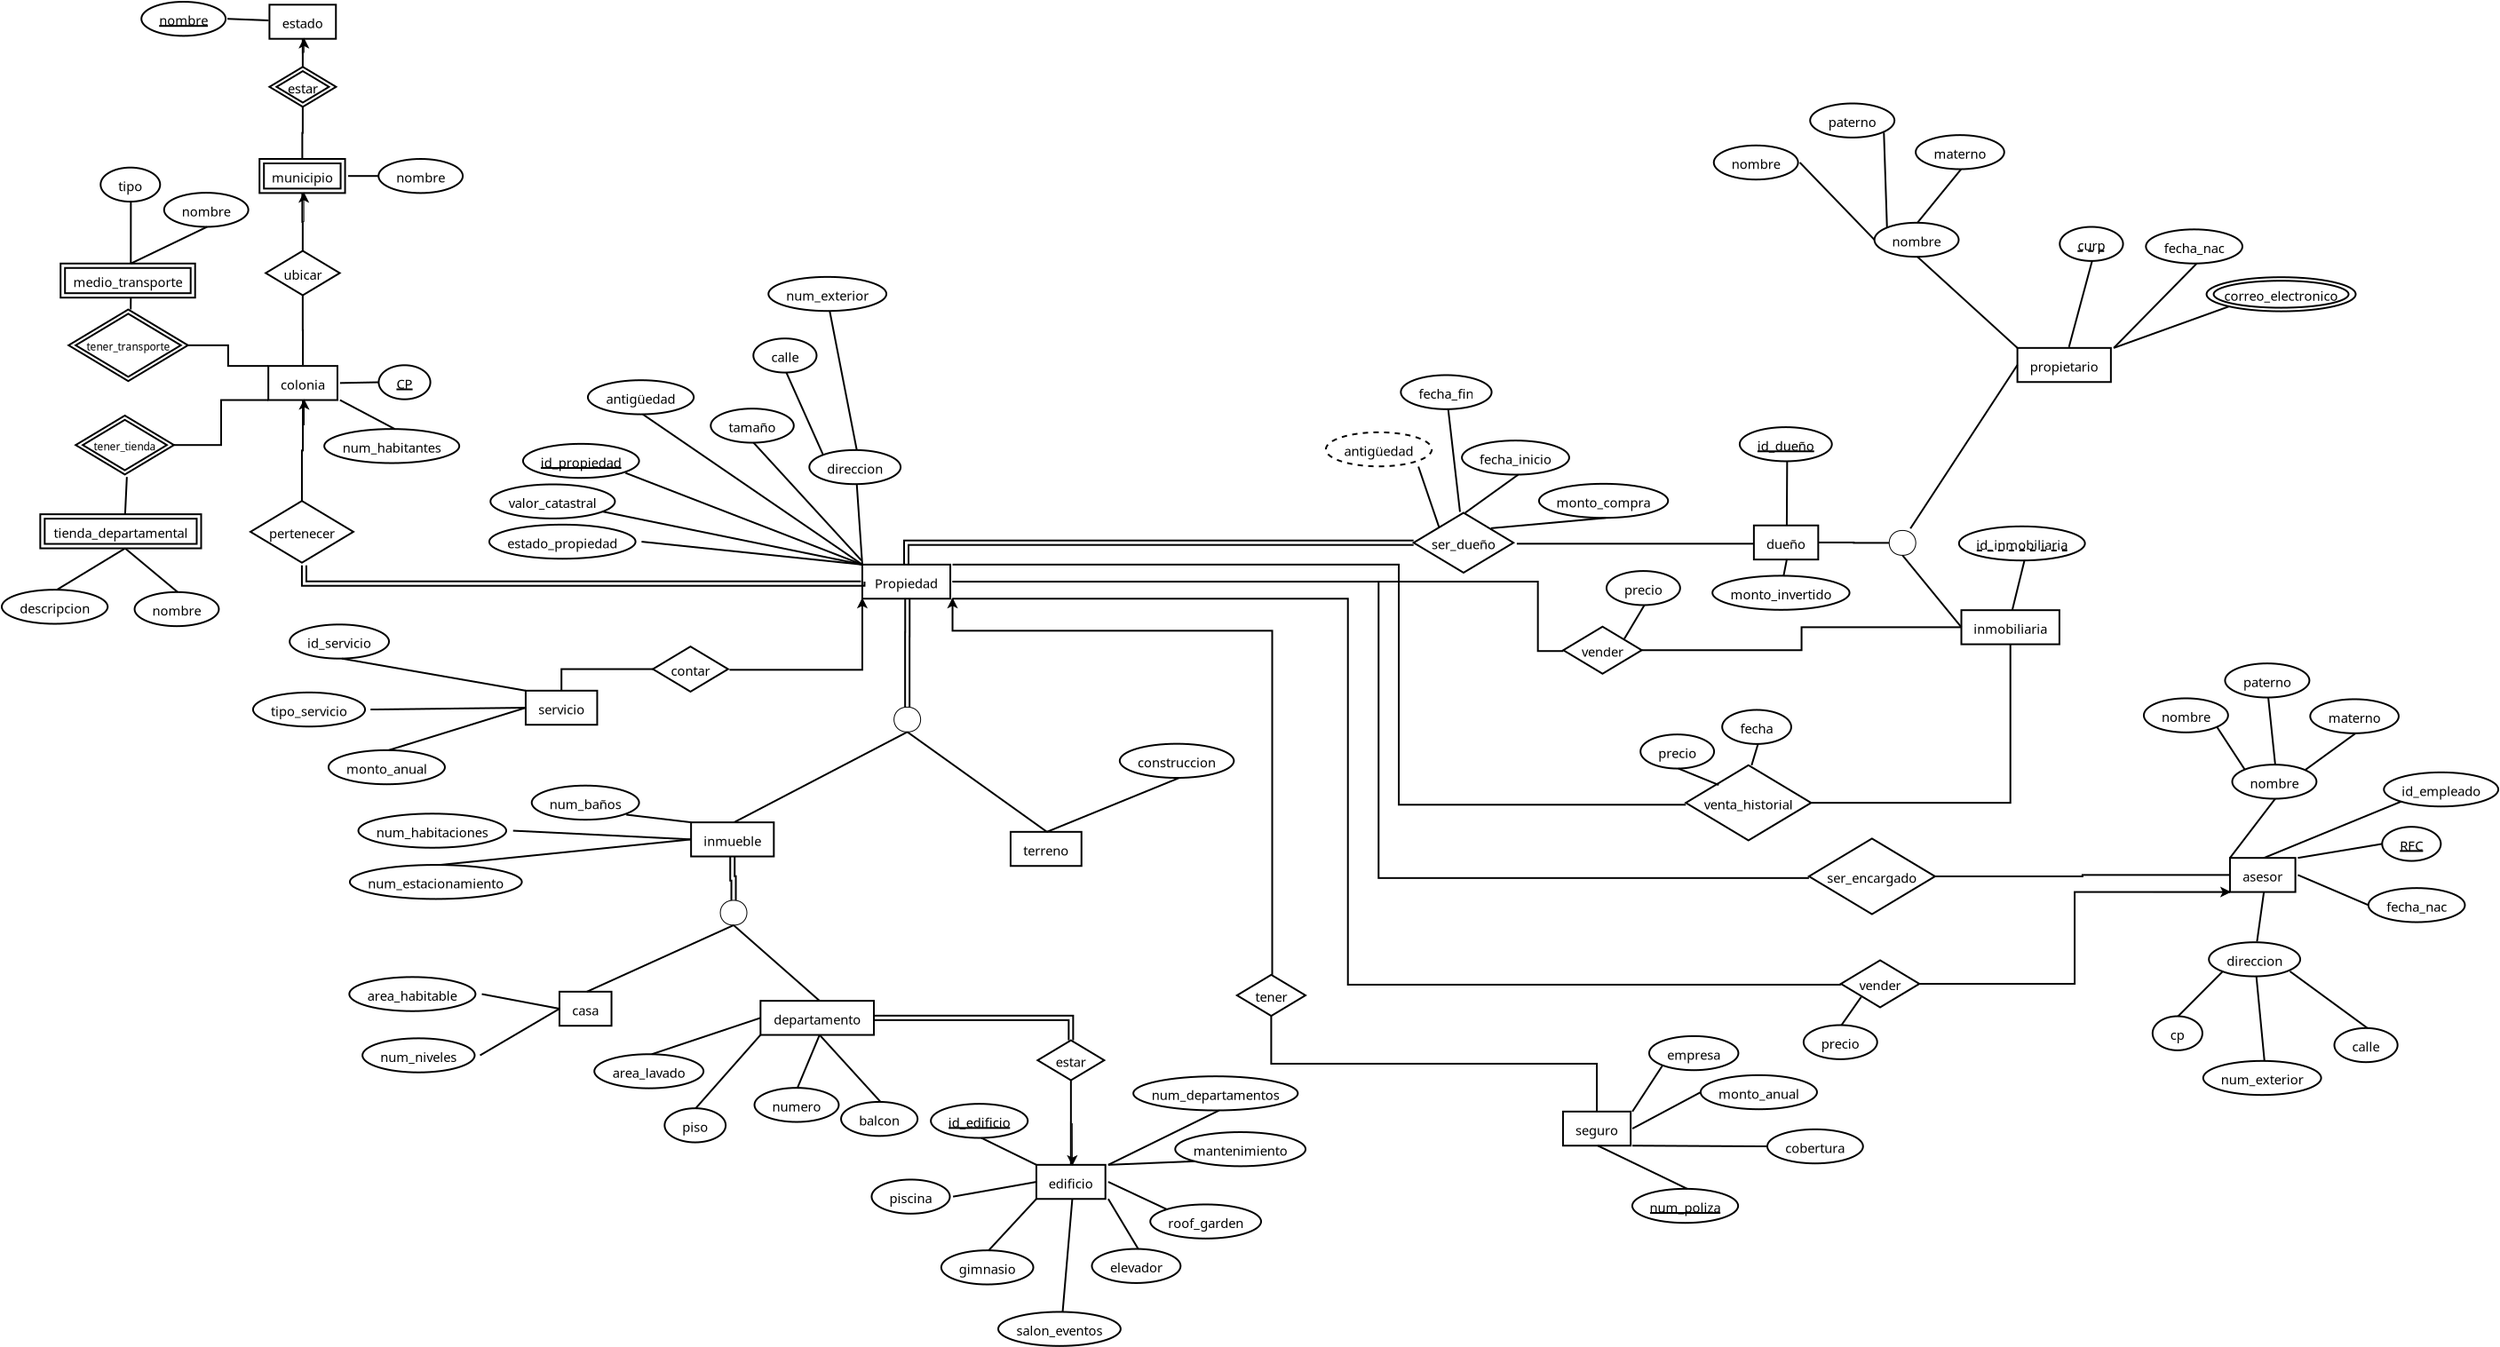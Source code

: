 <?xml version="1.0" encoding="UTF-8"?>
<dia:diagram xmlns:dia="http://www.lysator.liu.se/~alla/dia/">
  <dia:layer name="Background" visible="true" connectable="true" active="true">
    <dia:object type="ER - Entity" version="0" id="O0">
      <dia:attribute name="obj_pos">
        <dia:point val="-11.4,-1.4"/>
      </dia:attribute>
      <dia:attribute name="obj_bb">
        <dia:rectangle val="-11.45,-1.45;-6.27,0.57"/>
      </dia:attribute>
      <dia:attribute name="elem_corner">
        <dia:point val="-11.4,-1.4"/>
      </dia:attribute>
      <dia:attribute name="elem_width">
        <dia:real val="5.08"/>
      </dia:attribute>
      <dia:attribute name="elem_height">
        <dia:real val="1.92"/>
      </dia:attribute>
      <dia:attribute name="border_width">
        <dia:real val="0.1"/>
      </dia:attribute>
      <dia:attribute name="border_color">
        <dia:color val="#000000ff"/>
      </dia:attribute>
      <dia:attribute name="inner_color">
        <dia:color val="#ffffffff"/>
      </dia:attribute>
      <dia:attribute name="name">
        <dia:string>#Propiedad#</dia:string>
      </dia:attribute>
      <dia:attribute name="weak">
        <dia:boolean val="false"/>
      </dia:attribute>
      <dia:attribute name="associative">
        <dia:boolean val="false"/>
      </dia:attribute>
      <dia:attribute name="font">
        <dia:font family="sans" style="0" name="Helvetica"/>
      </dia:attribute>
      <dia:attribute name="font_height">
        <dia:real val="0.92"/>
      </dia:attribute>
    </dia:object>
    <dia:object type="ER - Attribute" version="0" id="O1">
      <dia:attribute name="obj_pos">
        <dia:point val="-26.85,-11.783"/>
      </dia:attribute>
      <dia:attribute name="obj_bb">
        <dia:rectangle val="-26.9,-11.833;-20.617,-9.813"/>
      </dia:attribute>
      <dia:attribute name="elem_corner">
        <dia:point val="-26.85,-11.783"/>
      </dia:attribute>
      <dia:attribute name="elem_width">
        <dia:real val="6.183"/>
      </dia:attribute>
      <dia:attribute name="elem_height">
        <dia:real val="1.92"/>
      </dia:attribute>
      <dia:attribute name="border_width">
        <dia:real val="0.1"/>
      </dia:attribute>
      <dia:attribute name="border_color">
        <dia:color val="#000000ff"/>
      </dia:attribute>
      <dia:attribute name="inner_color">
        <dia:color val="#ffffffff"/>
      </dia:attribute>
      <dia:attribute name="name">
        <dia:string>#antigüedad#</dia:string>
      </dia:attribute>
      <dia:attribute name="key">
        <dia:boolean val="false"/>
      </dia:attribute>
      <dia:attribute name="weak_key">
        <dia:boolean val="false"/>
      </dia:attribute>
      <dia:attribute name="derived">
        <dia:boolean val="false"/>
      </dia:attribute>
      <dia:attribute name="multivalued">
        <dia:boolean val="false"/>
      </dia:attribute>
      <dia:attribute name="font">
        <dia:font family="sans" style="0" name="Helvetica"/>
      </dia:attribute>
      <dia:attribute name="font_height">
        <dia:real val="0.92"/>
      </dia:attribute>
    </dia:object>
    <dia:object type="ER - Attribute" version="0" id="O2">
      <dia:attribute name="obj_pos">
        <dia:point val="-19.933,-10.183"/>
      </dia:attribute>
      <dia:attribute name="obj_bb">
        <dia:rectangle val="-19.983,-10.233;-15.061,-8.213"/>
      </dia:attribute>
      <dia:attribute name="elem_corner">
        <dia:point val="-19.933,-10.183"/>
      </dia:attribute>
      <dia:attribute name="elem_width">
        <dia:real val="4.822"/>
      </dia:attribute>
      <dia:attribute name="elem_height">
        <dia:real val="1.92"/>
      </dia:attribute>
      <dia:attribute name="border_width">
        <dia:real val="0.1"/>
      </dia:attribute>
      <dia:attribute name="border_color">
        <dia:color val="#000000ff"/>
      </dia:attribute>
      <dia:attribute name="inner_color">
        <dia:color val="#ffffffff"/>
      </dia:attribute>
      <dia:attribute name="name">
        <dia:string>#tamaño#</dia:string>
      </dia:attribute>
      <dia:attribute name="key">
        <dia:boolean val="false"/>
      </dia:attribute>
      <dia:attribute name="weak_key">
        <dia:boolean val="false"/>
      </dia:attribute>
      <dia:attribute name="derived">
        <dia:boolean val="false"/>
      </dia:attribute>
      <dia:attribute name="multivalued">
        <dia:boolean val="false"/>
      </dia:attribute>
      <dia:attribute name="font">
        <dia:font family="sans" style="0" name="Helvetica"/>
      </dia:attribute>
      <dia:attribute name="font_height">
        <dia:real val="0.92"/>
      </dia:attribute>
    </dia:object>
    <dia:object type="ER - Attribute" version="0" id="O3">
      <dia:attribute name="obj_pos">
        <dia:point val="-17.533,-14.133"/>
      </dia:attribute>
      <dia:attribute name="obj_bb">
        <dia:rectangle val="-17.583,-14.183;-13.766,-12.163"/>
      </dia:attribute>
      <dia:attribute name="elem_corner">
        <dia:point val="-17.533,-14.133"/>
      </dia:attribute>
      <dia:attribute name="elem_width">
        <dia:real val="3.718"/>
      </dia:attribute>
      <dia:attribute name="elem_height">
        <dia:real val="1.92"/>
      </dia:attribute>
      <dia:attribute name="border_width">
        <dia:real val="0.1"/>
      </dia:attribute>
      <dia:attribute name="border_color">
        <dia:color val="#000000ff"/>
      </dia:attribute>
      <dia:attribute name="inner_color">
        <dia:color val="#ffffffff"/>
      </dia:attribute>
      <dia:attribute name="name">
        <dia:string>#calle#</dia:string>
      </dia:attribute>
      <dia:attribute name="key">
        <dia:boolean val="false"/>
      </dia:attribute>
      <dia:attribute name="weak_key">
        <dia:boolean val="false"/>
      </dia:attribute>
      <dia:attribute name="derived">
        <dia:boolean val="false"/>
      </dia:attribute>
      <dia:attribute name="multivalued">
        <dia:boolean val="false"/>
      </dia:attribute>
      <dia:attribute name="font">
        <dia:font family="sans" style="0" name="Helvetica"/>
      </dia:attribute>
      <dia:attribute name="font_height">
        <dia:real val="0.92"/>
      </dia:attribute>
    </dia:object>
    <dia:object type="ER - Entity" version="0" id="O4">
      <dia:attribute name="obj_pos">
        <dia:point val="-28.45,22.65"/>
      </dia:attribute>
      <dia:attribute name="obj_bb">
        <dia:rectangle val="-28.5,22.6;-25.312,24.62"/>
      </dia:attribute>
      <dia:attribute name="elem_corner">
        <dia:point val="-28.45,22.65"/>
      </dia:attribute>
      <dia:attribute name="elem_width">
        <dia:real val="3.087"/>
      </dia:attribute>
      <dia:attribute name="elem_height">
        <dia:real val="1.92"/>
      </dia:attribute>
      <dia:attribute name="border_width">
        <dia:real val="0.1"/>
      </dia:attribute>
      <dia:attribute name="border_color">
        <dia:color val="#000000ff"/>
      </dia:attribute>
      <dia:attribute name="inner_color">
        <dia:color val="#ffffffff"/>
      </dia:attribute>
      <dia:attribute name="name">
        <dia:string>#casa#</dia:string>
      </dia:attribute>
      <dia:attribute name="weak">
        <dia:boolean val="false"/>
      </dia:attribute>
      <dia:attribute name="associative">
        <dia:boolean val="false"/>
      </dia:attribute>
      <dia:attribute name="font">
        <dia:font family="sans" style="0" name="Helvetica"/>
      </dia:attribute>
      <dia:attribute name="font_height">
        <dia:real val="0.92"/>
      </dia:attribute>
    </dia:object>
    <dia:object type="ER - Entity" version="0" id="O5">
      <dia:attribute name="obj_pos">
        <dia:point val="-1.6,32.4"/>
      </dia:attribute>
      <dia:attribute name="obj_bb">
        <dia:rectangle val="-1.65,32.35;2.498,34.37"/>
      </dia:attribute>
      <dia:attribute name="elem_corner">
        <dia:point val="-1.6,32.4"/>
      </dia:attribute>
      <dia:attribute name="elem_width">
        <dia:real val="4.047"/>
      </dia:attribute>
      <dia:attribute name="elem_height">
        <dia:real val="1.92"/>
      </dia:attribute>
      <dia:attribute name="border_width">
        <dia:real val="0.1"/>
      </dia:attribute>
      <dia:attribute name="border_color">
        <dia:color val="#000000ff"/>
      </dia:attribute>
      <dia:attribute name="inner_color">
        <dia:color val="#ffffffff"/>
      </dia:attribute>
      <dia:attribute name="name">
        <dia:string>#edificio#</dia:string>
      </dia:attribute>
      <dia:attribute name="weak">
        <dia:boolean val="false"/>
      </dia:attribute>
      <dia:attribute name="associative">
        <dia:boolean val="false"/>
      </dia:attribute>
      <dia:attribute name="font">
        <dia:font family="sans" style="0" name="Helvetica"/>
      </dia:attribute>
      <dia:attribute name="font_height">
        <dia:real val="0.92"/>
      </dia:attribute>
    </dia:object>
    <dia:object type="ER - Entity" version="0" id="O6">
      <dia:attribute name="obj_pos">
        <dia:point val="-3.05,13.65"/>
      </dia:attribute>
      <dia:attribute name="obj_bb">
        <dia:rectangle val="-3.1,13.6;1.087,15.62"/>
      </dia:attribute>
      <dia:attribute name="elem_corner">
        <dia:point val="-3.05,13.65"/>
      </dia:attribute>
      <dia:attribute name="elem_width">
        <dia:real val="4.088"/>
      </dia:attribute>
      <dia:attribute name="elem_height">
        <dia:real val="1.92"/>
      </dia:attribute>
      <dia:attribute name="border_width">
        <dia:real val="0.1"/>
      </dia:attribute>
      <dia:attribute name="border_color">
        <dia:color val="#000000ff"/>
      </dia:attribute>
      <dia:attribute name="inner_color">
        <dia:color val="#ffffffff"/>
      </dia:attribute>
      <dia:attribute name="name">
        <dia:string>#terreno#</dia:string>
      </dia:attribute>
      <dia:attribute name="weak">
        <dia:boolean val="false"/>
      </dia:attribute>
      <dia:attribute name="associative">
        <dia:boolean val="false"/>
      </dia:attribute>
      <dia:attribute name="font">
        <dia:font family="sans" style="0" name="Helvetica"/>
      </dia:attribute>
      <dia:attribute name="font_height">
        <dia:real val="0.92"/>
      </dia:attribute>
    </dia:object>
    <dia:object type="ER - Attribute" version="0" id="O7">
      <dia:attribute name="obj_pos">
        <dia:point val="-16.683,-17.6"/>
      </dia:attribute>
      <dia:attribute name="obj_bb">
        <dia:rectangle val="-16.733,-17.65;-9.736,-15.63"/>
      </dia:attribute>
      <dia:attribute name="elem_corner">
        <dia:point val="-16.683,-17.6"/>
      </dia:attribute>
      <dia:attribute name="elem_width">
        <dia:real val="6.897"/>
      </dia:attribute>
      <dia:attribute name="elem_height">
        <dia:real val="1.92"/>
      </dia:attribute>
      <dia:attribute name="border_width">
        <dia:real val="0.1"/>
      </dia:attribute>
      <dia:attribute name="border_color">
        <dia:color val="#000000ff"/>
      </dia:attribute>
      <dia:attribute name="inner_color">
        <dia:color val="#ffffffff"/>
      </dia:attribute>
      <dia:attribute name="name">
        <dia:string>#num_exterior#</dia:string>
      </dia:attribute>
      <dia:attribute name="key">
        <dia:boolean val="false"/>
      </dia:attribute>
      <dia:attribute name="weak_key">
        <dia:boolean val="false"/>
      </dia:attribute>
      <dia:attribute name="derived">
        <dia:boolean val="false"/>
      </dia:attribute>
      <dia:attribute name="multivalued">
        <dia:boolean val="false"/>
      </dia:attribute>
      <dia:attribute name="font">
        <dia:font family="sans" style="0" name="Helvetica"/>
      </dia:attribute>
      <dia:attribute name="font_height">
        <dia:real val="0.92"/>
      </dia:attribute>
    </dia:object>
    <dia:object type="ER - Entity" version="0" id="O8">
      <dia:attribute name="obj_pos">
        <dia:point val="53.633,-13.6"/>
      </dia:attribute>
      <dia:attribute name="obj_bb">
        <dia:rectangle val="53.583,-13.65;59.108,-11.63"/>
      </dia:attribute>
      <dia:attribute name="elem_corner">
        <dia:point val="53.633,-13.6"/>
      </dia:attribute>
      <dia:attribute name="elem_width">
        <dia:real val="5.425"/>
      </dia:attribute>
      <dia:attribute name="elem_height">
        <dia:real val="1.92"/>
      </dia:attribute>
      <dia:attribute name="border_width">
        <dia:real val="0.1"/>
      </dia:attribute>
      <dia:attribute name="border_color">
        <dia:color val="#000000ff"/>
      </dia:attribute>
      <dia:attribute name="inner_color">
        <dia:color val="#ffffffff"/>
      </dia:attribute>
      <dia:attribute name="name">
        <dia:string>#propietario#</dia:string>
      </dia:attribute>
      <dia:attribute name="weak">
        <dia:boolean val="false"/>
      </dia:attribute>
      <dia:attribute name="associative">
        <dia:boolean val="false"/>
      </dia:attribute>
      <dia:attribute name="font">
        <dia:font family="sans" style="0" name="Helvetica"/>
      </dia:attribute>
      <dia:attribute name="font_height">
        <dia:real val="0.92"/>
      </dia:attribute>
    </dia:object>
    <dia:object type="ER - Attribute" version="0" id="O9">
      <dia:attribute name="obj_pos">
        <dia:point val="-32.333,-5.917"/>
      </dia:attribute>
      <dia:attribute name="obj_bb">
        <dia:rectangle val="-32.383,-5.967;-24.853,-3.947"/>
      </dia:attribute>
      <dia:attribute name="elem_corner">
        <dia:point val="-32.333,-5.917"/>
      </dia:attribute>
      <dia:attribute name="elem_width">
        <dia:real val="7.43"/>
      </dia:attribute>
      <dia:attribute name="elem_height">
        <dia:real val="1.92"/>
      </dia:attribute>
      <dia:attribute name="border_width">
        <dia:real val="0.1"/>
      </dia:attribute>
      <dia:attribute name="border_color">
        <dia:color val="#000000ff"/>
      </dia:attribute>
      <dia:attribute name="inner_color">
        <dia:color val="#ffffffff"/>
      </dia:attribute>
      <dia:attribute name="name">
        <dia:string>#valor_catastral#</dia:string>
      </dia:attribute>
      <dia:attribute name="key">
        <dia:boolean val="false"/>
      </dia:attribute>
      <dia:attribute name="weak_key">
        <dia:boolean val="false"/>
      </dia:attribute>
      <dia:attribute name="derived">
        <dia:boolean val="false"/>
      </dia:attribute>
      <dia:attribute name="multivalued">
        <dia:boolean val="false"/>
      </dia:attribute>
      <dia:attribute name="font">
        <dia:font family="sans" style="0" name="Helvetica"/>
      </dia:attribute>
      <dia:attribute name="font_height">
        <dia:real val="0.92"/>
      </dia:attribute>
    </dia:object>
    <dia:object type="ER - Attribute" version="0" id="O10">
      <dia:attribute name="obj_pos">
        <dia:point val="-32.4,-3.65"/>
      </dia:attribute>
      <dia:attribute name="obj_bb">
        <dia:rectangle val="-32.45,-3.7;-23.777,-1.68"/>
      </dia:attribute>
      <dia:attribute name="elem_corner">
        <dia:point val="-32.4,-3.65"/>
      </dia:attribute>
      <dia:attribute name="elem_width">
        <dia:real val="8.572"/>
      </dia:attribute>
      <dia:attribute name="elem_height">
        <dia:real val="1.92"/>
      </dia:attribute>
      <dia:attribute name="border_width">
        <dia:real val="0.1"/>
      </dia:attribute>
      <dia:attribute name="border_color">
        <dia:color val="#000000ff"/>
      </dia:attribute>
      <dia:attribute name="inner_color">
        <dia:color val="#ffffffff"/>
      </dia:attribute>
      <dia:attribute name="name">
        <dia:string>#estado_propiedad#</dia:string>
      </dia:attribute>
      <dia:attribute name="key">
        <dia:boolean val="false"/>
      </dia:attribute>
      <dia:attribute name="weak_key">
        <dia:boolean val="false"/>
      </dia:attribute>
      <dia:attribute name="derived">
        <dia:boolean val="false"/>
      </dia:attribute>
      <dia:attribute name="multivalued">
        <dia:boolean val="false"/>
      </dia:attribute>
      <dia:attribute name="font">
        <dia:font family="sans" style="0" name="Helvetica"/>
      </dia:attribute>
      <dia:attribute name="font_height">
        <dia:real val="0.92"/>
      </dia:attribute>
    </dia:object>
    <dia:object type="ER - Attribute" version="0" id="O11">
      <dia:attribute name="obj_pos">
        <dia:point val="45.583,-20.65"/>
      </dia:attribute>
      <dia:attribute name="obj_bb">
        <dia:rectangle val="45.533,-20.7;50.476,-18.68"/>
      </dia:attribute>
      <dia:attribute name="elem_corner">
        <dia:point val="45.583,-20.65"/>
      </dia:attribute>
      <dia:attribute name="elem_width">
        <dia:real val="4.843"/>
      </dia:attribute>
      <dia:attribute name="elem_height">
        <dia:real val="1.92"/>
      </dia:attribute>
      <dia:attribute name="border_width">
        <dia:real val="0.1"/>
      </dia:attribute>
      <dia:attribute name="border_color">
        <dia:color val="#000000ff"/>
      </dia:attribute>
      <dia:attribute name="inner_color">
        <dia:color val="#ffffffff"/>
      </dia:attribute>
      <dia:attribute name="name">
        <dia:string>#nombre#</dia:string>
      </dia:attribute>
      <dia:attribute name="key">
        <dia:boolean val="false"/>
      </dia:attribute>
      <dia:attribute name="weak_key">
        <dia:boolean val="false"/>
      </dia:attribute>
      <dia:attribute name="derived">
        <dia:boolean val="false"/>
      </dia:attribute>
      <dia:attribute name="multivalued">
        <dia:boolean val="false"/>
      </dia:attribute>
      <dia:attribute name="font">
        <dia:font family="sans" style="0" name="Helvetica"/>
      </dia:attribute>
      <dia:attribute name="font_height">
        <dia:real val="0.92"/>
      </dia:attribute>
    </dia:object>
    <dia:object type="ER - Attribute" version="0" id="O12">
      <dia:attribute name="obj_pos">
        <dia:point val="60.867,-20.275"/>
      </dia:attribute>
      <dia:attribute name="obj_bb">
        <dia:rectangle val="60.817,-20.325;66.642,-18.305"/>
      </dia:attribute>
      <dia:attribute name="elem_corner">
        <dia:point val="60.867,-20.275"/>
      </dia:attribute>
      <dia:attribute name="elem_width">
        <dia:real val="5.725"/>
      </dia:attribute>
      <dia:attribute name="elem_height">
        <dia:real val="1.92"/>
      </dia:attribute>
      <dia:attribute name="border_width">
        <dia:real val="0.1"/>
      </dia:attribute>
      <dia:attribute name="border_color">
        <dia:color val="#000000ff"/>
      </dia:attribute>
      <dia:attribute name="inner_color">
        <dia:color val="#ffffffff"/>
      </dia:attribute>
      <dia:attribute name="name">
        <dia:string>#fecha_nac#</dia:string>
      </dia:attribute>
      <dia:attribute name="key">
        <dia:boolean val="false"/>
      </dia:attribute>
      <dia:attribute name="weak_key">
        <dia:boolean val="false"/>
      </dia:attribute>
      <dia:attribute name="derived">
        <dia:boolean val="false"/>
      </dia:attribute>
      <dia:attribute name="multivalued">
        <dia:boolean val="false"/>
      </dia:attribute>
      <dia:attribute name="font">
        <dia:font family="sans" style="0" name="Helvetica"/>
      </dia:attribute>
      <dia:attribute name="font_height">
        <dia:real val="0.92"/>
      </dia:attribute>
    </dia:object>
    <dia:object type="ER - Attribute" version="0" id="O13">
      <dia:attribute name="obj_pos">
        <dia:point val="56.017,-20.417"/>
      </dia:attribute>
      <dia:attribute name="obj_bb">
        <dia:rectangle val="55.967,-20.467;59.709,-18.447"/>
      </dia:attribute>
      <dia:attribute name="elem_corner">
        <dia:point val="56.017,-20.417"/>
      </dia:attribute>
      <dia:attribute name="elem_width">
        <dia:real val="3.643"/>
      </dia:attribute>
      <dia:attribute name="elem_height">
        <dia:real val="1.92"/>
      </dia:attribute>
      <dia:attribute name="border_width">
        <dia:real val="0.1"/>
      </dia:attribute>
      <dia:attribute name="border_color">
        <dia:color val="#000000ff"/>
      </dia:attribute>
      <dia:attribute name="inner_color">
        <dia:color val="#ffffffff"/>
      </dia:attribute>
      <dia:attribute name="name">
        <dia:string>#curp#</dia:string>
      </dia:attribute>
      <dia:attribute name="key">
        <dia:boolean val="false"/>
      </dia:attribute>
      <dia:attribute name="weak_key">
        <dia:boolean val="true"/>
      </dia:attribute>
      <dia:attribute name="derived">
        <dia:boolean val="false"/>
      </dia:attribute>
      <dia:attribute name="multivalued">
        <dia:boolean val="false"/>
      </dia:attribute>
      <dia:attribute name="font">
        <dia:font family="sans" style="0" name="Helvetica"/>
      </dia:attribute>
      <dia:attribute name="font_height">
        <dia:real val="0.92"/>
      </dia:attribute>
    </dia:object>
    <dia:object type="ER - Attribute" version="0" id="O14">
      <dia:attribute name="obj_pos">
        <dia:point val="26.7,-5.95"/>
      </dia:attribute>
      <dia:attribute name="obj_bb">
        <dia:rectangle val="26.65,-6;34.282,-3.98"/>
      </dia:attribute>
      <dia:attribute name="elem_corner">
        <dia:point val="26.7,-5.95"/>
      </dia:attribute>
      <dia:attribute name="elem_width">
        <dia:real val="7.533"/>
      </dia:attribute>
      <dia:attribute name="elem_height">
        <dia:real val="1.92"/>
      </dia:attribute>
      <dia:attribute name="border_width">
        <dia:real val="0.1"/>
      </dia:attribute>
      <dia:attribute name="border_color">
        <dia:color val="#000000ff"/>
      </dia:attribute>
      <dia:attribute name="inner_color">
        <dia:color val="#ffffffff"/>
      </dia:attribute>
      <dia:attribute name="name">
        <dia:string>#monto_compra#</dia:string>
      </dia:attribute>
      <dia:attribute name="key">
        <dia:boolean val="false"/>
      </dia:attribute>
      <dia:attribute name="weak_key">
        <dia:boolean val="false"/>
      </dia:attribute>
      <dia:attribute name="derived">
        <dia:boolean val="false"/>
      </dia:attribute>
      <dia:attribute name="multivalued">
        <dia:boolean val="false"/>
      </dia:attribute>
      <dia:attribute name="font">
        <dia:font family="sans" style="0" name="Helvetica"/>
      </dia:attribute>
      <dia:attribute name="font_height">
        <dia:real val="0.92"/>
      </dia:attribute>
    </dia:object>
    <dia:object type="ER - Attribute" version="0" id="O15">
      <dia:attribute name="obj_pos">
        <dia:point val="14.7,-8.85"/>
      </dia:attribute>
      <dia:attribute name="obj_bb">
        <dia:rectangle val="14.65,-8.9;20.933,-6.88"/>
      </dia:attribute>
      <dia:attribute name="elem_corner">
        <dia:point val="14.7,-8.85"/>
      </dia:attribute>
      <dia:attribute name="elem_width">
        <dia:real val="6.183"/>
      </dia:attribute>
      <dia:attribute name="elem_height">
        <dia:real val="1.92"/>
      </dia:attribute>
      <dia:attribute name="border_width">
        <dia:real val="0.1"/>
      </dia:attribute>
      <dia:attribute name="border_color">
        <dia:color val="#000000ff"/>
      </dia:attribute>
      <dia:attribute name="inner_color">
        <dia:color val="#ffffffff"/>
      </dia:attribute>
      <dia:attribute name="name">
        <dia:string>#antigüedad#</dia:string>
      </dia:attribute>
      <dia:attribute name="key">
        <dia:boolean val="false"/>
      </dia:attribute>
      <dia:attribute name="weak_key">
        <dia:boolean val="false"/>
      </dia:attribute>
      <dia:attribute name="derived">
        <dia:boolean val="true"/>
      </dia:attribute>
      <dia:attribute name="multivalued">
        <dia:boolean val="false"/>
      </dia:attribute>
      <dia:attribute name="font">
        <dia:font family="sans" style="0" name="Helvetica"/>
      </dia:attribute>
      <dia:attribute name="font_height">
        <dia:real val="0.92"/>
      </dia:attribute>
    </dia:object>
    <dia:object type="ER - Attribute" version="0" id="O16">
      <dia:attribute name="obj_pos">
        <dia:point val="-30.5,-8.2"/>
      </dia:attribute>
      <dia:attribute name="obj_bb">
        <dia:rectangle val="-30.55,-8.25;-23.695,-6.23"/>
      </dia:attribute>
      <dia:attribute name="elem_corner">
        <dia:point val="-30.5,-8.2"/>
      </dia:attribute>
      <dia:attribute name="elem_width">
        <dia:real val="6.755"/>
      </dia:attribute>
      <dia:attribute name="elem_height">
        <dia:real val="1.92"/>
      </dia:attribute>
      <dia:attribute name="border_width">
        <dia:real val="0.1"/>
      </dia:attribute>
      <dia:attribute name="border_color">
        <dia:color val="#000000ff"/>
      </dia:attribute>
      <dia:attribute name="inner_color">
        <dia:color val="#ffffffff"/>
      </dia:attribute>
      <dia:attribute name="name">
        <dia:string>#id_propiedad#</dia:string>
      </dia:attribute>
      <dia:attribute name="key">
        <dia:boolean val="true"/>
      </dia:attribute>
      <dia:attribute name="weak_key">
        <dia:boolean val="false"/>
      </dia:attribute>
      <dia:attribute name="derived">
        <dia:boolean val="false"/>
      </dia:attribute>
      <dia:attribute name="multivalued">
        <dia:boolean val="false"/>
      </dia:attribute>
      <dia:attribute name="font">
        <dia:font family="sans" style="0" name="Helvetica"/>
      </dia:attribute>
      <dia:attribute name="font_height">
        <dia:real val="0.92"/>
      </dia:attribute>
    </dia:object>
    <dia:object type="ER - Attribute" version="0" id="O17">
      <dia:attribute name="obj_pos">
        <dia:point val="64.283,-17.583"/>
      </dia:attribute>
      <dia:attribute name="obj_bb">
        <dia:rectangle val="64.233,-17.633;73.103,-15.613"/>
      </dia:attribute>
      <dia:attribute name="elem_corner">
        <dia:point val="64.283,-17.583"/>
      </dia:attribute>
      <dia:attribute name="elem_width">
        <dia:real val="8.77"/>
      </dia:attribute>
      <dia:attribute name="elem_height">
        <dia:real val="1.92"/>
      </dia:attribute>
      <dia:attribute name="border_width">
        <dia:real val="0.1"/>
      </dia:attribute>
      <dia:attribute name="border_color">
        <dia:color val="#000000ff"/>
      </dia:attribute>
      <dia:attribute name="inner_color">
        <dia:color val="#ffffffff"/>
      </dia:attribute>
      <dia:attribute name="name">
        <dia:string>#correo_electronico#</dia:string>
      </dia:attribute>
      <dia:attribute name="key">
        <dia:boolean val="false"/>
      </dia:attribute>
      <dia:attribute name="weak_key">
        <dia:boolean val="false"/>
      </dia:attribute>
      <dia:attribute name="derived">
        <dia:boolean val="false"/>
      </dia:attribute>
      <dia:attribute name="multivalued">
        <dia:boolean val="true"/>
      </dia:attribute>
      <dia:attribute name="font">
        <dia:font family="sans" style="0" name="Helvetica"/>
      </dia:attribute>
      <dia:attribute name="font_height">
        <dia:real val="0.92"/>
      </dia:attribute>
    </dia:object>
    <dia:object type="ER - Entity" version="0" id="O18">
      <dia:attribute name="obj_pos">
        <dia:point val="28.05,29.4"/>
      </dia:attribute>
      <dia:attribute name="obj_bb">
        <dia:rectangle val="28,29.35;32.008,31.37"/>
      </dia:attribute>
      <dia:attribute name="elem_corner">
        <dia:point val="28.05,29.4"/>
      </dia:attribute>
      <dia:attribute name="elem_width">
        <dia:real val="3.907"/>
      </dia:attribute>
      <dia:attribute name="elem_height">
        <dia:real val="1.92"/>
      </dia:attribute>
      <dia:attribute name="border_width">
        <dia:real val="0.1"/>
      </dia:attribute>
      <dia:attribute name="border_color">
        <dia:color val="#000000ff"/>
      </dia:attribute>
      <dia:attribute name="inner_color">
        <dia:color val="#ffffffff"/>
      </dia:attribute>
      <dia:attribute name="name">
        <dia:string>#seguro#</dia:string>
      </dia:attribute>
      <dia:attribute name="weak">
        <dia:boolean val="false"/>
      </dia:attribute>
      <dia:attribute name="associative">
        <dia:boolean val="false"/>
      </dia:attribute>
      <dia:attribute name="font">
        <dia:font family="sans" style="0" name="Helvetica"/>
      </dia:attribute>
      <dia:attribute name="font_height">
        <dia:real val="0.92"/>
      </dia:attribute>
    </dia:object>
    <dia:object type="ER - Attribute" version="0" id="O19">
      <dia:attribute name="obj_pos">
        <dia:point val="31.95,33.75"/>
      </dia:attribute>
      <dia:attribute name="obj_bb">
        <dia:rectangle val="31.9,33.7;38.185,35.72"/>
      </dia:attribute>
      <dia:attribute name="elem_corner">
        <dia:point val="31.95,33.75"/>
      </dia:attribute>
      <dia:attribute name="elem_width">
        <dia:real val="6.185"/>
      </dia:attribute>
      <dia:attribute name="elem_height">
        <dia:real val="1.92"/>
      </dia:attribute>
      <dia:attribute name="border_width">
        <dia:real val="0.1"/>
      </dia:attribute>
      <dia:attribute name="border_color">
        <dia:color val="#000000ff"/>
      </dia:attribute>
      <dia:attribute name="inner_color">
        <dia:color val="#ffffffff"/>
      </dia:attribute>
      <dia:attribute name="name">
        <dia:string>#num_poliza#</dia:string>
      </dia:attribute>
      <dia:attribute name="key">
        <dia:boolean val="true"/>
      </dia:attribute>
      <dia:attribute name="weak_key">
        <dia:boolean val="false"/>
      </dia:attribute>
      <dia:attribute name="derived">
        <dia:boolean val="false"/>
      </dia:attribute>
      <dia:attribute name="multivalued">
        <dia:boolean val="false"/>
      </dia:attribute>
      <dia:attribute name="font">
        <dia:font family="sans" style="0" name="Helvetica"/>
      </dia:attribute>
      <dia:attribute name="font_height">
        <dia:real val="0.92"/>
      </dia:attribute>
    </dia:object>
    <dia:object type="ER - Attribute" version="0" id="O20">
      <dia:attribute name="obj_pos">
        <dia:point val="35.8,27.35"/>
      </dia:attribute>
      <dia:attribute name="obj_bb">
        <dia:rectangle val="35.75,27.3;42.63,29.32"/>
      </dia:attribute>
      <dia:attribute name="elem_corner">
        <dia:point val="35.8,27.35"/>
      </dia:attribute>
      <dia:attribute name="elem_width">
        <dia:real val="6.78"/>
      </dia:attribute>
      <dia:attribute name="elem_height">
        <dia:real val="1.92"/>
      </dia:attribute>
      <dia:attribute name="border_width">
        <dia:real val="0.1"/>
      </dia:attribute>
      <dia:attribute name="border_color">
        <dia:color val="#000000ff"/>
      </dia:attribute>
      <dia:attribute name="inner_color">
        <dia:color val="#ffffffff"/>
      </dia:attribute>
      <dia:attribute name="name">
        <dia:string>#monto_anual#</dia:string>
      </dia:attribute>
      <dia:attribute name="key">
        <dia:boolean val="false"/>
      </dia:attribute>
      <dia:attribute name="weak_key">
        <dia:boolean val="false"/>
      </dia:attribute>
      <dia:attribute name="derived">
        <dia:boolean val="false"/>
      </dia:attribute>
      <dia:attribute name="multivalued">
        <dia:boolean val="false"/>
      </dia:attribute>
      <dia:attribute name="font">
        <dia:font family="sans" style="0" name="Helvetica"/>
      </dia:attribute>
      <dia:attribute name="font_height">
        <dia:real val="0.92"/>
      </dia:attribute>
    </dia:object>
    <dia:object type="ER - Attribute" version="0" id="O21">
      <dia:attribute name="obj_pos">
        <dia:point val="39.55,30.4"/>
      </dia:attribute>
      <dia:attribute name="obj_bb">
        <dia:rectangle val="39.5,30.35;45.185,32.37"/>
      </dia:attribute>
      <dia:attribute name="elem_corner">
        <dia:point val="39.55,30.4"/>
      </dia:attribute>
      <dia:attribute name="elem_width">
        <dia:real val="5.585"/>
      </dia:attribute>
      <dia:attribute name="elem_height">
        <dia:real val="1.92"/>
      </dia:attribute>
      <dia:attribute name="border_width">
        <dia:real val="0.1"/>
      </dia:attribute>
      <dia:attribute name="border_color">
        <dia:color val="#000000ff"/>
      </dia:attribute>
      <dia:attribute name="inner_color">
        <dia:color val="#ffffffff"/>
      </dia:attribute>
      <dia:attribute name="name">
        <dia:string>#cobertura#</dia:string>
      </dia:attribute>
      <dia:attribute name="key">
        <dia:boolean val="false"/>
      </dia:attribute>
      <dia:attribute name="weak_key">
        <dia:boolean val="false"/>
      </dia:attribute>
      <dia:attribute name="derived">
        <dia:boolean val="false"/>
      </dia:attribute>
      <dia:attribute name="multivalued">
        <dia:boolean val="false"/>
      </dia:attribute>
      <dia:attribute name="font">
        <dia:font family="sans" style="0" name="Helvetica"/>
      </dia:attribute>
      <dia:attribute name="font_height">
        <dia:real val="0.92"/>
      </dia:attribute>
    </dia:object>
    <dia:object type="ER - Attribute" version="0" id="O22">
      <dia:attribute name="obj_pos">
        <dia:point val="32.9,25.15"/>
      </dia:attribute>
      <dia:attribute name="obj_bb">
        <dia:rectangle val="32.85,25.1;38.16,27.12"/>
      </dia:attribute>
      <dia:attribute name="elem_corner">
        <dia:point val="32.9,25.15"/>
      </dia:attribute>
      <dia:attribute name="elem_width">
        <dia:real val="5.21"/>
      </dia:attribute>
      <dia:attribute name="elem_height">
        <dia:real val="1.92"/>
      </dia:attribute>
      <dia:attribute name="border_width">
        <dia:real val="0.1"/>
      </dia:attribute>
      <dia:attribute name="border_color">
        <dia:color val="#000000ff"/>
      </dia:attribute>
      <dia:attribute name="inner_color">
        <dia:color val="#ffffffff"/>
      </dia:attribute>
      <dia:attribute name="name">
        <dia:string>#empresa#</dia:string>
      </dia:attribute>
      <dia:attribute name="key">
        <dia:boolean val="false"/>
      </dia:attribute>
      <dia:attribute name="weak_key">
        <dia:boolean val="false"/>
      </dia:attribute>
      <dia:attribute name="derived">
        <dia:boolean val="false"/>
      </dia:attribute>
      <dia:attribute name="multivalued">
        <dia:boolean val="false"/>
      </dia:attribute>
      <dia:attribute name="font">
        <dia:font family="sans" style="0" name="Helvetica"/>
      </dia:attribute>
      <dia:attribute name="font_height">
        <dia:real val="0.92"/>
      </dia:attribute>
    </dia:object>
    <dia:object type="ER - Entity" version="0" id="O23">
      <dia:attribute name="obj_pos">
        <dia:point val="-30.35,5.7"/>
      </dia:attribute>
      <dia:attribute name="obj_bb">
        <dia:rectangle val="-30.4,5.65;-26.062,7.67"/>
      </dia:attribute>
      <dia:attribute name="elem_corner">
        <dia:point val="-30.35,5.7"/>
      </dia:attribute>
      <dia:attribute name="elem_width">
        <dia:real val="4.237"/>
      </dia:attribute>
      <dia:attribute name="elem_height">
        <dia:real val="1.92"/>
      </dia:attribute>
      <dia:attribute name="border_width">
        <dia:real val="0.1"/>
      </dia:attribute>
      <dia:attribute name="border_color">
        <dia:color val="#000000ff"/>
      </dia:attribute>
      <dia:attribute name="inner_color">
        <dia:color val="#ffffffff"/>
      </dia:attribute>
      <dia:attribute name="name">
        <dia:string>#servicio#</dia:string>
      </dia:attribute>
      <dia:attribute name="weak">
        <dia:boolean val="false"/>
      </dia:attribute>
      <dia:attribute name="associative">
        <dia:boolean val="false"/>
      </dia:attribute>
      <dia:attribute name="font">
        <dia:font family="sans" style="0" name="Helvetica"/>
      </dia:attribute>
      <dia:attribute name="font_height">
        <dia:real val="0.92"/>
      </dia:attribute>
    </dia:object>
    <dia:object type="ER - Attribute" version="0" id="O24">
      <dia:attribute name="obj_pos">
        <dia:point val="-45.7,5.8"/>
      </dia:attribute>
      <dia:attribute name="obj_bb">
        <dia:rectangle val="-45.75,5.75;-39.035,7.77"/>
      </dia:attribute>
      <dia:attribute name="elem_corner">
        <dia:point val="-45.7,5.8"/>
      </dia:attribute>
      <dia:attribute name="elem_width">
        <dia:real val="6.615"/>
      </dia:attribute>
      <dia:attribute name="elem_height">
        <dia:real val="1.92"/>
      </dia:attribute>
      <dia:attribute name="border_width">
        <dia:real val="0.1"/>
      </dia:attribute>
      <dia:attribute name="border_color">
        <dia:color val="#000000ff"/>
      </dia:attribute>
      <dia:attribute name="inner_color">
        <dia:color val="#ffffffff"/>
      </dia:attribute>
      <dia:attribute name="name">
        <dia:string>#tipo_servicio#</dia:string>
      </dia:attribute>
      <dia:attribute name="key">
        <dia:boolean val="false"/>
      </dia:attribute>
      <dia:attribute name="weak_key">
        <dia:boolean val="false"/>
      </dia:attribute>
      <dia:attribute name="derived">
        <dia:boolean val="false"/>
      </dia:attribute>
      <dia:attribute name="multivalued">
        <dia:boolean val="false"/>
      </dia:attribute>
      <dia:attribute name="font">
        <dia:font family="sans" style="0" name="Helvetica"/>
      </dia:attribute>
      <dia:attribute name="font_height">
        <dia:real val="0.92"/>
      </dia:attribute>
    </dia:object>
    <dia:object type="ER - Attribute" version="0" id="O25">
      <dia:attribute name="obj_pos">
        <dia:point val="-41.45,9.05"/>
      </dia:attribute>
      <dia:attribute name="obj_bb">
        <dia:rectangle val="-41.5,9;-34.62,11.02"/>
      </dia:attribute>
      <dia:attribute name="elem_corner">
        <dia:point val="-41.45,9.05"/>
      </dia:attribute>
      <dia:attribute name="elem_width">
        <dia:real val="6.78"/>
      </dia:attribute>
      <dia:attribute name="elem_height">
        <dia:real val="1.92"/>
      </dia:attribute>
      <dia:attribute name="border_width">
        <dia:real val="0.1"/>
      </dia:attribute>
      <dia:attribute name="border_color">
        <dia:color val="#000000ff"/>
      </dia:attribute>
      <dia:attribute name="inner_color">
        <dia:color val="#ffffffff"/>
      </dia:attribute>
      <dia:attribute name="name">
        <dia:string>#monto_anual#</dia:string>
      </dia:attribute>
      <dia:attribute name="key">
        <dia:boolean val="false"/>
      </dia:attribute>
      <dia:attribute name="weak_key">
        <dia:boolean val="false"/>
      </dia:attribute>
      <dia:attribute name="derived">
        <dia:boolean val="false"/>
      </dia:attribute>
      <dia:attribute name="multivalued">
        <dia:boolean val="false"/>
      </dia:attribute>
      <dia:attribute name="font">
        <dia:font family="sans" style="0" name="Helvetica"/>
      </dia:attribute>
      <dia:attribute name="font_height">
        <dia:real val="0.92"/>
      </dia:attribute>
    </dia:object>
    <dia:object type="ER - Entity" version="0" id="O26">
      <dia:attribute name="obj_pos">
        <dia:point val="65.6,15.117"/>
      </dia:attribute>
      <dia:attribute name="obj_bb">
        <dia:rectangle val="65.55,15.067;69.472,17.087"/>
      </dia:attribute>
      <dia:attribute name="elem_corner">
        <dia:point val="65.6,15.117"/>
      </dia:attribute>
      <dia:attribute name="elem_width">
        <dia:real val="3.823"/>
      </dia:attribute>
      <dia:attribute name="elem_height">
        <dia:real val="1.92"/>
      </dia:attribute>
      <dia:attribute name="border_width">
        <dia:real val="0.1"/>
      </dia:attribute>
      <dia:attribute name="border_color">
        <dia:color val="#000000ff"/>
      </dia:attribute>
      <dia:attribute name="inner_color">
        <dia:color val="#ffffffff"/>
      </dia:attribute>
      <dia:attribute name="name">
        <dia:string>#asesor#</dia:string>
      </dia:attribute>
      <dia:attribute name="weak">
        <dia:boolean val="false"/>
      </dia:attribute>
      <dia:attribute name="associative">
        <dia:boolean val="false"/>
      </dia:attribute>
      <dia:attribute name="font">
        <dia:font family="sans" style="0" name="Helvetica"/>
      </dia:attribute>
      <dia:attribute name="font_height">
        <dia:real val="0.92"/>
      </dia:attribute>
    </dia:object>
    <dia:object type="ER - Attribute" version="0" id="O27">
      <dia:attribute name="obj_pos">
        <dia:point val="74.167,13.367"/>
      </dia:attribute>
      <dia:attribute name="obj_bb">
        <dia:rectangle val="74.117,13.317;77.667,15.337"/>
      </dia:attribute>
      <dia:attribute name="elem_corner">
        <dia:point val="74.167,13.367"/>
      </dia:attribute>
      <dia:attribute name="elem_width">
        <dia:real val="3.45"/>
      </dia:attribute>
      <dia:attribute name="elem_height">
        <dia:real val="1.92"/>
      </dia:attribute>
      <dia:attribute name="border_width">
        <dia:real val="0.1"/>
      </dia:attribute>
      <dia:attribute name="border_color">
        <dia:color val="#000000ff"/>
      </dia:attribute>
      <dia:attribute name="inner_color">
        <dia:color val="#ffffffff"/>
      </dia:attribute>
      <dia:attribute name="name">
        <dia:string>#RFC#</dia:string>
      </dia:attribute>
      <dia:attribute name="key">
        <dia:boolean val="true"/>
      </dia:attribute>
      <dia:attribute name="weak_key">
        <dia:boolean val="false"/>
      </dia:attribute>
      <dia:attribute name="derived">
        <dia:boolean val="false"/>
      </dia:attribute>
      <dia:attribute name="multivalued">
        <dia:boolean val="false"/>
      </dia:attribute>
      <dia:attribute name="font">
        <dia:font family="sans" style="0" name="Helvetica"/>
      </dia:attribute>
      <dia:attribute name="font_height">
        <dia:real val="0.92"/>
      </dia:attribute>
    </dia:object>
    <dia:object type="ER - Attribute" version="0" id="O28">
      <dia:attribute name="obj_pos">
        <dia:point val="74.267,10.3"/>
      </dia:attribute>
      <dia:attribute name="obj_bb">
        <dia:rectangle val="74.217,10.25;81.019,12.27"/>
      </dia:attribute>
      <dia:attribute name="elem_corner">
        <dia:point val="74.267,10.3"/>
      </dia:attribute>
      <dia:attribute name="elem_width">
        <dia:real val="6.702"/>
      </dia:attribute>
      <dia:attribute name="elem_height">
        <dia:real val="1.92"/>
      </dia:attribute>
      <dia:attribute name="border_width">
        <dia:real val="0.1"/>
      </dia:attribute>
      <dia:attribute name="border_color">
        <dia:color val="#000000ff"/>
      </dia:attribute>
      <dia:attribute name="inner_color">
        <dia:color val="#ffffffff"/>
      </dia:attribute>
      <dia:attribute name="name">
        <dia:string>#id_empleado#</dia:string>
      </dia:attribute>
      <dia:attribute name="key">
        <dia:boolean val="false"/>
      </dia:attribute>
      <dia:attribute name="weak_key">
        <dia:boolean val="false"/>
      </dia:attribute>
      <dia:attribute name="derived">
        <dia:boolean val="false"/>
      </dia:attribute>
      <dia:attribute name="multivalued">
        <dia:boolean val="false"/>
      </dia:attribute>
      <dia:attribute name="font">
        <dia:font family="sans" style="0" name="Helvetica"/>
      </dia:attribute>
      <dia:attribute name="font_height">
        <dia:real val="0.92"/>
      </dia:attribute>
    </dia:object>
    <dia:object type="ER - Attribute" version="0" id="O29">
      <dia:attribute name="obj_pos">
        <dia:point val="73.393,16.815"/>
      </dia:attribute>
      <dia:attribute name="obj_bb">
        <dia:rectangle val="73.343,16.765;79.168,18.785"/>
      </dia:attribute>
      <dia:attribute name="elem_corner">
        <dia:point val="73.393,16.815"/>
      </dia:attribute>
      <dia:attribute name="elem_width">
        <dia:real val="5.725"/>
      </dia:attribute>
      <dia:attribute name="elem_height">
        <dia:real val="1.92"/>
      </dia:attribute>
      <dia:attribute name="border_width">
        <dia:real val="0.1"/>
      </dia:attribute>
      <dia:attribute name="border_color">
        <dia:color val="#000000ff"/>
      </dia:attribute>
      <dia:attribute name="inner_color">
        <dia:color val="#ffffffff"/>
      </dia:attribute>
      <dia:attribute name="name">
        <dia:string>#fecha_nac#</dia:string>
      </dia:attribute>
      <dia:attribute name="key">
        <dia:boolean val="false"/>
      </dia:attribute>
      <dia:attribute name="weak_key">
        <dia:boolean val="false"/>
      </dia:attribute>
      <dia:attribute name="derived">
        <dia:boolean val="false"/>
      </dia:attribute>
      <dia:attribute name="multivalued">
        <dia:boolean val="false"/>
      </dia:attribute>
      <dia:attribute name="font">
        <dia:font family="sans" style="0" name="Helvetica"/>
      </dia:attribute>
      <dia:attribute name="font_height">
        <dia:real val="0.92"/>
      </dia:attribute>
    </dia:object>
    <dia:object type="ER - Attribute" version="0" id="O30">
      <dia:attribute name="obj_pos">
        <dia:point val="71.477,24.698"/>
      </dia:attribute>
      <dia:attribute name="obj_bb">
        <dia:rectangle val="71.427,24.648;75.244,26.668"/>
      </dia:attribute>
      <dia:attribute name="elem_corner">
        <dia:point val="71.477,24.698"/>
      </dia:attribute>
      <dia:attribute name="elem_width">
        <dia:real val="3.718"/>
      </dia:attribute>
      <dia:attribute name="elem_height">
        <dia:real val="1.92"/>
      </dia:attribute>
      <dia:attribute name="border_width">
        <dia:real val="0.1"/>
      </dia:attribute>
      <dia:attribute name="border_color">
        <dia:color val="#000000ff"/>
      </dia:attribute>
      <dia:attribute name="inner_color">
        <dia:color val="#ffffffff"/>
      </dia:attribute>
      <dia:attribute name="name">
        <dia:string>#calle#</dia:string>
      </dia:attribute>
      <dia:attribute name="key">
        <dia:boolean val="false"/>
      </dia:attribute>
      <dia:attribute name="weak_key">
        <dia:boolean val="false"/>
      </dia:attribute>
      <dia:attribute name="derived">
        <dia:boolean val="false"/>
      </dia:attribute>
      <dia:attribute name="multivalued">
        <dia:boolean val="false"/>
      </dia:attribute>
      <dia:attribute name="font">
        <dia:font family="sans" style="0" name="Helvetica"/>
      </dia:attribute>
      <dia:attribute name="font_height">
        <dia:real val="0.92"/>
      </dia:attribute>
    </dia:object>
    <dia:object type="ER - Attribute" version="0" id="O31">
      <dia:attribute name="obj_pos">
        <dia:point val="61.243,24.032"/>
      </dia:attribute>
      <dia:attribute name="obj_bb">
        <dia:rectangle val="61.193,23.982;64.166,26.002"/>
      </dia:attribute>
      <dia:attribute name="elem_corner">
        <dia:point val="61.243,24.032"/>
      </dia:attribute>
      <dia:attribute name="elem_width">
        <dia:real val="2.873"/>
      </dia:attribute>
      <dia:attribute name="elem_height">
        <dia:real val="1.92"/>
      </dia:attribute>
      <dia:attribute name="border_width">
        <dia:real val="0.1"/>
      </dia:attribute>
      <dia:attribute name="border_color">
        <dia:color val="#000000ff"/>
      </dia:attribute>
      <dia:attribute name="inner_color">
        <dia:color val="#ffffffff"/>
      </dia:attribute>
      <dia:attribute name="name">
        <dia:string>#cp#</dia:string>
      </dia:attribute>
      <dia:attribute name="key">
        <dia:boolean val="false"/>
      </dia:attribute>
      <dia:attribute name="weak_key">
        <dia:boolean val="false"/>
      </dia:attribute>
      <dia:attribute name="derived">
        <dia:boolean val="false"/>
      </dia:attribute>
      <dia:attribute name="multivalued">
        <dia:boolean val="false"/>
      </dia:attribute>
      <dia:attribute name="font">
        <dia:font family="sans" style="0" name="Helvetica"/>
      </dia:attribute>
      <dia:attribute name="font_height">
        <dia:real val="0.92"/>
      </dia:attribute>
    </dia:object>
    <dia:object type="ER - Attribute" version="0" id="O32">
      <dia:attribute name="obj_pos">
        <dia:point val="64.093,26.548"/>
      </dia:attribute>
      <dia:attribute name="obj_bb">
        <dia:rectangle val="64.043,26.498;71.041,28.518"/>
      </dia:attribute>
      <dia:attribute name="elem_corner">
        <dia:point val="64.093,26.548"/>
      </dia:attribute>
      <dia:attribute name="elem_width">
        <dia:real val="6.897"/>
      </dia:attribute>
      <dia:attribute name="elem_height">
        <dia:real val="1.92"/>
      </dia:attribute>
      <dia:attribute name="border_width">
        <dia:real val="0.1"/>
      </dia:attribute>
      <dia:attribute name="border_color">
        <dia:color val="#000000ff"/>
      </dia:attribute>
      <dia:attribute name="inner_color">
        <dia:color val="#ffffffff"/>
      </dia:attribute>
      <dia:attribute name="name">
        <dia:string>#num_exterior#</dia:string>
      </dia:attribute>
      <dia:attribute name="key">
        <dia:boolean val="false"/>
      </dia:attribute>
      <dia:attribute name="weak_key">
        <dia:boolean val="false"/>
      </dia:attribute>
      <dia:attribute name="derived">
        <dia:boolean val="false"/>
      </dia:attribute>
      <dia:attribute name="multivalued">
        <dia:boolean val="false"/>
      </dia:attribute>
      <dia:attribute name="font">
        <dia:font family="sans" style="0" name="Helvetica"/>
      </dia:attribute>
      <dia:attribute name="font_height">
        <dia:real val="0.92"/>
      </dia:attribute>
    </dia:object>
    <dia:object type="ER - Attribute" version="0" id="O33">
      <dia:attribute name="obj_pos">
        <dia:point val="-14.383,-7.85"/>
      </dia:attribute>
      <dia:attribute name="obj_bb">
        <dia:rectangle val="-14.433,-7.9;-8.988,-5.88"/>
      </dia:attribute>
      <dia:attribute name="elem_corner">
        <dia:point val="-14.383,-7.85"/>
      </dia:attribute>
      <dia:attribute name="elem_width">
        <dia:real val="5.345"/>
      </dia:attribute>
      <dia:attribute name="elem_height">
        <dia:real val="1.92"/>
      </dia:attribute>
      <dia:attribute name="border_width">
        <dia:real val="0.1"/>
      </dia:attribute>
      <dia:attribute name="border_color">
        <dia:color val="#000000ff"/>
      </dia:attribute>
      <dia:attribute name="inner_color">
        <dia:color val="#ffffffff"/>
      </dia:attribute>
      <dia:attribute name="name">
        <dia:string>#direccion#</dia:string>
      </dia:attribute>
      <dia:attribute name="key">
        <dia:boolean val="false"/>
      </dia:attribute>
      <dia:attribute name="weak_key">
        <dia:boolean val="false"/>
      </dia:attribute>
      <dia:attribute name="derived">
        <dia:boolean val="false"/>
      </dia:attribute>
      <dia:attribute name="multivalued">
        <dia:boolean val="false"/>
      </dia:attribute>
      <dia:attribute name="font">
        <dia:font family="sans" style="0" name="Helvetica"/>
      </dia:attribute>
      <dia:attribute name="font_height">
        <dia:real val="0.92"/>
      </dia:attribute>
    </dia:object>
    <dia:object type="Standard - Line" version="0" id="O34">
      <dia:attribute name="obj_pos">
        <dia:point val="-15.675,-12.213"/>
      </dia:attribute>
      <dia:attribute name="obj_bb">
        <dia:rectangle val="-15.741,-12.279;-13.535,-7.503"/>
      </dia:attribute>
      <dia:attribute name="conn_endpoints">
        <dia:point val="-15.675,-12.213"/>
        <dia:point val="-13.601,-7.569"/>
      </dia:attribute>
      <dia:attribute name="numcp">
        <dia:int val="1"/>
      </dia:attribute>
      <dia:attribute name="line_width">
        <dia:real val="0.1"/>
      </dia:attribute>
      <dia:connections>
        <dia:connection handle="0" to="O3" connection="6"/>
        <dia:connection handle="1" to="O33" connection="0"/>
      </dia:connections>
    </dia:object>
    <dia:object type="Standard - Line" version="0" id="O35">
      <dia:attribute name="obj_pos">
        <dia:point val="-13.235,-15.68"/>
      </dia:attribute>
      <dia:attribute name="obj_bb">
        <dia:rectangle val="-13.293,-15.739;-11.652,-7.791"/>
      </dia:attribute>
      <dia:attribute name="conn_endpoints">
        <dia:point val="-13.235,-15.68"/>
        <dia:point val="-11.711,-7.85"/>
      </dia:attribute>
      <dia:attribute name="numcp">
        <dia:int val="1"/>
      </dia:attribute>
      <dia:attribute name="line_width">
        <dia:real val="0.1"/>
      </dia:attribute>
      <dia:connections>
        <dia:connection handle="0" to="O7" connection="6"/>
        <dia:connection handle="1" to="O33" connection="1"/>
      </dia:connections>
    </dia:object>
    <dia:object type="Standard - Line" version="0" id="O36">
      <dia:attribute name="obj_pos">
        <dia:point val="-11.4,-1.4"/>
      </dia:attribute>
      <dia:attribute name="obj_bb">
        <dia:rectangle val="-11.764,-5.983;-11.347,-1.347"/>
      </dia:attribute>
      <dia:attribute name="conn_endpoints">
        <dia:point val="-11.4,-1.4"/>
        <dia:point val="-11.711,-5.93"/>
      </dia:attribute>
      <dia:attribute name="numcp">
        <dia:int val="1"/>
      </dia:attribute>
      <dia:attribute name="line_width">
        <dia:real val="0.1"/>
      </dia:attribute>
      <dia:connections>
        <dia:connection handle="0" to="O0" connection="0"/>
        <dia:connection handle="1" to="O33" connection="6"/>
      </dia:connections>
    </dia:object>
    <dia:object type="Standard - Line" version="0" id="O37">
      <dia:attribute name="obj_pos">
        <dia:point val="-11.447,-1.63"/>
      </dia:attribute>
      <dia:attribute name="obj_bb">
        <dia:rectangle val="-17.593,-8.334;-11.377,-1.559"/>
      </dia:attribute>
      <dia:attribute name="conn_endpoints">
        <dia:point val="-11.447,-1.63"/>
        <dia:point val="-17.522,-8.263"/>
      </dia:attribute>
      <dia:attribute name="numcp">
        <dia:int val="1"/>
      </dia:attribute>
      <dia:attribute name="line_width">
        <dia:real val="0.1"/>
      </dia:attribute>
      <dia:connections>
        <dia:connection handle="1" to="O2" connection="6"/>
      </dia:connections>
    </dia:object>
    <dia:object type="Standard - Line" version="0" id="O38">
      <dia:attribute name="obj_pos">
        <dia:point val="-11.4,-1.4"/>
      </dia:attribute>
      <dia:attribute name="obj_bb">
        <dia:rectangle val="-23.828,-9.933;-11.331,-1.331"/>
      </dia:attribute>
      <dia:attribute name="conn_endpoints">
        <dia:point val="-11.4,-1.4"/>
        <dia:point val="-23.759,-9.863"/>
      </dia:attribute>
      <dia:attribute name="numcp">
        <dia:int val="1"/>
      </dia:attribute>
      <dia:attribute name="line_width">
        <dia:real val="0.1"/>
      </dia:attribute>
      <dia:connections>
        <dia:connection handle="0" to="O0" connection="0"/>
        <dia:connection handle="1" to="O1" connection="6"/>
      </dia:connections>
    </dia:object>
    <dia:object type="Standard - Line" version="0" id="O39">
      <dia:attribute name="obj_pos">
        <dia:point val="-11.4,-1.4"/>
      </dia:attribute>
      <dia:attribute name="obj_bb">
        <dia:rectangle val="-24.799,-6.626;-11.335,-1.335"/>
      </dia:attribute>
      <dia:attribute name="conn_endpoints">
        <dia:point val="-11.4,-1.4"/>
        <dia:point val="-24.734,-6.561"/>
      </dia:attribute>
      <dia:attribute name="numcp">
        <dia:int val="1"/>
      </dia:attribute>
      <dia:attribute name="line_width">
        <dia:real val="0.1"/>
      </dia:attribute>
      <dia:connections>
        <dia:connection handle="0" to="O0" connection="0"/>
        <dia:connection handle="1" to="O16" connection="7"/>
      </dia:connections>
    </dia:object>
    <dia:object type="Standard - Line" version="0" id="O40">
      <dia:attribute name="obj_pos">
        <dia:point val="-11.4,-1.4"/>
      </dia:attribute>
      <dia:attribute name="obj_bb">
        <dia:rectangle val="-23.882,-2.745;-11.345,-1.345"/>
      </dia:attribute>
      <dia:attribute name="conn_endpoints">
        <dia:point val="-11.4,-1.4"/>
        <dia:point val="-23.828,-2.69"/>
      </dia:attribute>
      <dia:attribute name="numcp">
        <dia:int val="1"/>
      </dia:attribute>
      <dia:attribute name="line_width">
        <dia:real val="0.1"/>
      </dia:attribute>
      <dia:connections>
        <dia:connection handle="0" to="O0" connection="0"/>
        <dia:connection handle="1" to="O10" connection="4"/>
      </dia:connections>
    </dia:object>
    <dia:object type="ER - Attribute" version="0" id="O41">
      <dia:attribute name="obj_pos">
        <dia:point val="41.963,-27.367"/>
      </dia:attribute>
      <dia:attribute name="obj_bb">
        <dia:rectangle val="41.913,-27.417;46.878,-25.397"/>
      </dia:attribute>
      <dia:attribute name="elem_corner">
        <dia:point val="41.963,-27.367"/>
      </dia:attribute>
      <dia:attribute name="elem_width">
        <dia:real val="4.865"/>
      </dia:attribute>
      <dia:attribute name="elem_height">
        <dia:real val="1.92"/>
      </dia:attribute>
      <dia:attribute name="border_width">
        <dia:real val="0.1"/>
      </dia:attribute>
      <dia:attribute name="border_color">
        <dia:color val="#000000ff"/>
      </dia:attribute>
      <dia:attribute name="inner_color">
        <dia:color val="#ffffffff"/>
      </dia:attribute>
      <dia:attribute name="name">
        <dia:string>#paterno#</dia:string>
      </dia:attribute>
      <dia:attribute name="key">
        <dia:boolean val="false"/>
      </dia:attribute>
      <dia:attribute name="weak_key">
        <dia:boolean val="false"/>
      </dia:attribute>
      <dia:attribute name="derived">
        <dia:boolean val="false"/>
      </dia:attribute>
      <dia:attribute name="multivalued">
        <dia:boolean val="false"/>
      </dia:attribute>
      <dia:attribute name="font">
        <dia:font family="sans" style="0" name="Helvetica"/>
      </dia:attribute>
      <dia:attribute name="font_height">
        <dia:real val="0.92"/>
      </dia:attribute>
    </dia:object>
    <dia:object type="ER - Attribute" version="0" id="O42">
      <dia:attribute name="obj_pos">
        <dia:point val="47.907,-25.585"/>
      </dia:attribute>
      <dia:attribute name="obj_bb">
        <dia:rectangle val="47.857,-25.635;53.072,-23.615"/>
      </dia:attribute>
      <dia:attribute name="elem_corner">
        <dia:point val="47.907,-25.585"/>
      </dia:attribute>
      <dia:attribute name="elem_width">
        <dia:real val="5.115"/>
      </dia:attribute>
      <dia:attribute name="elem_height">
        <dia:real val="1.92"/>
      </dia:attribute>
      <dia:attribute name="border_width">
        <dia:real val="0.1"/>
      </dia:attribute>
      <dia:attribute name="border_color">
        <dia:color val="#000000ff"/>
      </dia:attribute>
      <dia:attribute name="inner_color">
        <dia:color val="#ffffffff"/>
      </dia:attribute>
      <dia:attribute name="name">
        <dia:string>#materno#</dia:string>
      </dia:attribute>
      <dia:attribute name="key">
        <dia:boolean val="false"/>
      </dia:attribute>
      <dia:attribute name="weak_key">
        <dia:boolean val="false"/>
      </dia:attribute>
      <dia:attribute name="derived">
        <dia:boolean val="false"/>
      </dia:attribute>
      <dia:attribute name="multivalued">
        <dia:boolean val="false"/>
      </dia:attribute>
      <dia:attribute name="font">
        <dia:font family="sans" style="0" name="Helvetica"/>
      </dia:attribute>
      <dia:attribute name="font_height">
        <dia:real val="0.92"/>
      </dia:attribute>
    </dia:object>
    <dia:object type="ER - Attribute" version="0" id="O43">
      <dia:attribute name="obj_pos">
        <dia:point val="36.54,-25.002"/>
      </dia:attribute>
      <dia:attribute name="obj_bb">
        <dia:rectangle val="36.49,-25.052;41.433,-23.032"/>
      </dia:attribute>
      <dia:attribute name="elem_corner">
        <dia:point val="36.54,-25.002"/>
      </dia:attribute>
      <dia:attribute name="elem_width">
        <dia:real val="4.843"/>
      </dia:attribute>
      <dia:attribute name="elem_height">
        <dia:real val="1.92"/>
      </dia:attribute>
      <dia:attribute name="border_width">
        <dia:real val="0.1"/>
      </dia:attribute>
      <dia:attribute name="border_color">
        <dia:color val="#000000ff"/>
      </dia:attribute>
      <dia:attribute name="inner_color">
        <dia:color val="#ffffffff"/>
      </dia:attribute>
      <dia:attribute name="name">
        <dia:string>#nombre#</dia:string>
      </dia:attribute>
      <dia:attribute name="key">
        <dia:boolean val="false"/>
      </dia:attribute>
      <dia:attribute name="weak_key">
        <dia:boolean val="false"/>
      </dia:attribute>
      <dia:attribute name="derived">
        <dia:boolean val="false"/>
      </dia:attribute>
      <dia:attribute name="multivalued">
        <dia:boolean val="false"/>
      </dia:attribute>
      <dia:attribute name="font">
        <dia:font family="sans" style="0" name="Helvetica"/>
      </dia:attribute>
      <dia:attribute name="font_height">
        <dia:real val="0.92"/>
      </dia:attribute>
    </dia:object>
    <dia:object type="Standard - Line" version="0" id="O44">
      <dia:attribute name="obj_pos">
        <dia:point val="41.383,-24.042"/>
      </dia:attribute>
      <dia:attribute name="obj_bb">
        <dia:rectangle val="41.312,-24.112;45.654,-19.619"/>
      </dia:attribute>
      <dia:attribute name="conn_endpoints">
        <dia:point val="41.383,-24.042"/>
        <dia:point val="45.583,-19.69"/>
      </dia:attribute>
      <dia:attribute name="numcp">
        <dia:int val="1"/>
      </dia:attribute>
      <dia:attribute name="line_width">
        <dia:real val="0.1"/>
      </dia:attribute>
      <dia:connections>
        <dia:connection handle="0" to="O43" connection="4"/>
        <dia:connection handle="1" to="O11" connection="3"/>
      </dia:connections>
    </dia:object>
    <dia:object type="Standard - Line" version="0" id="O45">
      <dia:attribute name="obj_pos">
        <dia:point val="46.292,-20.369"/>
      </dia:attribute>
      <dia:attribute name="obj_bb">
        <dia:rectangle val="46.064,-25.779;46.344,-20.317"/>
      </dia:attribute>
      <dia:attribute name="conn_endpoints">
        <dia:point val="46.292,-20.369"/>
        <dia:point val="46.116,-25.728"/>
      </dia:attribute>
      <dia:attribute name="numcp">
        <dia:int val="1"/>
      </dia:attribute>
      <dia:attribute name="line_width">
        <dia:real val="0.1"/>
      </dia:attribute>
      <dia:connections>
        <dia:connection handle="0" to="O11" connection="0"/>
        <dia:connection handle="1" to="O41" connection="7"/>
      </dia:connections>
    </dia:object>
    <dia:object type="Standard - Line" version="0" id="O46">
      <dia:attribute name="obj_pos">
        <dia:point val="48.005,-20.65"/>
      </dia:attribute>
      <dia:attribute name="obj_bb">
        <dia:rectangle val="47.934,-23.735;50.535,-20.58"/>
      </dia:attribute>
      <dia:attribute name="conn_endpoints">
        <dia:point val="48.005,-20.65"/>
        <dia:point val="50.464,-23.665"/>
      </dia:attribute>
      <dia:attribute name="numcp">
        <dia:int val="1"/>
      </dia:attribute>
      <dia:attribute name="line_width">
        <dia:real val="0.1"/>
      </dia:attribute>
      <dia:connections>
        <dia:connection handle="0" to="O11" connection="1"/>
        <dia:connection handle="1" to="O42" connection="6"/>
      </dia:connections>
    </dia:object>
    <dia:object type="ER - Attribute" version="0" id="O47">
      <dia:attribute name="obj_pos">
        <dia:point val="65.727,9.865"/>
      </dia:attribute>
      <dia:attribute name="obj_bb">
        <dia:rectangle val="65.677,9.815;70.619,11.835"/>
      </dia:attribute>
      <dia:attribute name="elem_corner">
        <dia:point val="65.727,9.865"/>
      </dia:attribute>
      <dia:attribute name="elem_width">
        <dia:real val="4.843"/>
      </dia:attribute>
      <dia:attribute name="elem_height">
        <dia:real val="1.92"/>
      </dia:attribute>
      <dia:attribute name="border_width">
        <dia:real val="0.1"/>
      </dia:attribute>
      <dia:attribute name="border_color">
        <dia:color val="#000000ff"/>
      </dia:attribute>
      <dia:attribute name="inner_color">
        <dia:color val="#ffffffff"/>
      </dia:attribute>
      <dia:attribute name="name">
        <dia:string>#nombre#</dia:string>
      </dia:attribute>
      <dia:attribute name="key">
        <dia:boolean val="false"/>
      </dia:attribute>
      <dia:attribute name="weak_key">
        <dia:boolean val="false"/>
      </dia:attribute>
      <dia:attribute name="derived">
        <dia:boolean val="false"/>
      </dia:attribute>
      <dia:attribute name="multivalued">
        <dia:boolean val="false"/>
      </dia:attribute>
      <dia:attribute name="font">
        <dia:font family="sans" style="0" name="Helvetica"/>
      </dia:attribute>
      <dia:attribute name="font_height">
        <dia:real val="0.92"/>
      </dia:attribute>
    </dia:object>
    <dia:object type="ER - Attribute" version="0" id="O48">
      <dia:attribute name="obj_pos">
        <dia:point val="65.323,4.165"/>
      </dia:attribute>
      <dia:attribute name="obj_bb">
        <dia:rectangle val="65.273,4.115;70.238,6.135"/>
      </dia:attribute>
      <dia:attribute name="elem_corner">
        <dia:point val="65.323,4.165"/>
      </dia:attribute>
      <dia:attribute name="elem_width">
        <dia:real val="4.865"/>
      </dia:attribute>
      <dia:attribute name="elem_height">
        <dia:real val="1.92"/>
      </dia:attribute>
      <dia:attribute name="border_width">
        <dia:real val="0.1"/>
      </dia:attribute>
      <dia:attribute name="border_color">
        <dia:color val="#000000ff"/>
      </dia:attribute>
      <dia:attribute name="inner_color">
        <dia:color val="#ffffffff"/>
      </dia:attribute>
      <dia:attribute name="name">
        <dia:string>#paterno#</dia:string>
      </dia:attribute>
      <dia:attribute name="key">
        <dia:boolean val="false"/>
      </dia:attribute>
      <dia:attribute name="weak_key">
        <dia:boolean val="false"/>
      </dia:attribute>
      <dia:attribute name="derived">
        <dia:boolean val="false"/>
      </dia:attribute>
      <dia:attribute name="multivalued">
        <dia:boolean val="false"/>
      </dia:attribute>
      <dia:attribute name="font">
        <dia:font family="sans" style="0" name="Helvetica"/>
      </dia:attribute>
      <dia:attribute name="font_height">
        <dia:real val="0.92"/>
      </dia:attribute>
    </dia:object>
    <dia:object type="ER - Attribute" version="0" id="O49">
      <dia:attribute name="obj_pos">
        <dia:point val="70.117,6.18"/>
      </dia:attribute>
      <dia:attribute name="obj_bb">
        <dia:rectangle val="70.067,6.13;75.282,8.15"/>
      </dia:attribute>
      <dia:attribute name="elem_corner">
        <dia:point val="70.117,6.18"/>
      </dia:attribute>
      <dia:attribute name="elem_width">
        <dia:real val="5.115"/>
      </dia:attribute>
      <dia:attribute name="elem_height">
        <dia:real val="1.92"/>
      </dia:attribute>
      <dia:attribute name="border_width">
        <dia:real val="0.1"/>
      </dia:attribute>
      <dia:attribute name="border_color">
        <dia:color val="#000000ff"/>
      </dia:attribute>
      <dia:attribute name="inner_color">
        <dia:color val="#ffffffff"/>
      </dia:attribute>
      <dia:attribute name="name">
        <dia:string>#materno#</dia:string>
      </dia:attribute>
      <dia:attribute name="key">
        <dia:boolean val="false"/>
      </dia:attribute>
      <dia:attribute name="weak_key">
        <dia:boolean val="false"/>
      </dia:attribute>
      <dia:attribute name="derived">
        <dia:boolean val="false"/>
      </dia:attribute>
      <dia:attribute name="multivalued">
        <dia:boolean val="false"/>
      </dia:attribute>
      <dia:attribute name="font">
        <dia:font family="sans" style="0" name="Helvetica"/>
      </dia:attribute>
      <dia:attribute name="font_height">
        <dia:real val="0.92"/>
      </dia:attribute>
    </dia:object>
    <dia:object type="ER - Attribute" version="0" id="O50">
      <dia:attribute name="obj_pos">
        <dia:point val="60.75,6.13"/>
      </dia:attribute>
      <dia:attribute name="obj_bb">
        <dia:rectangle val="60.7,6.08;65.643,8.1"/>
      </dia:attribute>
      <dia:attribute name="elem_corner">
        <dia:point val="60.75,6.13"/>
      </dia:attribute>
      <dia:attribute name="elem_width">
        <dia:real val="4.843"/>
      </dia:attribute>
      <dia:attribute name="elem_height">
        <dia:real val="1.92"/>
      </dia:attribute>
      <dia:attribute name="border_width">
        <dia:real val="0.1"/>
      </dia:attribute>
      <dia:attribute name="border_color">
        <dia:color val="#000000ff"/>
      </dia:attribute>
      <dia:attribute name="inner_color">
        <dia:color val="#ffffffff"/>
      </dia:attribute>
      <dia:attribute name="name">
        <dia:string>#nombre#</dia:string>
      </dia:attribute>
      <dia:attribute name="key">
        <dia:boolean val="false"/>
      </dia:attribute>
      <dia:attribute name="weak_key">
        <dia:boolean val="false"/>
      </dia:attribute>
      <dia:attribute name="derived">
        <dia:boolean val="false"/>
      </dia:attribute>
      <dia:attribute name="multivalued">
        <dia:boolean val="false"/>
      </dia:attribute>
      <dia:attribute name="font">
        <dia:font family="sans" style="0" name="Helvetica"/>
      </dia:attribute>
      <dia:attribute name="font_height">
        <dia:real val="0.92"/>
      </dia:attribute>
    </dia:object>
    <dia:object type="Standard - Line" version="0" id="O51">
      <dia:attribute name="obj_pos">
        <dia:point val="64.883,7.769"/>
      </dia:attribute>
      <dia:attribute name="obj_bb">
        <dia:rectangle val="64.814,7.7;66.505,10.215"/>
      </dia:attribute>
      <dia:attribute name="conn_endpoints">
        <dia:point val="64.883,7.769"/>
        <dia:point val="66.436,10.146"/>
      </dia:attribute>
      <dia:attribute name="numcp">
        <dia:int val="1"/>
      </dia:attribute>
      <dia:attribute name="line_width">
        <dia:real val="0.1"/>
      </dia:attribute>
      <dia:connections>
        <dia:connection handle="0" to="O50" connection="7"/>
        <dia:connection handle="1" to="O47" connection="0"/>
      </dia:connections>
    </dia:object>
    <dia:object type="Standard - Line" version="0" id="O52">
      <dia:attribute name="obj_pos">
        <dia:point val="68.148,9.865"/>
      </dia:attribute>
      <dia:attribute name="obj_bb">
        <dia:rectangle val="67.701,6.03;68.203,9.92"/>
      </dia:attribute>
      <dia:attribute name="conn_endpoints">
        <dia:point val="68.148,9.865"/>
        <dia:point val="67.756,6.085"/>
      </dia:attribute>
      <dia:attribute name="numcp">
        <dia:int val="1"/>
      </dia:attribute>
      <dia:attribute name="line_width">
        <dia:real val="0.1"/>
      </dia:attribute>
      <dia:connections>
        <dia:connection handle="0" to="O47" connection="1"/>
        <dia:connection handle="1" to="O48" connection="6"/>
      </dia:connections>
    </dia:object>
    <dia:object type="Standard - Line" version="0" id="O53">
      <dia:attribute name="obj_pos">
        <dia:point val="69.86,10.146"/>
      </dia:attribute>
      <dia:attribute name="obj_bb">
        <dia:rectangle val="69.79,8.03;72.744,10.216"/>
      </dia:attribute>
      <dia:attribute name="conn_endpoints">
        <dia:point val="69.86,10.146"/>
        <dia:point val="72.674,8.1"/>
      </dia:attribute>
      <dia:attribute name="numcp">
        <dia:int val="1"/>
      </dia:attribute>
      <dia:attribute name="line_width">
        <dia:real val="0.1"/>
      </dia:attribute>
      <dia:connections>
        <dia:connection handle="0" to="O47" connection="2"/>
        <dia:connection handle="1" to="O49" connection="6"/>
      </dia:connections>
    </dia:object>
    <dia:object type="Standard - Line" version="0" id="O54">
      <dia:attribute name="obj_pos">
        <dia:point val="35.042,33.75"/>
      </dia:attribute>
      <dia:attribute name="obj_bb">
        <dia:rectangle val="29.937,31.253;35.109,33.817"/>
      </dia:attribute>
      <dia:attribute name="conn_endpoints">
        <dia:point val="35.042,33.75"/>
        <dia:point val="30.004,31.32"/>
      </dia:attribute>
      <dia:attribute name="numcp">
        <dia:int val="1"/>
      </dia:attribute>
      <dia:attribute name="line_width">
        <dia:real val="0.1"/>
      </dia:attribute>
      <dia:connections>
        <dia:connection handle="0" to="O19" connection="1"/>
        <dia:connection handle="1" to="O18" connection="6"/>
      </dia:connections>
    </dia:object>
    <dia:object type="Standard - Line" version="0" id="O55">
      <dia:attribute name="obj_pos">
        <dia:point val="39.55,31.36"/>
      </dia:attribute>
      <dia:attribute name="obj_bb">
        <dia:rectangle val="31.907,31.27;39.6,31.41"/>
      </dia:attribute>
      <dia:attribute name="conn_endpoints">
        <dia:point val="39.55,31.36"/>
        <dia:point val="31.957,31.32"/>
      </dia:attribute>
      <dia:attribute name="numcp">
        <dia:int val="1"/>
      </dia:attribute>
      <dia:attribute name="line_width">
        <dia:real val="0.1"/>
      </dia:attribute>
      <dia:connections>
        <dia:connection handle="0" to="O21" connection="3"/>
        <dia:connection handle="1" to="O18" connection="7"/>
      </dia:connections>
    </dia:object>
    <dia:object type="Standard - Line" version="0" id="O56">
      <dia:attribute name="obj_pos">
        <dia:point val="33.663,26.789"/>
      </dia:attribute>
      <dia:attribute name="obj_bb">
        <dia:rectangle val="31.888,26.72;33.732,29.469"/>
      </dia:attribute>
      <dia:attribute name="conn_endpoints">
        <dia:point val="33.663,26.789"/>
        <dia:point val="31.957,29.4"/>
      </dia:attribute>
      <dia:attribute name="numcp">
        <dia:int val="1"/>
      </dia:attribute>
      <dia:attribute name="line_width">
        <dia:real val="0.1"/>
      </dia:attribute>
      <dia:connections>
        <dia:connection handle="0" to="O22" connection="5"/>
        <dia:connection handle="1" to="O18" connection="2"/>
      </dia:connections>
    </dia:object>
    <dia:object type="Standard - Line" version="0" id="O57">
      <dia:attribute name="obj_pos">
        <dia:point val="35.8,28.31"/>
      </dia:attribute>
      <dia:attribute name="obj_bb">
        <dia:rectangle val="31.89,28.242;35.868,30.428"/>
      </dia:attribute>
      <dia:attribute name="conn_endpoints">
        <dia:point val="35.8,28.31"/>
        <dia:point val="31.957,30.36"/>
      </dia:attribute>
      <dia:attribute name="numcp">
        <dia:int val="1"/>
      </dia:attribute>
      <dia:attribute name="line_width">
        <dia:real val="0.1"/>
      </dia:attribute>
      <dia:connections>
        <dia:connection handle="0" to="O20" connection="3"/>
        <dia:connection handle="1" to="O18" connection="4"/>
      </dia:connections>
    </dia:object>
    <dia:object type="ER - Attribute" version="0" id="O58">
      <dia:attribute name="obj_pos">
        <dia:point val="64.413,19.867"/>
      </dia:attribute>
      <dia:attribute name="obj_bb">
        <dia:rectangle val="64.363,19.817;69.808,21.837"/>
      </dia:attribute>
      <dia:attribute name="elem_corner">
        <dia:point val="64.413,19.867"/>
      </dia:attribute>
      <dia:attribute name="elem_width">
        <dia:real val="5.345"/>
      </dia:attribute>
      <dia:attribute name="elem_height">
        <dia:real val="1.92"/>
      </dia:attribute>
      <dia:attribute name="border_width">
        <dia:real val="0.1"/>
      </dia:attribute>
      <dia:attribute name="border_color">
        <dia:color val="#000000ff"/>
      </dia:attribute>
      <dia:attribute name="inner_color">
        <dia:color val="#ffffffff"/>
      </dia:attribute>
      <dia:attribute name="name">
        <dia:string>#direccion#</dia:string>
      </dia:attribute>
      <dia:attribute name="key">
        <dia:boolean val="false"/>
      </dia:attribute>
      <dia:attribute name="weak_key">
        <dia:boolean val="false"/>
      </dia:attribute>
      <dia:attribute name="derived">
        <dia:boolean val="false"/>
      </dia:attribute>
      <dia:attribute name="multivalued">
        <dia:boolean val="false"/>
      </dia:attribute>
      <dia:attribute name="font">
        <dia:font family="sans" style="0" name="Helvetica"/>
      </dia:attribute>
      <dia:attribute name="font_height">
        <dia:real val="0.92"/>
      </dia:attribute>
    </dia:object>
    <dia:object type="Standard - Line" version="0" id="O59">
      <dia:attribute name="obj_pos">
        <dia:point val="62.68,24.032"/>
      </dia:attribute>
      <dia:attribute name="obj_bb">
        <dia:rectangle val="62.609,21.435;65.267,24.102"/>
      </dia:attribute>
      <dia:attribute name="conn_endpoints">
        <dia:point val="62.68,24.032"/>
        <dia:point val="65.196,21.506"/>
      </dia:attribute>
      <dia:attribute name="numcp">
        <dia:int val="1"/>
      </dia:attribute>
      <dia:attribute name="line_width">
        <dia:real val="0.1"/>
      </dia:attribute>
      <dia:connections>
        <dia:connection handle="0" to="O31" connection="1"/>
        <dia:connection handle="1" to="O58" connection="5"/>
      </dia:connections>
    </dia:object>
    <dia:object type="Standard - Line" version="0" id="O60">
      <dia:attribute name="obj_pos">
        <dia:point val="67.542,26.548"/>
      </dia:attribute>
      <dia:attribute name="obj_bb">
        <dia:rectangle val="67.031,21.732;67.597,26.603"/>
      </dia:attribute>
      <dia:attribute name="conn_endpoints">
        <dia:point val="67.542,26.548"/>
        <dia:point val="67.086,21.787"/>
      </dia:attribute>
      <dia:attribute name="numcp">
        <dia:int val="1"/>
      </dia:attribute>
      <dia:attribute name="line_width">
        <dia:real val="0.1"/>
      </dia:attribute>
      <dia:connections>
        <dia:connection handle="0" to="O32" connection="1"/>
        <dia:connection handle="1" to="O58" connection="6"/>
      </dia:connections>
    </dia:object>
    <dia:object type="Standard - Line" version="0" id="O61">
      <dia:attribute name="obj_pos">
        <dia:point val="73.335,24.698"/>
      </dia:attribute>
      <dia:attribute name="obj_bb">
        <dia:rectangle val="68.906,21.436;73.405,24.768"/>
      </dia:attribute>
      <dia:attribute name="conn_endpoints">
        <dia:point val="73.335,24.698"/>
        <dia:point val="68.976,21.506"/>
      </dia:attribute>
      <dia:attribute name="numcp">
        <dia:int val="1"/>
      </dia:attribute>
      <dia:attribute name="line_width">
        <dia:real val="0.1"/>
      </dia:attribute>
      <dia:connections>
        <dia:connection handle="0" to="O30" connection="1"/>
        <dia:connection handle="1" to="O58" connection="7"/>
      </dia:connections>
    </dia:object>
    <dia:object type="Standard - Line" version="0" id="O62">
      <dia:attribute name="obj_pos">
        <dia:point val="65.6,15.117"/>
      </dia:attribute>
      <dia:attribute name="obj_bb">
        <dia:rectangle val="65.53,11.715;68.218,15.187"/>
      </dia:attribute>
      <dia:attribute name="conn_endpoints">
        <dia:point val="65.6,15.117"/>
        <dia:point val="68.148,11.785"/>
      </dia:attribute>
      <dia:attribute name="numcp">
        <dia:int val="1"/>
      </dia:attribute>
      <dia:attribute name="line_width">
        <dia:real val="0.1"/>
      </dia:attribute>
      <dia:connections>
        <dia:connection handle="0" to="O26" connection="0"/>
        <dia:connection handle="1" to="O47" connection="6"/>
      </dia:connections>
    </dia:object>
    <dia:object type="Standard - Line" version="0" id="O63">
      <dia:attribute name="obj_pos">
        <dia:point val="67.511,15.117"/>
      </dia:attribute>
      <dia:attribute name="obj_bb">
        <dia:rectangle val="67.446,11.874;75.313,15.182"/>
      </dia:attribute>
      <dia:attribute name="conn_endpoints">
        <dia:point val="67.511,15.117"/>
        <dia:point val="75.248,11.939"/>
      </dia:attribute>
      <dia:attribute name="numcp">
        <dia:int val="1"/>
      </dia:attribute>
      <dia:attribute name="line_width">
        <dia:real val="0.1"/>
      </dia:attribute>
      <dia:connections>
        <dia:connection handle="0" to="O26" connection="1"/>
        <dia:connection handle="1" to="O28" connection="5"/>
      </dia:connections>
    </dia:object>
    <dia:object type="Standard - Line" version="0" id="O64">
      <dia:attribute name="obj_pos">
        <dia:point val="69.422,15.117"/>
      </dia:attribute>
      <dia:attribute name="obj_bb">
        <dia:rectangle val="69.365,14.269;74.224,15.174"/>
      </dia:attribute>
      <dia:attribute name="conn_endpoints">
        <dia:point val="69.422,15.117"/>
        <dia:point val="74.167,14.327"/>
      </dia:attribute>
      <dia:attribute name="numcp">
        <dia:int val="1"/>
      </dia:attribute>
      <dia:attribute name="line_width">
        <dia:real val="0.1"/>
      </dia:attribute>
      <dia:connections>
        <dia:connection handle="0" to="O26" connection="2"/>
        <dia:connection handle="1" to="O27" connection="3"/>
      </dia:connections>
    </dia:object>
    <dia:object type="Standard - Line" version="0" id="O65">
      <dia:attribute name="obj_pos">
        <dia:point val="69.422,16.077"/>
      </dia:attribute>
      <dia:attribute name="obj_bb">
        <dia:rectangle val="69.357,16.011;73.459,17.841"/>
      </dia:attribute>
      <dia:attribute name="conn_endpoints">
        <dia:point val="69.422,16.077"/>
        <dia:point val="73.393,17.775"/>
      </dia:attribute>
      <dia:attribute name="numcp">
        <dia:int val="1"/>
      </dia:attribute>
      <dia:attribute name="line_width">
        <dia:real val="0.1"/>
      </dia:attribute>
      <dia:connections>
        <dia:connection handle="0" to="O26" connection="4"/>
        <dia:connection handle="1" to="O29" connection="3"/>
      </dia:connections>
    </dia:object>
    <dia:object type="Standard - Line" version="0" id="O66">
      <dia:attribute name="obj_pos">
        <dia:point val="67.511,17.037"/>
      </dia:attribute>
      <dia:attribute name="obj_bb">
        <dia:rectangle val="67.144,16.981;67.567,19.873"/>
      </dia:attribute>
      <dia:attribute name="conn_endpoints">
        <dia:point val="67.511,17.037"/>
        <dia:point val="67.199,19.818"/>
      </dia:attribute>
      <dia:attribute name="numcp">
        <dia:int val="1"/>
      </dia:attribute>
      <dia:attribute name="line_width">
        <dia:real val="0.1"/>
      </dia:attribute>
      <dia:connections>
        <dia:connection handle="0" to="O26" connection="6"/>
        <dia:connection handle="1" to="O58" connection="8"/>
      </dia:connections>
    </dia:object>
    <dia:object type="Standard - Line" version="0" id="O67">
      <dia:attribute name="obj_pos">
        <dia:point val="53.633,-13.6"/>
      </dia:attribute>
      <dia:attribute name="obj_bb">
        <dia:rectangle val="47.934,-18.801;53.704,-13.529"/>
      </dia:attribute>
      <dia:attribute name="conn_endpoints">
        <dia:point val="53.633,-13.6"/>
        <dia:point val="48.005,-18.73"/>
      </dia:attribute>
      <dia:attribute name="numcp">
        <dia:int val="1"/>
      </dia:attribute>
      <dia:attribute name="line_width">
        <dia:real val="0.1"/>
      </dia:attribute>
      <dia:connections>
        <dia:connection handle="0" to="O8" connection="0"/>
        <dia:connection handle="1" to="O11" connection="6"/>
      </dia:connections>
    </dia:object>
    <dia:object type="Standard - Line" version="0" id="O68">
      <dia:attribute name="obj_pos">
        <dia:point val="57.838,-18.497"/>
      </dia:attribute>
      <dia:attribute name="obj_bb">
        <dia:rectangle val="56.542,-18.557;57.899,-13.589"/>
      </dia:attribute>
      <dia:attribute name="conn_endpoints">
        <dia:point val="57.838,-18.497"/>
        <dia:point val="56.603,-13.65"/>
      </dia:attribute>
      <dia:attribute name="numcp">
        <dia:int val="1"/>
      </dia:attribute>
      <dia:attribute name="line_width">
        <dia:real val="0.1"/>
      </dia:attribute>
      <dia:connections>
        <dia:connection handle="0" to="O13" connection="6"/>
        <dia:connection handle="1" to="O8" connection="8"/>
      </dia:connections>
    </dia:object>
    <dia:object type="Standard - Line" version="0" id="O69">
      <dia:attribute name="obj_pos">
        <dia:point val="59.058,-13.6"/>
      </dia:attribute>
      <dia:attribute name="obj_bb">
        <dia:rectangle val="58.988,-18.426;63.8,-13.529"/>
      </dia:attribute>
      <dia:attribute name="conn_endpoints">
        <dia:point val="59.058,-13.6"/>
        <dia:point val="63.729,-18.355"/>
      </dia:attribute>
      <dia:attribute name="numcp">
        <dia:int val="1"/>
      </dia:attribute>
      <dia:attribute name="line_width">
        <dia:real val="0.1"/>
      </dia:attribute>
      <dia:connections>
        <dia:connection handle="0" to="O8" connection="2"/>
        <dia:connection handle="1" to="O12" connection="6"/>
      </dia:connections>
    </dia:object>
    <dia:object type="Standard - Line" version="0" id="O70">
      <dia:attribute name="obj_pos">
        <dia:point val="59.058,-13.6"/>
      </dia:attribute>
      <dia:attribute name="obj_bb">
        <dia:rectangle val="58.994,-16.009;65.632,-13.536"/>
      </dia:attribute>
      <dia:attribute name="conn_endpoints">
        <dia:point val="59.058,-13.6"/>
        <dia:point val="65.568,-15.944"/>
      </dia:attribute>
      <dia:attribute name="numcp">
        <dia:int val="1"/>
      </dia:attribute>
      <dia:attribute name="line_width">
        <dia:real val="0.1"/>
      </dia:attribute>
      <dia:connections>
        <dia:connection handle="0" to="O8" connection="2"/>
        <dia:connection handle="1" to="O17" connection="5"/>
      </dia:connections>
    </dia:object>
    <dia:object type="Standard - Line" version="0" id="O71">
      <dia:attribute name="obj_pos">
        <dia:point val="23.996,-3.447"/>
      </dia:attribute>
      <dia:attribute name="obj_bb">
        <dia:rectangle val="23.942,-4.084;30.521,-3.393"/>
      </dia:attribute>
      <dia:attribute name="conn_endpoints">
        <dia:point val="23.996,-3.447"/>
        <dia:point val="30.466,-4.03"/>
      </dia:attribute>
      <dia:attribute name="numcp">
        <dia:int val="1"/>
      </dia:attribute>
      <dia:attribute name="line_width">
        <dia:real val="0.1"/>
      </dia:attribute>
      <dia:connections>
        <dia:connection handle="0" to="O75" connection="3"/>
        <dia:connection handle="1" to="O14" connection="6"/>
      </dia:connections>
    </dia:object>
    <dia:object type="Standard - Line" version="0" id="O72">
      <dia:attribute name="obj_pos">
        <dia:point val="21.091,-3.447"/>
      </dia:attribute>
      <dia:attribute name="obj_bb">
        <dia:rectangle val="19.844,-6.98;21.154,-3.383"/>
      </dia:attribute>
      <dia:attribute name="conn_endpoints">
        <dia:point val="21.091,-3.447"/>
        <dia:point val="19.908,-6.917"/>
      </dia:attribute>
      <dia:attribute name="numcp">
        <dia:int val="1"/>
      </dia:attribute>
      <dia:attribute name="line_width">
        <dia:real val="0.1"/>
      </dia:attribute>
      <dia:connections>
        <dia:connection handle="0" to="O75" connection="1"/>
      </dia:connections>
    </dia:object>
    <dia:object type="ER - Relationship" version="0" id="O73">
      <dia:attribute name="obj_pos">
        <dia:point val="-23.192,3.215"/>
      </dia:attribute>
      <dia:attribute name="obj_bb">
        <dia:rectangle val="-23.542,3.165;-18.477,5.884"/>
      </dia:attribute>
      <dia:attribute name="elem_corner">
        <dia:point val="-23.192,3.215"/>
      </dia:attribute>
      <dia:attribute name="elem_width">
        <dia:real val="4.365"/>
      </dia:attribute>
      <dia:attribute name="elem_height">
        <dia:real val="2.619"/>
      </dia:attribute>
      <dia:attribute name="border_width">
        <dia:real val="0.1"/>
      </dia:attribute>
      <dia:attribute name="border_color">
        <dia:color val="#000000ff"/>
      </dia:attribute>
      <dia:attribute name="inner_color">
        <dia:color val="#ffffffff"/>
      </dia:attribute>
      <dia:attribute name="name">
        <dia:string>#contar#</dia:string>
      </dia:attribute>
      <dia:attribute name="left_card">
        <dia:string>##</dia:string>
      </dia:attribute>
      <dia:attribute name="right_card">
        <dia:string>##</dia:string>
      </dia:attribute>
      <dia:attribute name="identifying">
        <dia:boolean val="false"/>
      </dia:attribute>
      <dia:attribute name="rotated">
        <dia:boolean val="false"/>
      </dia:attribute>
      <dia:attribute name="font">
        <dia:font family="sans" style="0" name="Helvetica"/>
      </dia:attribute>
      <dia:attribute name="font_height">
        <dia:real val="0.92"/>
      </dia:attribute>
    </dia:object>
    <dia:object type="ER - Relationship" version="0" id="O74">
      <dia:attribute name="obj_pos">
        <dia:point val="9.695,21.7"/>
      </dia:attribute>
      <dia:attribute name="obj_bb">
        <dia:rectangle val="9.345,21.65;14.01,24.129"/>
      </dia:attribute>
      <dia:attribute name="elem_corner">
        <dia:point val="9.695,21.7"/>
      </dia:attribute>
      <dia:attribute name="elem_width">
        <dia:real val="3.965"/>
      </dia:attribute>
      <dia:attribute name="elem_height">
        <dia:real val="2.379"/>
      </dia:attribute>
      <dia:attribute name="border_width">
        <dia:real val="0.1"/>
      </dia:attribute>
      <dia:attribute name="border_color">
        <dia:color val="#000000ff"/>
      </dia:attribute>
      <dia:attribute name="inner_color">
        <dia:color val="#ffffffff"/>
      </dia:attribute>
      <dia:attribute name="name">
        <dia:string>#tener#</dia:string>
      </dia:attribute>
      <dia:attribute name="left_card">
        <dia:string>##</dia:string>
      </dia:attribute>
      <dia:attribute name="right_card">
        <dia:string>##</dia:string>
      </dia:attribute>
      <dia:attribute name="identifying">
        <dia:boolean val="false"/>
      </dia:attribute>
      <dia:attribute name="rotated">
        <dia:boolean val="false"/>
      </dia:attribute>
      <dia:attribute name="font">
        <dia:font family="sans" style="0" name="Helvetica"/>
      </dia:attribute>
      <dia:attribute name="font_height">
        <dia:real val="0.92"/>
      </dia:attribute>
    </dia:object>
    <dia:object type="ER - Relationship" version="0" id="O75">
      <dia:attribute name="obj_pos">
        <dia:point val="19.638,-4.318"/>
      </dia:attribute>
      <dia:attribute name="obj_bb">
        <dia:rectangle val="19.288,-4.368;25.798,-0.782"/>
      </dia:attribute>
      <dia:attribute name="elem_corner">
        <dia:point val="19.638,-4.318"/>
      </dia:attribute>
      <dia:attribute name="elem_width">
        <dia:real val="5.81"/>
      </dia:attribute>
      <dia:attribute name="elem_height">
        <dia:real val="3.486"/>
      </dia:attribute>
      <dia:attribute name="border_width">
        <dia:real val="0.1"/>
      </dia:attribute>
      <dia:attribute name="border_color">
        <dia:color val="#000000ff"/>
      </dia:attribute>
      <dia:attribute name="inner_color">
        <dia:color val="#ffffffff"/>
      </dia:attribute>
      <dia:attribute name="name">
        <dia:string>#ser_dueño#</dia:string>
      </dia:attribute>
      <dia:attribute name="left_card">
        <dia:string>##</dia:string>
      </dia:attribute>
      <dia:attribute name="right_card">
        <dia:string>##</dia:string>
      </dia:attribute>
      <dia:attribute name="identifying">
        <dia:boolean val="false"/>
      </dia:attribute>
      <dia:attribute name="rotated">
        <dia:boolean val="false"/>
      </dia:attribute>
      <dia:attribute name="font">
        <dia:font family="sans" style="0" name="Helvetica"/>
      </dia:attribute>
      <dia:attribute name="font_height">
        <dia:real val="0.92"/>
      </dia:attribute>
    </dia:object>
    <dia:object type="ER - Participation" version="1" id="O76">
      <dia:attribute name="obj_pos">
        <dia:point val="-8.86,-1.4"/>
      </dia:attribute>
      <dia:attribute name="obj_bb">
        <dia:rectangle val="-9.035,-2.75;19.813,-1.225"/>
      </dia:attribute>
      <dia:attribute name="orth_points">
        <dia:point val="-8.86,-1.4"/>
        <dia:point val="-8.86,-2.575"/>
        <dia:point val="19.638,-2.575"/>
      </dia:attribute>
      <dia:attribute name="orth_orient">
        <dia:enum val="1"/>
        <dia:enum val="0"/>
      </dia:attribute>
      <dia:attribute name="autorouting">
        <dia:boolean val="true"/>
      </dia:attribute>
      <dia:attribute name="total">
        <dia:boolean val="true"/>
      </dia:attribute>
      <dia:connections>
        <dia:connection handle="0" to="O0" connection="1"/>
        <dia:connection handle="1" to="O75" connection="0"/>
      </dia:connections>
    </dia:object>
    <dia:object type="ER - Participation" version="1" id="O77">
      <dia:attribute name="obj_pos">
        <dia:point val="25.448,-2.575"/>
      </dia:attribute>
      <dia:attribute name="obj_bb">
        <dia:rectangle val="25.398,-2.695;39.358,-2.525"/>
      </dia:attribute>
      <dia:attribute name="orth_points">
        <dia:point val="25.448,-2.575"/>
        <dia:point val="39.308,-2.575"/>
        <dia:point val="39.308,-2.645"/>
        <dia:point val="38.797,-2.645"/>
      </dia:attribute>
      <dia:attribute name="orth_orient">
        <dia:enum val="0"/>
        <dia:enum val="1"/>
        <dia:enum val="0"/>
      </dia:attribute>
      <dia:attribute name="autorouting">
        <dia:boolean val="false"/>
      </dia:attribute>
      <dia:attribute name="total">
        <dia:boolean val="false"/>
      </dia:attribute>
      <dia:connections>
        <dia:connection handle="0" to="O75" connection="4"/>
        <dia:connection handle="1" to="O196" connection="3"/>
      </dia:connections>
    </dia:object>
    <dia:object type="ER - Participation" version="1" id="O78">
      <dia:attribute name="obj_pos">
        <dia:point val="-6.32,0.52"/>
      </dia:attribute>
      <dia:attribute name="obj_bb">
        <dia:rectangle val="-6.37,0.47;11.728,21.75"/>
      </dia:attribute>
      <dia:attribute name="orth_points">
        <dia:point val="-6.32,0.52"/>
        <dia:point val="-6.32,2.325"/>
        <dia:point val="11.678,2.325"/>
        <dia:point val="11.678,21.7"/>
      </dia:attribute>
      <dia:attribute name="orth_orient">
        <dia:enum val="1"/>
        <dia:enum val="0"/>
        <dia:enum val="1"/>
      </dia:attribute>
      <dia:attribute name="autorouting">
        <dia:boolean val="false"/>
      </dia:attribute>
      <dia:attribute name="total">
        <dia:boolean val="false"/>
      </dia:attribute>
      <dia:connections>
        <dia:connection handle="0" to="O0" connection="7"/>
        <dia:connection handle="1" to="O74" connection="2"/>
      </dia:connections>
    </dia:object>
    <dia:object type="ER - Participation" version="1" id="O79">
      <dia:attribute name="obj_pos">
        <dia:point val="30.004,29.4"/>
      </dia:attribute>
      <dia:attribute name="obj_bb">
        <dia:rectangle val="11.628,24.029;30.054,29.45"/>
      </dia:attribute>
      <dia:attribute name="orth_points">
        <dia:point val="30.004,29.4"/>
        <dia:point val="30.004,26.74"/>
        <dia:point val="11.678,26.74"/>
        <dia:point val="11.678,24.079"/>
      </dia:attribute>
      <dia:attribute name="orth_orient">
        <dia:enum val="1"/>
        <dia:enum val="0"/>
        <dia:enum val="1"/>
      </dia:attribute>
      <dia:attribute name="autorouting">
        <dia:boolean val="true"/>
      </dia:attribute>
      <dia:attribute name="total">
        <dia:boolean val="false"/>
      </dia:attribute>
      <dia:connections>
        <dia:connection handle="0" to="O18" connection="1"/>
        <dia:connection handle="1" to="O74" connection="6"/>
      </dia:connections>
    </dia:object>
    <dia:object type="Standard - Line" version="0" id="O80">
      <dia:attribute name="obj_pos">
        <dia:point val="-30.35,6.66"/>
      </dia:attribute>
      <dia:attribute name="obj_bb">
        <dia:rectangle val="-39.136,6.609;-30.299,6.811"/>
      </dia:attribute>
      <dia:attribute name="conn_endpoints">
        <dia:point val="-30.35,6.66"/>
        <dia:point val="-39.085,6.76"/>
      </dia:attribute>
      <dia:attribute name="numcp">
        <dia:int val="1"/>
      </dia:attribute>
      <dia:attribute name="line_width">
        <dia:real val="0.1"/>
      </dia:attribute>
      <dia:connections>
        <dia:connection handle="0" to="O23" connection="3"/>
        <dia:connection handle="1" to="O24" connection="4"/>
      </dia:connections>
    </dia:object>
    <dia:object type="Standard - Line" version="0" id="O81">
      <dia:attribute name="obj_pos">
        <dia:point val="-30.35,6.66"/>
      </dia:attribute>
      <dia:attribute name="obj_bb">
        <dia:rectangle val="-38.123,6.597;-30.287,9.113"/>
      </dia:attribute>
      <dia:attribute name="conn_endpoints">
        <dia:point val="-30.35,6.66"/>
        <dia:point val="-38.06,9.05"/>
      </dia:attribute>
      <dia:attribute name="numcp">
        <dia:int val="1"/>
      </dia:attribute>
      <dia:attribute name="line_width">
        <dia:real val="0.1"/>
      </dia:attribute>
      <dia:connections>
        <dia:connection handle="0" to="O23" connection="3"/>
        <dia:connection handle="1" to="O25" connection="1"/>
      </dia:connections>
    </dia:object>
    <dia:object type="ER - Participation" version="1" id="O82">
      <dia:attribute name="obj_pos">
        <dia:point val="-28.231,5.7"/>
      </dia:attribute>
      <dia:attribute name="obj_bb">
        <dia:rectangle val="-28.281,4.474;-23.142,5.75"/>
      </dia:attribute>
      <dia:attribute name="orth_points">
        <dia:point val="-28.231,5.7"/>
        <dia:point val="-28.231,4.524"/>
        <dia:point val="-23.192,4.524"/>
      </dia:attribute>
      <dia:attribute name="orth_orient">
        <dia:enum val="1"/>
        <dia:enum val="0"/>
      </dia:attribute>
      <dia:attribute name="autorouting">
        <dia:boolean val="true"/>
      </dia:attribute>
      <dia:attribute name="total">
        <dia:boolean val="false"/>
      </dia:attribute>
      <dia:connections>
        <dia:connection handle="0" to="O23" connection="1"/>
        <dia:connection handle="1" to="O73" connection="0"/>
      </dia:connections>
    </dia:object>
    <dia:object type="ER - Participation" version="1" id="O83">
      <dia:attribute name="obj_pos">
        <dia:point val="-18.827,4.524"/>
      </dia:attribute>
      <dia:attribute name="obj_bb">
        <dia:rectangle val="-18.877,0.47;-11.35,4.575"/>
      </dia:attribute>
      <dia:attribute name="orth_points">
        <dia:point val="-18.827,4.524"/>
        <dia:point val="-18.827,4.525"/>
        <dia:point val="-11.4,4.525"/>
        <dia:point val="-11.4,0.52"/>
      </dia:attribute>
      <dia:attribute name="orth_orient">
        <dia:enum val="1"/>
        <dia:enum val="0"/>
        <dia:enum val="1"/>
      </dia:attribute>
      <dia:attribute name="autorouting">
        <dia:boolean val="false"/>
      </dia:attribute>
      <dia:attribute name="total">
        <dia:boolean val="false"/>
      </dia:attribute>
      <dia:connections>
        <dia:connection handle="0" to="O73" connection="4"/>
        <dia:connection handle="1" to="O0" connection="5"/>
      </dia:connections>
    </dia:object>
    <dia:object type="Standard - Line" version="0" id="O84">
      <dia:attribute name="obj_pos">
        <dia:point val="-11.4,-1.4"/>
      </dia:attribute>
      <dia:attribute name="obj_bb">
        <dia:rectangle val="-25.731,-4.407;-11.341,-1.341"/>
      </dia:attribute>
      <dia:attribute name="conn_endpoints">
        <dia:point val="-11.4,-1.4"/>
        <dia:point val="-25.672,-4.348"/>
      </dia:attribute>
      <dia:attribute name="numcp">
        <dia:int val="1"/>
      </dia:attribute>
      <dia:attribute name="line_width">
        <dia:real val="0.1"/>
      </dia:attribute>
      <dia:connections>
        <dia:connection handle="0" to="O0" connection="0"/>
        <dia:connection handle="1" to="O9" connection="8"/>
      </dia:connections>
    </dia:object>
    <dia:object type="ER - Attribute" version="0" id="O85">
      <dia:attribute name="obj_pos">
        <dia:point val="22.36,-8.385"/>
      </dia:attribute>
      <dia:attribute name="obj_bb">
        <dia:rectangle val="22.31,-8.435;28.75,-6.415"/>
      </dia:attribute>
      <dia:attribute name="elem_corner">
        <dia:point val="22.36,-8.385"/>
      </dia:attribute>
      <dia:attribute name="elem_width">
        <dia:real val="6.34"/>
      </dia:attribute>
      <dia:attribute name="elem_height">
        <dia:real val="1.92"/>
      </dia:attribute>
      <dia:attribute name="border_width">
        <dia:real val="0.1"/>
      </dia:attribute>
      <dia:attribute name="border_color">
        <dia:color val="#000000ff"/>
      </dia:attribute>
      <dia:attribute name="inner_color">
        <dia:color val="#ffffffff"/>
      </dia:attribute>
      <dia:attribute name="name">
        <dia:string>#fecha_inicio#</dia:string>
      </dia:attribute>
      <dia:attribute name="key">
        <dia:boolean val="false"/>
      </dia:attribute>
      <dia:attribute name="weak_key">
        <dia:boolean val="false"/>
      </dia:attribute>
      <dia:attribute name="derived">
        <dia:boolean val="false"/>
      </dia:attribute>
      <dia:attribute name="multivalued">
        <dia:boolean val="false"/>
      </dia:attribute>
      <dia:attribute name="font">
        <dia:font family="sans" style="0" name="Helvetica"/>
      </dia:attribute>
      <dia:attribute name="font_height">
        <dia:real val="0.92"/>
      </dia:attribute>
    </dia:object>
    <dia:object type="ER - Attribute" version="0" id="O86">
      <dia:attribute name="obj_pos">
        <dia:point val="18.92,-12.07"/>
      </dia:attribute>
      <dia:attribute name="obj_bb">
        <dia:rectangle val="18.87,-12.12;24.302,-10.1"/>
      </dia:attribute>
      <dia:attribute name="elem_corner">
        <dia:point val="18.92,-12.07"/>
      </dia:attribute>
      <dia:attribute name="elem_width">
        <dia:real val="5.333"/>
      </dia:attribute>
      <dia:attribute name="elem_height">
        <dia:real val="1.92"/>
      </dia:attribute>
      <dia:attribute name="border_width">
        <dia:real val="0.1"/>
      </dia:attribute>
      <dia:attribute name="border_color">
        <dia:color val="#000000ff"/>
      </dia:attribute>
      <dia:attribute name="inner_color">
        <dia:color val="#ffffffff"/>
      </dia:attribute>
      <dia:attribute name="name">
        <dia:string>#fecha_fin#</dia:string>
      </dia:attribute>
      <dia:attribute name="key">
        <dia:boolean val="false"/>
      </dia:attribute>
      <dia:attribute name="weak_key">
        <dia:boolean val="false"/>
      </dia:attribute>
      <dia:attribute name="derived">
        <dia:boolean val="false"/>
      </dia:attribute>
      <dia:attribute name="multivalued">
        <dia:boolean val="false"/>
      </dia:attribute>
      <dia:attribute name="font">
        <dia:font family="sans" style="0" name="Helvetica"/>
      </dia:attribute>
      <dia:attribute name="font_height">
        <dia:real val="0.92"/>
      </dia:attribute>
    </dia:object>
    <dia:object type="Standard - Line" version="0" id="O87">
      <dia:attribute name="obj_pos">
        <dia:point val="22.543,-4.318"/>
      </dia:attribute>
      <dia:attribute name="obj_bb">
        <dia:rectangle val="22.474,-6.535;25.6,-4.248"/>
      </dia:attribute>
      <dia:attribute name="conn_endpoints">
        <dia:point val="22.543,-4.318"/>
        <dia:point val="25.53,-6.465"/>
      </dia:attribute>
      <dia:attribute name="numcp">
        <dia:int val="1"/>
      </dia:attribute>
      <dia:attribute name="line_width">
        <dia:real val="0.1"/>
      </dia:attribute>
      <dia:connections>
        <dia:connection handle="0" to="O75" connection="2"/>
        <dia:connection handle="1" to="O85" connection="6"/>
      </dia:connections>
    </dia:object>
    <dia:object type="Standard - Line" version="0" id="O88">
      <dia:attribute name="obj_pos">
        <dia:point val="21.586,-10.15"/>
      </dia:attribute>
      <dia:attribute name="obj_bb">
        <dia:rectangle val="21.53,-10.206;22.373,-4.311"/>
      </dia:attribute>
      <dia:attribute name="conn_endpoints">
        <dia:point val="21.586,-10.15"/>
        <dia:point val="22.317,-4.367"/>
      </dia:attribute>
      <dia:attribute name="numcp">
        <dia:int val="1"/>
      </dia:attribute>
      <dia:attribute name="line_width">
        <dia:real val="0.1"/>
      </dia:attribute>
      <dia:connections>
        <dia:connection handle="0" to="O86" connection="6"/>
        <dia:connection handle="1" to="O75" connection="8"/>
      </dia:connections>
    </dia:object>
    <dia:object type="ER - Entity" version="0" id="O89">
      <dia:attribute name="obj_pos">
        <dia:point val="-21.04,13.115"/>
      </dia:attribute>
      <dia:attribute name="obj_bb">
        <dia:rectangle val="-21.09,13.065;-16.155,15.085"/>
      </dia:attribute>
      <dia:attribute name="elem_corner">
        <dia:point val="-21.04,13.115"/>
      </dia:attribute>
      <dia:attribute name="elem_width">
        <dia:real val="4.835"/>
      </dia:attribute>
      <dia:attribute name="elem_height">
        <dia:real val="1.92"/>
      </dia:attribute>
      <dia:attribute name="border_width">
        <dia:real val="0.1"/>
      </dia:attribute>
      <dia:attribute name="border_color">
        <dia:color val="#000000ff"/>
      </dia:attribute>
      <dia:attribute name="inner_color">
        <dia:color val="#ffffffff"/>
      </dia:attribute>
      <dia:attribute name="name">
        <dia:string>#inmueble#</dia:string>
      </dia:attribute>
      <dia:attribute name="weak">
        <dia:boolean val="false"/>
      </dia:attribute>
      <dia:attribute name="associative">
        <dia:boolean val="false"/>
      </dia:attribute>
      <dia:attribute name="font">
        <dia:font family="sans" style="0" name="Helvetica"/>
      </dia:attribute>
      <dia:attribute name="font_height">
        <dia:real val="0.92"/>
      </dia:attribute>
    </dia:object>
    <dia:object type="Standard - Line" version="0" id="O90">
      <dia:attribute name="obj_pos">
        <dia:point val="-1.006,13.65"/>
      </dia:attribute>
      <dia:attribute name="obj_bb">
        <dia:rectangle val="-1.071,10.545;6.508,13.715"/>
      </dia:attribute>
      <dia:attribute name="conn_endpoints">
        <dia:point val="-1.006,13.65"/>
        <dia:point val="6.443,10.61"/>
      </dia:attribute>
      <dia:attribute name="numcp">
        <dia:int val="1"/>
      </dia:attribute>
      <dia:attribute name="line_width">
        <dia:real val="0.1"/>
      </dia:attribute>
      <dia:connections>
        <dia:connection handle="0" to="O6" connection="1"/>
        <dia:connection handle="1" to="O115" connection="6"/>
      </dia:connections>
    </dia:object>
    <dia:object type="ER - Participation" version="1" id="O91">
      <dia:attribute name="obj_pos">
        <dia:point val="-8.86,0.52"/>
      </dia:attribute>
      <dia:attribute name="obj_bb">
        <dia:rectangle val="-9.04,0.345;-8.685,6.8"/>
      </dia:attribute>
      <dia:attribute name="orth_points">
        <dia:point val="-8.86,0.52"/>
        <dia:point val="-8.86,2.525"/>
        <dia:point val="-8.865,2.525"/>
        <dia:point val="-8.865,6.625"/>
      </dia:attribute>
      <dia:attribute name="orth_orient">
        <dia:enum val="1"/>
        <dia:enum val="0"/>
        <dia:enum val="1"/>
      </dia:attribute>
      <dia:attribute name="autorouting">
        <dia:boolean val="false"/>
      </dia:attribute>
      <dia:attribute name="total">
        <dia:boolean val="true"/>
      </dia:attribute>
      <dia:connections>
        <dia:connection handle="0" to="O0" connection="6"/>
        <dia:connection handle="1" to="O133" connection="0"/>
      </dia:connections>
    </dia:object>
    <dia:object type="ER - Entity" version="0" id="O92">
      <dia:attribute name="obj_pos">
        <dia:point val="-44.84,-12.585"/>
      </dia:attribute>
      <dia:attribute name="obj_bb">
        <dia:rectangle val="-44.89,-12.635;-40.758,-10.615"/>
      </dia:attribute>
      <dia:attribute name="elem_corner">
        <dia:point val="-44.84,-12.585"/>
      </dia:attribute>
      <dia:attribute name="elem_width">
        <dia:real val="4.032"/>
      </dia:attribute>
      <dia:attribute name="elem_height">
        <dia:real val="1.92"/>
      </dia:attribute>
      <dia:attribute name="border_width">
        <dia:real val="0.1"/>
      </dia:attribute>
      <dia:attribute name="border_color">
        <dia:color val="#000000ff"/>
      </dia:attribute>
      <dia:attribute name="inner_color">
        <dia:color val="#ffffffff"/>
      </dia:attribute>
      <dia:attribute name="name">
        <dia:string>#colonia#</dia:string>
      </dia:attribute>
      <dia:attribute name="weak">
        <dia:boolean val="false"/>
      </dia:attribute>
      <dia:attribute name="associative">
        <dia:boolean val="false"/>
      </dia:attribute>
      <dia:attribute name="font">
        <dia:font family="sans" style="0" name="Helvetica"/>
      </dia:attribute>
      <dia:attribute name="font_height">
        <dia:real val="0.92"/>
      </dia:attribute>
    </dia:object>
    <dia:object type="ER - Attribute" version="0" id="O93">
      <dia:attribute name="obj_pos">
        <dia:point val="-41.69,-9.035"/>
      </dia:attribute>
      <dia:attribute name="obj_bb">
        <dia:rectangle val="-41.74,-9.085;-33.703,-7.065"/>
      </dia:attribute>
      <dia:attribute name="elem_corner">
        <dia:point val="-41.69,-9.035"/>
      </dia:attribute>
      <dia:attribute name="elem_width">
        <dia:real val="7.938"/>
      </dia:attribute>
      <dia:attribute name="elem_height">
        <dia:real val="1.92"/>
      </dia:attribute>
      <dia:attribute name="border_width">
        <dia:real val="0.1"/>
      </dia:attribute>
      <dia:attribute name="border_color">
        <dia:color val="#000000ff"/>
      </dia:attribute>
      <dia:attribute name="inner_color">
        <dia:color val="#ffffffff"/>
      </dia:attribute>
      <dia:attribute name="name">
        <dia:string>#num_habitantes#</dia:string>
      </dia:attribute>
      <dia:attribute name="key">
        <dia:boolean val="false"/>
      </dia:attribute>
      <dia:attribute name="weak_key">
        <dia:boolean val="false"/>
      </dia:attribute>
      <dia:attribute name="derived">
        <dia:boolean val="false"/>
      </dia:attribute>
      <dia:attribute name="multivalued">
        <dia:boolean val="false"/>
      </dia:attribute>
      <dia:attribute name="font">
        <dia:font family="sans" style="0" name="Helvetica"/>
      </dia:attribute>
      <dia:attribute name="font_height">
        <dia:real val="0.92"/>
      </dia:attribute>
    </dia:object>
    <dia:object type="ER - Entity" version="0" id="O94">
      <dia:attribute name="obj_pos">
        <dia:point val="-57.68,-4.235"/>
      </dia:attribute>
      <dia:attribute name="obj_bb">
        <dia:rectangle val="-57.73,-4.285;-48.075,-2.265"/>
      </dia:attribute>
      <dia:attribute name="elem_corner">
        <dia:point val="-57.68,-4.235"/>
      </dia:attribute>
      <dia:attribute name="elem_width">
        <dia:real val="9.555"/>
      </dia:attribute>
      <dia:attribute name="elem_height">
        <dia:real val="1.92"/>
      </dia:attribute>
      <dia:attribute name="border_width">
        <dia:real val="0.1"/>
      </dia:attribute>
      <dia:attribute name="border_color">
        <dia:color val="#000000ff"/>
      </dia:attribute>
      <dia:attribute name="inner_color">
        <dia:color val="#ffffffff"/>
      </dia:attribute>
      <dia:attribute name="name">
        <dia:string>#tienda_departamental#</dia:string>
      </dia:attribute>
      <dia:attribute name="weak">
        <dia:boolean val="true"/>
      </dia:attribute>
      <dia:attribute name="associative">
        <dia:boolean val="false"/>
      </dia:attribute>
      <dia:attribute name="font">
        <dia:font family="sans" style="0" name="Helvetica"/>
      </dia:attribute>
      <dia:attribute name="font_height">
        <dia:real val="0.92"/>
      </dia:attribute>
    </dia:object>
    <dia:object type="ER - Entity" version="0" id="O95">
      <dia:attribute name="obj_pos">
        <dia:point val="-56.537,-18.353"/>
      </dia:attribute>
      <dia:attribute name="obj_bb">
        <dia:rectangle val="-56.587,-18.403;-48.577,-16.383"/>
      </dia:attribute>
      <dia:attribute name="elem_corner">
        <dia:point val="-56.537,-18.353"/>
      </dia:attribute>
      <dia:attribute name="elem_width">
        <dia:real val="7.91"/>
      </dia:attribute>
      <dia:attribute name="elem_height">
        <dia:real val="1.92"/>
      </dia:attribute>
      <dia:attribute name="border_width">
        <dia:real val="0.1"/>
      </dia:attribute>
      <dia:attribute name="border_color">
        <dia:color val="#000000ff"/>
      </dia:attribute>
      <dia:attribute name="inner_color">
        <dia:color val="#ffffffff"/>
      </dia:attribute>
      <dia:attribute name="name">
        <dia:string>#medio_transporte#</dia:string>
      </dia:attribute>
      <dia:attribute name="weak">
        <dia:boolean val="true"/>
      </dia:attribute>
      <dia:attribute name="associative">
        <dia:boolean val="false"/>
      </dia:attribute>
      <dia:attribute name="font">
        <dia:font family="sans" style="0" name="Helvetica"/>
      </dia:attribute>
      <dia:attribute name="font_height">
        <dia:real val="0.92"/>
      </dia:attribute>
    </dia:object>
    <dia:object type="ER - Attribute" version="0" id="O96">
      <dia:attribute name="obj_pos">
        <dia:point val="-59.847,0.015"/>
      </dia:attribute>
      <dia:attribute name="obj_bb">
        <dia:rectangle val="-59.897,-0.035;-53.587,1.985"/>
      </dia:attribute>
      <dia:attribute name="elem_corner">
        <dia:point val="-59.847,0.015"/>
      </dia:attribute>
      <dia:attribute name="elem_width">
        <dia:real val="6.21"/>
      </dia:attribute>
      <dia:attribute name="elem_height">
        <dia:real val="1.92"/>
      </dia:attribute>
      <dia:attribute name="border_width">
        <dia:real val="0.1"/>
      </dia:attribute>
      <dia:attribute name="border_color">
        <dia:color val="#000000ff"/>
      </dia:attribute>
      <dia:attribute name="inner_color">
        <dia:color val="#ffffffff"/>
      </dia:attribute>
      <dia:attribute name="name">
        <dia:string>#descripcion#</dia:string>
      </dia:attribute>
      <dia:attribute name="key">
        <dia:boolean val="false"/>
      </dia:attribute>
      <dia:attribute name="weak_key">
        <dia:boolean val="false"/>
      </dia:attribute>
      <dia:attribute name="derived">
        <dia:boolean val="false"/>
      </dia:attribute>
      <dia:attribute name="multivalued">
        <dia:boolean val="false"/>
      </dia:attribute>
      <dia:attribute name="font">
        <dia:font family="sans" style="0" name="Helvetica"/>
      </dia:attribute>
      <dia:attribute name="font_height">
        <dia:real val="0.92"/>
      </dia:attribute>
    </dia:object>
    <dia:object type="ER - Attribute" version="0" id="O97">
      <dia:attribute name="obj_pos">
        <dia:point val="-52.37,0.147"/>
      </dia:attribute>
      <dia:attribute name="obj_bb">
        <dia:rectangle val="-52.42,0.097;-47.478,2.117"/>
      </dia:attribute>
      <dia:attribute name="elem_corner">
        <dia:point val="-52.37,0.147"/>
      </dia:attribute>
      <dia:attribute name="elem_width">
        <dia:real val="4.843"/>
      </dia:attribute>
      <dia:attribute name="elem_height">
        <dia:real val="1.92"/>
      </dia:attribute>
      <dia:attribute name="border_width">
        <dia:real val="0.1"/>
      </dia:attribute>
      <dia:attribute name="border_color">
        <dia:color val="#000000ff"/>
      </dia:attribute>
      <dia:attribute name="inner_color">
        <dia:color val="#ffffffff"/>
      </dia:attribute>
      <dia:attribute name="name">
        <dia:string>#nombre#</dia:string>
      </dia:attribute>
      <dia:attribute name="key">
        <dia:boolean val="false"/>
      </dia:attribute>
      <dia:attribute name="weak_key">
        <dia:boolean val="false"/>
      </dia:attribute>
      <dia:attribute name="derived">
        <dia:boolean val="false"/>
      </dia:attribute>
      <dia:attribute name="multivalued">
        <dia:boolean val="false"/>
      </dia:attribute>
      <dia:attribute name="font">
        <dia:font family="sans" style="0" name="Helvetica"/>
      </dia:attribute>
      <dia:attribute name="font_height">
        <dia:real val="0.92"/>
      </dia:attribute>
    </dia:object>
    <dia:object type="ER - Attribute" version="0" id="O98">
      <dia:attribute name="obj_pos">
        <dia:point val="-50.71,-22.338"/>
      </dia:attribute>
      <dia:attribute name="obj_bb">
        <dia:rectangle val="-50.76,-22.388;-45.818,-20.368"/>
      </dia:attribute>
      <dia:attribute name="elem_corner">
        <dia:point val="-50.71,-22.338"/>
      </dia:attribute>
      <dia:attribute name="elem_width">
        <dia:real val="4.843"/>
      </dia:attribute>
      <dia:attribute name="elem_height">
        <dia:real val="1.92"/>
      </dia:attribute>
      <dia:attribute name="border_width">
        <dia:real val="0.1"/>
      </dia:attribute>
      <dia:attribute name="border_color">
        <dia:color val="#000000ff"/>
      </dia:attribute>
      <dia:attribute name="inner_color">
        <dia:color val="#ffffffff"/>
      </dia:attribute>
      <dia:attribute name="name">
        <dia:string>#nombre#</dia:string>
      </dia:attribute>
      <dia:attribute name="key">
        <dia:boolean val="false"/>
      </dia:attribute>
      <dia:attribute name="weak_key">
        <dia:boolean val="false"/>
      </dia:attribute>
      <dia:attribute name="derived">
        <dia:boolean val="false"/>
      </dia:attribute>
      <dia:attribute name="multivalued">
        <dia:boolean val="false"/>
      </dia:attribute>
      <dia:attribute name="font">
        <dia:font family="sans" style="0" name="Helvetica"/>
      </dia:attribute>
      <dia:attribute name="font_height">
        <dia:real val="0.92"/>
      </dia:attribute>
    </dia:object>
    <dia:object type="ER - Attribute" version="0" id="O99">
      <dia:attribute name="obj_pos">
        <dia:point val="-54.284,-23.757"/>
      </dia:attribute>
      <dia:attribute name="obj_bb">
        <dia:rectangle val="-54.334,-23.807;-50.824,-21.787"/>
      </dia:attribute>
      <dia:attribute name="elem_corner">
        <dia:point val="-54.284,-23.757"/>
      </dia:attribute>
      <dia:attribute name="elem_width">
        <dia:real val="3.41"/>
      </dia:attribute>
      <dia:attribute name="elem_height">
        <dia:real val="1.92"/>
      </dia:attribute>
      <dia:attribute name="border_width">
        <dia:real val="0.1"/>
      </dia:attribute>
      <dia:attribute name="border_color">
        <dia:color val="#000000ff"/>
      </dia:attribute>
      <dia:attribute name="inner_color">
        <dia:color val="#ffffffff"/>
      </dia:attribute>
      <dia:attribute name="name">
        <dia:string>#tipo#</dia:string>
      </dia:attribute>
      <dia:attribute name="key">
        <dia:boolean val="false"/>
      </dia:attribute>
      <dia:attribute name="weak_key">
        <dia:boolean val="false"/>
      </dia:attribute>
      <dia:attribute name="derived">
        <dia:boolean val="false"/>
      </dia:attribute>
      <dia:attribute name="multivalued">
        <dia:boolean val="false"/>
      </dia:attribute>
      <dia:attribute name="font">
        <dia:font family="sans" style="0" name="Helvetica"/>
      </dia:attribute>
      <dia:attribute name="font_height">
        <dia:real val="0.92"/>
      </dia:attribute>
    </dia:object>
    <dia:object type="ER - Entity" version="0" id="O100">
      <dia:attribute name="obj_pos">
        <dia:point val="-17.13,23.165"/>
      </dia:attribute>
      <dia:attribute name="obj_bb">
        <dia:rectangle val="-17.18,23.115;-10.428,25.135"/>
      </dia:attribute>
      <dia:attribute name="elem_corner">
        <dia:point val="-17.13,23.165"/>
      </dia:attribute>
      <dia:attribute name="elem_width">
        <dia:real val="6.652"/>
      </dia:attribute>
      <dia:attribute name="elem_height">
        <dia:real val="1.92"/>
      </dia:attribute>
      <dia:attribute name="border_width">
        <dia:real val="0.1"/>
      </dia:attribute>
      <dia:attribute name="border_color">
        <dia:color val="#000000ff"/>
      </dia:attribute>
      <dia:attribute name="inner_color">
        <dia:color val="#ffffffff"/>
      </dia:attribute>
      <dia:attribute name="name">
        <dia:string>#departamento#</dia:string>
      </dia:attribute>
      <dia:attribute name="weak">
        <dia:boolean val="false"/>
      </dia:attribute>
      <dia:attribute name="associative">
        <dia:boolean val="false"/>
      </dia:attribute>
      <dia:attribute name="font">
        <dia:font family="sans" style="0" name="Helvetica"/>
      </dia:attribute>
      <dia:attribute name="font_height">
        <dia:real val="0.92"/>
      </dia:attribute>
    </dia:object>
    <dia:object type="ER - Attribute" version="0" id="O101">
      <dia:attribute name="obj_pos">
        <dia:point val="-22.53,29.215"/>
      </dia:attribute>
      <dia:attribute name="obj_bb">
        <dia:rectangle val="-22.58,29.165;-18.975,31.185"/>
      </dia:attribute>
      <dia:attribute name="elem_corner">
        <dia:point val="-22.53,29.215"/>
      </dia:attribute>
      <dia:attribute name="elem_width">
        <dia:real val="3.505"/>
      </dia:attribute>
      <dia:attribute name="elem_height">
        <dia:real val="1.92"/>
      </dia:attribute>
      <dia:attribute name="border_width">
        <dia:real val="0.1"/>
      </dia:attribute>
      <dia:attribute name="border_color">
        <dia:color val="#000000ff"/>
      </dia:attribute>
      <dia:attribute name="inner_color">
        <dia:color val="#ffffffff"/>
      </dia:attribute>
      <dia:attribute name="name">
        <dia:string>#piso#</dia:string>
      </dia:attribute>
      <dia:attribute name="key">
        <dia:boolean val="false"/>
      </dia:attribute>
      <dia:attribute name="weak_key">
        <dia:boolean val="false"/>
      </dia:attribute>
      <dia:attribute name="derived">
        <dia:boolean val="false"/>
      </dia:attribute>
      <dia:attribute name="multivalued">
        <dia:boolean val="false"/>
      </dia:attribute>
      <dia:attribute name="font">
        <dia:font family="sans" style="0" name="Helvetica"/>
      </dia:attribute>
      <dia:attribute name="font_height">
        <dia:real val="0.92"/>
      </dia:attribute>
    </dia:object>
    <dia:object type="ER - Attribute" version="0" id="O102">
      <dia:attribute name="obj_pos">
        <dia:point val="-39.77,12.625"/>
      </dia:attribute>
      <dia:attribute name="obj_bb">
        <dia:rectangle val="-39.82,12.575;-31.01,14.595"/>
      </dia:attribute>
      <dia:attribute name="elem_corner">
        <dia:point val="-39.77,12.625"/>
      </dia:attribute>
      <dia:attribute name="elem_width">
        <dia:real val="8.71"/>
      </dia:attribute>
      <dia:attribute name="elem_height">
        <dia:real val="1.92"/>
      </dia:attribute>
      <dia:attribute name="border_width">
        <dia:real val="0.1"/>
      </dia:attribute>
      <dia:attribute name="border_color">
        <dia:color val="#000000ff"/>
      </dia:attribute>
      <dia:attribute name="inner_color">
        <dia:color val="#ffffffff"/>
      </dia:attribute>
      <dia:attribute name="name">
        <dia:string>#num_habitaciones#</dia:string>
      </dia:attribute>
      <dia:attribute name="key">
        <dia:boolean val="false"/>
      </dia:attribute>
      <dia:attribute name="weak_key">
        <dia:boolean val="false"/>
      </dia:attribute>
      <dia:attribute name="derived">
        <dia:boolean val="false"/>
      </dia:attribute>
      <dia:attribute name="multivalued">
        <dia:boolean val="false"/>
      </dia:attribute>
      <dia:attribute name="font">
        <dia:font family="sans" style="0" name="Helvetica"/>
      </dia:attribute>
      <dia:attribute name="font_height">
        <dia:real val="0.92"/>
      </dia:attribute>
    </dia:object>
    <dia:object type="ER - Attribute" version="0" id="O103">
      <dia:attribute name="obj_pos">
        <dia:point val="-30.01,11.045"/>
      </dia:attribute>
      <dia:attribute name="obj_bb">
        <dia:rectangle val="-30.06,10.995;-23.723,13.015"/>
      </dia:attribute>
      <dia:attribute name="elem_corner">
        <dia:point val="-30.01,11.045"/>
      </dia:attribute>
      <dia:attribute name="elem_width">
        <dia:real val="6.237"/>
      </dia:attribute>
      <dia:attribute name="elem_height">
        <dia:real val="1.92"/>
      </dia:attribute>
      <dia:attribute name="border_width">
        <dia:real val="0.1"/>
      </dia:attribute>
      <dia:attribute name="border_color">
        <dia:color val="#000000ff"/>
      </dia:attribute>
      <dia:attribute name="inner_color">
        <dia:color val="#ffffffff"/>
      </dia:attribute>
      <dia:attribute name="name">
        <dia:string>#num_baños#</dia:string>
      </dia:attribute>
      <dia:attribute name="key">
        <dia:boolean val="false"/>
      </dia:attribute>
      <dia:attribute name="weak_key">
        <dia:boolean val="false"/>
      </dia:attribute>
      <dia:attribute name="derived">
        <dia:boolean val="false"/>
      </dia:attribute>
      <dia:attribute name="multivalued">
        <dia:boolean val="false"/>
      </dia:attribute>
      <dia:attribute name="font">
        <dia:font family="sans" style="0" name="Helvetica"/>
      </dia:attribute>
      <dia:attribute name="font_height">
        <dia:real val="0.92"/>
      </dia:attribute>
    </dia:object>
    <dia:object type="ER - Attribute" version="0" id="O104">
      <dia:attribute name="obj_pos">
        <dia:point val="-40.25,15.51"/>
      </dia:attribute>
      <dia:attribute name="obj_bb">
        <dia:rectangle val="-40.3,15.46;-30.05,17.48"/>
      </dia:attribute>
      <dia:attribute name="elem_corner">
        <dia:point val="-40.25,15.51"/>
      </dia:attribute>
      <dia:attribute name="elem_width">
        <dia:real val="10.15"/>
      </dia:attribute>
      <dia:attribute name="elem_height">
        <dia:real val="1.92"/>
      </dia:attribute>
      <dia:attribute name="border_width">
        <dia:real val="0.1"/>
      </dia:attribute>
      <dia:attribute name="border_color">
        <dia:color val="#000000ff"/>
      </dia:attribute>
      <dia:attribute name="inner_color">
        <dia:color val="#ffffffff"/>
      </dia:attribute>
      <dia:attribute name="name">
        <dia:string>#num_estacionamiento#</dia:string>
      </dia:attribute>
      <dia:attribute name="key">
        <dia:boolean val="false"/>
      </dia:attribute>
      <dia:attribute name="weak_key">
        <dia:boolean val="false"/>
      </dia:attribute>
      <dia:attribute name="derived">
        <dia:boolean val="false"/>
      </dia:attribute>
      <dia:attribute name="multivalued">
        <dia:boolean val="false"/>
      </dia:attribute>
      <dia:attribute name="font">
        <dia:font family="sans" style="0" name="Helvetica"/>
      </dia:attribute>
      <dia:attribute name="font_height">
        <dia:real val="0.92"/>
      </dia:attribute>
    </dia:object>
    <dia:object type="ER - Attribute" version="0" id="O105">
      <dia:attribute name="obj_pos">
        <dia:point val="-39.54,25.275"/>
      </dia:attribute>
      <dia:attribute name="obj_bb">
        <dia:rectangle val="-39.59,25.225;-32.87,27.245"/>
      </dia:attribute>
      <dia:attribute name="elem_corner">
        <dia:point val="-39.54,25.275"/>
      </dia:attribute>
      <dia:attribute name="elem_width">
        <dia:real val="6.62"/>
      </dia:attribute>
      <dia:attribute name="elem_height">
        <dia:real val="1.92"/>
      </dia:attribute>
      <dia:attribute name="border_width">
        <dia:real val="0.1"/>
      </dia:attribute>
      <dia:attribute name="border_color">
        <dia:color val="#000000ff"/>
      </dia:attribute>
      <dia:attribute name="inner_color">
        <dia:color val="#ffffffff"/>
      </dia:attribute>
      <dia:attribute name="name">
        <dia:string>#num_niveles#</dia:string>
      </dia:attribute>
      <dia:attribute name="key">
        <dia:boolean val="false"/>
      </dia:attribute>
      <dia:attribute name="weak_key">
        <dia:boolean val="false"/>
      </dia:attribute>
      <dia:attribute name="derived">
        <dia:boolean val="false"/>
      </dia:attribute>
      <dia:attribute name="multivalued">
        <dia:boolean val="false"/>
      </dia:attribute>
      <dia:attribute name="font">
        <dia:font family="sans" style="0" name="Helvetica"/>
      </dia:attribute>
      <dia:attribute name="font_height">
        <dia:real val="0.92"/>
      </dia:attribute>
    </dia:object>
    <dia:object type="ER - Attribute" version="0" id="O106">
      <dia:attribute name="obj_pos">
        <dia:point val="-40.28,21.825"/>
      </dia:attribute>
      <dia:attribute name="obj_bb">
        <dia:rectangle val="-40.33,21.775;-32.77,23.795"/>
      </dia:attribute>
      <dia:attribute name="elem_corner">
        <dia:point val="-40.28,21.825"/>
      </dia:attribute>
      <dia:attribute name="elem_width">
        <dia:real val="7.46"/>
      </dia:attribute>
      <dia:attribute name="elem_height">
        <dia:real val="1.92"/>
      </dia:attribute>
      <dia:attribute name="border_width">
        <dia:real val="0.1"/>
      </dia:attribute>
      <dia:attribute name="border_color">
        <dia:color val="#000000ff"/>
      </dia:attribute>
      <dia:attribute name="inner_color">
        <dia:color val="#ffffffff"/>
      </dia:attribute>
      <dia:attribute name="name">
        <dia:string>#area_habitable#</dia:string>
      </dia:attribute>
      <dia:attribute name="key">
        <dia:boolean val="false"/>
      </dia:attribute>
      <dia:attribute name="weak_key">
        <dia:boolean val="false"/>
      </dia:attribute>
      <dia:attribute name="derived">
        <dia:boolean val="false"/>
      </dia:attribute>
      <dia:attribute name="multivalued">
        <dia:boolean val="false"/>
      </dia:attribute>
      <dia:attribute name="font">
        <dia:font family="sans" style="0" name="Helvetica"/>
      </dia:attribute>
      <dia:attribute name="font_height">
        <dia:real val="0.92"/>
      </dia:attribute>
    </dia:object>
    <dia:object type="ER - Attribute" version="0" id="O107">
      <dia:attribute name="obj_pos">
        <dia:point val="-12.595,28.855"/>
      </dia:attribute>
      <dia:attribute name="obj_bb">
        <dia:rectangle val="-12.645,28.805;-8.1,30.825"/>
      </dia:attribute>
      <dia:attribute name="elem_corner">
        <dia:point val="-12.595,28.855"/>
      </dia:attribute>
      <dia:attribute name="elem_width">
        <dia:real val="4.445"/>
      </dia:attribute>
      <dia:attribute name="elem_height">
        <dia:real val="1.92"/>
      </dia:attribute>
      <dia:attribute name="border_width">
        <dia:real val="0.1"/>
      </dia:attribute>
      <dia:attribute name="border_color">
        <dia:color val="#000000ff"/>
      </dia:attribute>
      <dia:attribute name="inner_color">
        <dia:color val="#ffffffff"/>
      </dia:attribute>
      <dia:attribute name="name">
        <dia:string>#balcon#</dia:string>
      </dia:attribute>
      <dia:attribute name="key">
        <dia:boolean val="false"/>
      </dia:attribute>
      <dia:attribute name="weak_key">
        <dia:boolean val="false"/>
      </dia:attribute>
      <dia:attribute name="derived">
        <dia:boolean val="false"/>
      </dia:attribute>
      <dia:attribute name="multivalued">
        <dia:boolean val="false"/>
      </dia:attribute>
      <dia:attribute name="font">
        <dia:font family="sans" style="0" name="Helvetica"/>
      </dia:attribute>
      <dia:attribute name="font_height">
        <dia:real val="0.92"/>
      </dia:attribute>
    </dia:object>
    <dia:object type="ER - Attribute" version="0" id="O108">
      <dia:attribute name="obj_pos">
        <dia:point val="-26.485,26.17"/>
      </dia:attribute>
      <dia:attribute name="obj_bb">
        <dia:rectangle val="-26.535,26.12;-19.97,28.14"/>
      </dia:attribute>
      <dia:attribute name="elem_corner">
        <dia:point val="-26.485,26.17"/>
      </dia:attribute>
      <dia:attribute name="elem_width">
        <dia:real val="6.465"/>
      </dia:attribute>
      <dia:attribute name="elem_height">
        <dia:real val="1.92"/>
      </dia:attribute>
      <dia:attribute name="border_width">
        <dia:real val="0.1"/>
      </dia:attribute>
      <dia:attribute name="border_color">
        <dia:color val="#000000ff"/>
      </dia:attribute>
      <dia:attribute name="inner_color">
        <dia:color val="#ffffffff"/>
      </dia:attribute>
      <dia:attribute name="name">
        <dia:string>#area_lavado#</dia:string>
      </dia:attribute>
      <dia:attribute name="key">
        <dia:boolean val="false"/>
      </dia:attribute>
      <dia:attribute name="weak_key">
        <dia:boolean val="false"/>
      </dia:attribute>
      <dia:attribute name="derived">
        <dia:boolean val="false"/>
      </dia:attribute>
      <dia:attribute name="multivalued">
        <dia:boolean val="false"/>
      </dia:attribute>
      <dia:attribute name="font">
        <dia:font family="sans" style="0" name="Helvetica"/>
      </dia:attribute>
      <dia:attribute name="font_height">
        <dia:real val="0.92"/>
      </dia:attribute>
    </dia:object>
    <dia:object type="ER - Attribute" version="0" id="O109">
      <dia:attribute name="obj_pos">
        <dia:point val="1.525,37.135"/>
      </dia:attribute>
      <dia:attribute name="obj_bb">
        <dia:rectangle val="1.475,37.085;6.793,39.105"/>
      </dia:attribute>
      <dia:attribute name="elem_corner">
        <dia:point val="1.525,37.135"/>
      </dia:attribute>
      <dia:attribute name="elem_width">
        <dia:real val="5.217"/>
      </dia:attribute>
      <dia:attribute name="elem_height">
        <dia:real val="1.92"/>
      </dia:attribute>
      <dia:attribute name="border_width">
        <dia:real val="0.1"/>
      </dia:attribute>
      <dia:attribute name="border_color">
        <dia:color val="#000000ff"/>
      </dia:attribute>
      <dia:attribute name="inner_color">
        <dia:color val="#ffffffff"/>
      </dia:attribute>
      <dia:attribute name="name">
        <dia:string>#elevador#</dia:string>
      </dia:attribute>
      <dia:attribute name="key">
        <dia:boolean val="false"/>
      </dia:attribute>
      <dia:attribute name="weak_key">
        <dia:boolean val="false"/>
      </dia:attribute>
      <dia:attribute name="derived">
        <dia:boolean val="false"/>
      </dia:attribute>
      <dia:attribute name="multivalued">
        <dia:boolean val="false"/>
      </dia:attribute>
      <dia:attribute name="font">
        <dia:font family="sans" style="0" name="Helvetica"/>
      </dia:attribute>
      <dia:attribute name="font_height">
        <dia:real val="0.92"/>
      </dia:attribute>
    </dia:object>
    <dia:object type="ER - Attribute" version="0" id="O110">
      <dia:attribute name="obj_pos">
        <dia:point val="-6.955,37.215"/>
      </dia:attribute>
      <dia:attribute name="obj_bb">
        <dia:rectangle val="-7.005,37.165;-1.56,39.185"/>
      </dia:attribute>
      <dia:attribute name="elem_corner">
        <dia:point val="-6.955,37.215"/>
      </dia:attribute>
      <dia:attribute name="elem_width">
        <dia:real val="5.345"/>
      </dia:attribute>
      <dia:attribute name="elem_height">
        <dia:real val="1.92"/>
      </dia:attribute>
      <dia:attribute name="border_width">
        <dia:real val="0.1"/>
      </dia:attribute>
      <dia:attribute name="border_color">
        <dia:color val="#000000ff"/>
      </dia:attribute>
      <dia:attribute name="inner_color">
        <dia:color val="#ffffffff"/>
      </dia:attribute>
      <dia:attribute name="name">
        <dia:string>#gimnasio#</dia:string>
      </dia:attribute>
      <dia:attribute name="key">
        <dia:boolean val="false"/>
      </dia:attribute>
      <dia:attribute name="weak_key">
        <dia:boolean val="false"/>
      </dia:attribute>
      <dia:attribute name="derived">
        <dia:boolean val="false"/>
      </dia:attribute>
      <dia:attribute name="multivalued">
        <dia:boolean val="false"/>
      </dia:attribute>
      <dia:attribute name="font">
        <dia:font family="sans" style="0" name="Helvetica"/>
      </dia:attribute>
      <dia:attribute name="font_height">
        <dia:real val="0.92"/>
      </dia:attribute>
    </dia:object>
    <dia:object type="ER - Attribute" version="0" id="O111">
      <dia:attribute name="obj_pos">
        <dia:point val="-3.745,40.68"/>
      </dia:attribute>
      <dia:attribute name="obj_bb">
        <dia:rectangle val="-3.795,40.63;3.555,42.65"/>
      </dia:attribute>
      <dia:attribute name="elem_corner">
        <dia:point val="-3.745,40.68"/>
      </dia:attribute>
      <dia:attribute name="elem_width">
        <dia:real val="7.25"/>
      </dia:attribute>
      <dia:attribute name="elem_height">
        <dia:real val="1.92"/>
      </dia:attribute>
      <dia:attribute name="border_width">
        <dia:real val="0.1"/>
      </dia:attribute>
      <dia:attribute name="border_color">
        <dia:color val="#000000ff"/>
      </dia:attribute>
      <dia:attribute name="inner_color">
        <dia:color val="#ffffffff"/>
      </dia:attribute>
      <dia:attribute name="name">
        <dia:string>#salon_eventos#</dia:string>
      </dia:attribute>
      <dia:attribute name="key">
        <dia:boolean val="false"/>
      </dia:attribute>
      <dia:attribute name="weak_key">
        <dia:boolean val="false"/>
      </dia:attribute>
      <dia:attribute name="derived">
        <dia:boolean val="false"/>
      </dia:attribute>
      <dia:attribute name="multivalued">
        <dia:boolean val="false"/>
      </dia:attribute>
      <dia:attribute name="font">
        <dia:font family="sans" style="0" name="Helvetica"/>
      </dia:attribute>
      <dia:attribute name="font_height">
        <dia:real val="0.92"/>
      </dia:attribute>
    </dia:object>
    <dia:object type="ER - Attribute" version="0" id="O112">
      <dia:attribute name="obj_pos">
        <dia:point val="4.815,34.63"/>
      </dia:attribute>
      <dia:attribute name="obj_bb">
        <dia:rectangle val="4.765,34.58;11.275,36.6"/>
      </dia:attribute>
      <dia:attribute name="elem_corner">
        <dia:point val="4.815,34.63"/>
      </dia:attribute>
      <dia:attribute name="elem_width">
        <dia:real val="6.41"/>
      </dia:attribute>
      <dia:attribute name="elem_height">
        <dia:real val="1.92"/>
      </dia:attribute>
      <dia:attribute name="border_width">
        <dia:real val="0.1"/>
      </dia:attribute>
      <dia:attribute name="border_color">
        <dia:color val="#000000ff"/>
      </dia:attribute>
      <dia:attribute name="inner_color">
        <dia:color val="#ffffffff"/>
      </dia:attribute>
      <dia:attribute name="name">
        <dia:string>#roof_garden#</dia:string>
      </dia:attribute>
      <dia:attribute name="key">
        <dia:boolean val="false"/>
      </dia:attribute>
      <dia:attribute name="weak_key">
        <dia:boolean val="false"/>
      </dia:attribute>
      <dia:attribute name="derived">
        <dia:boolean val="false"/>
      </dia:attribute>
      <dia:attribute name="multivalued">
        <dia:boolean val="false"/>
      </dia:attribute>
      <dia:attribute name="font">
        <dia:font family="sans" style="0" name="Helvetica"/>
      </dia:attribute>
      <dia:attribute name="font_height">
        <dia:real val="0.92"/>
      </dia:attribute>
    </dia:object>
    <dia:object type="ER - Attribute" version="0" id="O113">
      <dia:attribute name="obj_pos">
        <dia:point val="-10.875,33.23"/>
      </dia:attribute>
      <dia:attribute name="obj_bb">
        <dia:rectangle val="-10.925,33.18;-6.242,35.2"/>
      </dia:attribute>
      <dia:attribute name="elem_corner">
        <dia:point val="-10.875,33.23"/>
      </dia:attribute>
      <dia:attribute name="elem_width">
        <dia:real val="4.582"/>
      </dia:attribute>
      <dia:attribute name="elem_height">
        <dia:real val="1.92"/>
      </dia:attribute>
      <dia:attribute name="border_width">
        <dia:real val="0.1"/>
      </dia:attribute>
      <dia:attribute name="border_color">
        <dia:color val="#000000ff"/>
      </dia:attribute>
      <dia:attribute name="inner_color">
        <dia:color val="#ffffffff"/>
      </dia:attribute>
      <dia:attribute name="name">
        <dia:string>#piscina#</dia:string>
      </dia:attribute>
      <dia:attribute name="key">
        <dia:boolean val="false"/>
      </dia:attribute>
      <dia:attribute name="weak_key">
        <dia:boolean val="false"/>
      </dia:attribute>
      <dia:attribute name="derived">
        <dia:boolean val="false"/>
      </dia:attribute>
      <dia:attribute name="multivalued">
        <dia:boolean val="false"/>
      </dia:attribute>
      <dia:attribute name="font">
        <dia:font family="sans" style="0" name="Helvetica"/>
      </dia:attribute>
      <dia:attribute name="font_height">
        <dia:real val="0.92"/>
      </dia:attribute>
    </dia:object>
    <dia:object type="ER - Attribute" version="0" id="O114">
      <dia:attribute name="obj_pos">
        <dia:point val="6.218,30.558"/>
      </dia:attribute>
      <dia:attribute name="obj_bb">
        <dia:rectangle val="6.168,30.508;13.896,32.528"/>
      </dia:attribute>
      <dia:attribute name="elem_corner">
        <dia:point val="6.218,30.558"/>
      </dia:attribute>
      <dia:attribute name="elem_width">
        <dia:real val="7.627"/>
      </dia:attribute>
      <dia:attribute name="elem_height">
        <dia:real val="1.92"/>
      </dia:attribute>
      <dia:attribute name="border_width">
        <dia:real val="0.1"/>
      </dia:attribute>
      <dia:attribute name="border_color">
        <dia:color val="#000000ff"/>
      </dia:attribute>
      <dia:attribute name="inner_color">
        <dia:color val="#ffffffff"/>
      </dia:attribute>
      <dia:attribute name="name">
        <dia:string>#mantenimiento#</dia:string>
      </dia:attribute>
      <dia:attribute name="key">
        <dia:boolean val="false"/>
      </dia:attribute>
      <dia:attribute name="weak_key">
        <dia:boolean val="false"/>
      </dia:attribute>
      <dia:attribute name="derived">
        <dia:boolean val="false"/>
      </dia:attribute>
      <dia:attribute name="multivalued">
        <dia:boolean val="false"/>
      </dia:attribute>
      <dia:attribute name="font">
        <dia:font family="sans" style="0" name="Helvetica"/>
      </dia:attribute>
      <dia:attribute name="font_height">
        <dia:real val="0.92"/>
      </dia:attribute>
    </dia:object>
    <dia:object type="ER - Attribute" version="0" id="O115">
      <dia:attribute name="obj_pos">
        <dia:point val="3.095,8.69"/>
      </dia:attribute>
      <dia:attribute name="obj_bb">
        <dia:rectangle val="3.045,8.64;9.84,10.66"/>
      </dia:attribute>
      <dia:attribute name="elem_corner">
        <dia:point val="3.095,8.69"/>
      </dia:attribute>
      <dia:attribute name="elem_width">
        <dia:real val="6.695"/>
      </dia:attribute>
      <dia:attribute name="elem_height">
        <dia:real val="1.92"/>
      </dia:attribute>
      <dia:attribute name="border_width">
        <dia:real val="0.1"/>
      </dia:attribute>
      <dia:attribute name="border_color">
        <dia:color val="#000000ff"/>
      </dia:attribute>
      <dia:attribute name="inner_color">
        <dia:color val="#ffffffff"/>
      </dia:attribute>
      <dia:attribute name="name">
        <dia:string>#construccion#</dia:string>
      </dia:attribute>
      <dia:attribute name="key">
        <dia:boolean val="false"/>
      </dia:attribute>
      <dia:attribute name="weak_key">
        <dia:boolean val="false"/>
      </dia:attribute>
      <dia:attribute name="derived">
        <dia:boolean val="false"/>
      </dia:attribute>
      <dia:attribute name="multivalued">
        <dia:boolean val="false"/>
      </dia:attribute>
      <dia:attribute name="font">
        <dia:font family="sans" style="0" name="Helvetica"/>
      </dia:attribute>
      <dia:attribute name="font_height">
        <dia:real val="0.92"/>
      </dia:attribute>
    </dia:object>
    <dia:object type="Standard - Line" version="0" id="O116">
      <dia:attribute name="obj_pos">
        <dia:point val="-21.04,14.075"/>
      </dia:attribute>
      <dia:attribute name="obj_bb">
        <dia:rectangle val="-35.23,14.02;-20.985,15.565"/>
      </dia:attribute>
      <dia:attribute name="conn_endpoints">
        <dia:point val="-21.04,14.075"/>
        <dia:point val="-35.175,15.51"/>
      </dia:attribute>
      <dia:attribute name="numcp">
        <dia:int val="1"/>
      </dia:attribute>
      <dia:attribute name="line_width">
        <dia:real val="0.1"/>
      </dia:attribute>
      <dia:connections>
        <dia:connection handle="0" to="O89" connection="3"/>
        <dia:connection handle="1" to="O104" connection="1"/>
      </dia:connections>
    </dia:object>
    <dia:object type="Standard - Line" version="0" id="O117">
      <dia:attribute name="obj_pos">
        <dia:point val="-21.04,14.075"/>
      </dia:attribute>
      <dia:attribute name="obj_bb">
        <dia:rectangle val="-31.113,13.533;-20.988,14.127"/>
      </dia:attribute>
      <dia:attribute name="conn_endpoints">
        <dia:point val="-21.04,14.075"/>
        <dia:point val="-31.06,13.585"/>
      </dia:attribute>
      <dia:attribute name="numcp">
        <dia:int val="1"/>
      </dia:attribute>
      <dia:attribute name="line_width">
        <dia:real val="0.1"/>
      </dia:attribute>
      <dia:connections>
        <dia:connection handle="0" to="O89" connection="3"/>
        <dia:connection handle="1" to="O102" connection="4"/>
      </dia:connections>
    </dia:object>
    <dia:object type="Standard - Line" version="0" id="O118">
      <dia:attribute name="obj_pos">
        <dia:point val="-24.686,12.684"/>
      </dia:attribute>
      <dia:attribute name="obj_bb">
        <dia:rectangle val="-24.742,12.628;-20.985,13.171"/>
      </dia:attribute>
      <dia:attribute name="conn_endpoints">
        <dia:point val="-24.686,12.684"/>
        <dia:point val="-21.04,13.115"/>
      </dia:attribute>
      <dia:attribute name="numcp">
        <dia:int val="1"/>
      </dia:attribute>
      <dia:attribute name="line_width">
        <dia:real val="0.1"/>
      </dia:attribute>
      <dia:connections>
        <dia:connection handle="0" to="O103" connection="7"/>
        <dia:connection handle="1" to="O89" connection="0"/>
      </dia:connections>
    </dia:object>
    <dia:object type="ER - Entity" version="0" id="O119">
      <dia:attribute name="obj_pos">
        <dia:point val="50.478,1.167"/>
      </dia:attribute>
      <dia:attribute name="obj_bb">
        <dia:rectangle val="50.428,1.117;56.258,3.137"/>
      </dia:attribute>
      <dia:attribute name="elem_corner">
        <dia:point val="50.478,1.167"/>
      </dia:attribute>
      <dia:attribute name="elem_width">
        <dia:real val="5.73"/>
      </dia:attribute>
      <dia:attribute name="elem_height">
        <dia:real val="1.92"/>
      </dia:attribute>
      <dia:attribute name="border_width">
        <dia:real val="0.1"/>
      </dia:attribute>
      <dia:attribute name="border_color">
        <dia:color val="#000000ff"/>
      </dia:attribute>
      <dia:attribute name="inner_color">
        <dia:color val="#ffffffff"/>
      </dia:attribute>
      <dia:attribute name="name">
        <dia:string>#inmobiliaria#</dia:string>
      </dia:attribute>
      <dia:attribute name="weak">
        <dia:boolean val="false"/>
      </dia:attribute>
      <dia:attribute name="associative">
        <dia:boolean val="false"/>
      </dia:attribute>
      <dia:attribute name="font">
        <dia:font family="sans" style="0" name="Helvetica"/>
      </dia:attribute>
      <dia:attribute name="font_height">
        <dia:real val="0.92"/>
      </dia:attribute>
    </dia:object>
    <dia:object type="ER - Participation" version="1" id="O120">
      <dia:attribute name="obj_pos">
        <dia:point val="42.502,-2.645"/>
      </dia:attribute>
      <dia:attribute name="obj_bb">
        <dia:rectangle val="42.452,-2.695;46.463,-2.572"/>
      </dia:attribute>
      <dia:attribute name="orth_points">
        <dia:point val="42.502,-2.645"/>
        <dia:point val="44.458,-2.645"/>
        <dia:point val="44.458,-2.622"/>
        <dia:point val="46.413,-2.622"/>
      </dia:attribute>
      <dia:attribute name="orth_orient">
        <dia:enum val="0"/>
        <dia:enum val="1"/>
        <dia:enum val="0"/>
      </dia:attribute>
      <dia:attribute name="autorouting">
        <dia:boolean val="true"/>
      </dia:attribute>
      <dia:attribute name="total">
        <dia:boolean val="false"/>
      </dia:attribute>
      <dia:connections>
        <dia:connection handle="0" to="O196" connection="4"/>
        <dia:connection handle="1" to="O199" connection="3"/>
      </dia:connections>
    </dia:object>
    <dia:object type="ER - Attribute" version="0" id="O121">
      <dia:attribute name="obj_pos">
        <dia:point val="50.345,-3.552"/>
      </dia:attribute>
      <dia:attribute name="obj_bb">
        <dia:rectangle val="50.295,-3.602;57.765,-1.582"/>
      </dia:attribute>
      <dia:attribute name="elem_corner">
        <dia:point val="50.345,-3.552"/>
      </dia:attribute>
      <dia:attribute name="elem_width">
        <dia:real val="7.37"/>
      </dia:attribute>
      <dia:attribute name="elem_height">
        <dia:real val="1.92"/>
      </dia:attribute>
      <dia:attribute name="border_width">
        <dia:real val="0.1"/>
      </dia:attribute>
      <dia:attribute name="border_color">
        <dia:color val="#000000ff"/>
      </dia:attribute>
      <dia:attribute name="inner_color">
        <dia:color val="#ffffffff"/>
      </dia:attribute>
      <dia:attribute name="name">
        <dia:string>#id_inmobiliaria#</dia:string>
      </dia:attribute>
      <dia:attribute name="key">
        <dia:boolean val="false"/>
      </dia:attribute>
      <dia:attribute name="weak_key">
        <dia:boolean val="true"/>
      </dia:attribute>
      <dia:attribute name="derived">
        <dia:boolean val="false"/>
      </dia:attribute>
      <dia:attribute name="multivalued">
        <dia:boolean val="false"/>
      </dia:attribute>
      <dia:attribute name="font">
        <dia:font family="sans" style="0" name="Helvetica"/>
      </dia:attribute>
      <dia:attribute name="font_height">
        <dia:real val="0.92"/>
      </dia:attribute>
    </dia:object>
    <dia:object type="ER - Relationship" version="0" id="O122">
      <dia:attribute name="obj_pos">
        <dia:point val="43.695,20.882"/>
      </dia:attribute>
      <dia:attribute name="obj_bb">
        <dia:rectangle val="43.345,20.832;48.625,23.68"/>
      </dia:attribute>
      <dia:attribute name="elem_corner">
        <dia:point val="43.695,20.882"/>
      </dia:attribute>
      <dia:attribute name="elem_width">
        <dia:real val="4.58"/>
      </dia:attribute>
      <dia:attribute name="elem_height">
        <dia:real val="2.748"/>
      </dia:attribute>
      <dia:attribute name="border_width">
        <dia:real val="0.1"/>
      </dia:attribute>
      <dia:attribute name="border_color">
        <dia:color val="#000000ff"/>
      </dia:attribute>
      <dia:attribute name="inner_color">
        <dia:color val="#ffffffff"/>
      </dia:attribute>
      <dia:attribute name="name">
        <dia:string>#vender#</dia:string>
      </dia:attribute>
      <dia:attribute name="left_card">
        <dia:string>##</dia:string>
      </dia:attribute>
      <dia:attribute name="right_card">
        <dia:string>##</dia:string>
      </dia:attribute>
      <dia:attribute name="identifying">
        <dia:boolean val="false"/>
      </dia:attribute>
      <dia:attribute name="rotated">
        <dia:boolean val="false"/>
      </dia:attribute>
      <dia:attribute name="font">
        <dia:font family="sans" style="0" name="Helvetica"/>
      </dia:attribute>
      <dia:attribute name="font_height">
        <dia:real val="0.92"/>
      </dia:attribute>
    </dia:object>
    <dia:object type="ER - Participation" version="1" id="O123">
      <dia:attribute name="obj_pos">
        <dia:point val="65.6,17.037"/>
      </dia:attribute>
      <dia:attribute name="obj_bb">
        <dia:rectangle val="48.225,16.987;65.65,22.306"/>
      </dia:attribute>
      <dia:attribute name="orth_points">
        <dia:point val="65.6,17.037"/>
        <dia:point val="56.938,17.037"/>
        <dia:point val="56.938,22.256"/>
        <dia:point val="48.275,22.256"/>
      </dia:attribute>
      <dia:attribute name="orth_orient">
        <dia:enum val="0"/>
        <dia:enum val="1"/>
        <dia:enum val="0"/>
      </dia:attribute>
      <dia:attribute name="autorouting">
        <dia:boolean val="true"/>
      </dia:attribute>
      <dia:attribute name="total">
        <dia:boolean val="false"/>
      </dia:attribute>
      <dia:connections>
        <dia:connection handle="0" to="O26" connection="5"/>
        <dia:connection handle="1" to="O122" connection="4"/>
      </dia:connections>
    </dia:object>
    <dia:object type="ER - Participation" version="1" id="O124">
      <dia:attribute name="obj_pos">
        <dia:point val="-6.32,0.52"/>
      </dia:attribute>
      <dia:attribute name="obj_bb">
        <dia:rectangle val="-6.37,0.47;43.745,22.306"/>
      </dia:attribute>
      <dia:attribute name="orth_points">
        <dia:point val="-6.32,0.52"/>
        <dia:point val="15.94,0.52"/>
        <dia:point val="15.94,22.256"/>
        <dia:point val="43.695,22.256"/>
      </dia:attribute>
      <dia:attribute name="orth_orient">
        <dia:enum val="0"/>
        <dia:enum val="1"/>
        <dia:enum val="0"/>
      </dia:attribute>
      <dia:attribute name="autorouting">
        <dia:boolean val="false"/>
      </dia:attribute>
      <dia:attribute name="total">
        <dia:boolean val="false"/>
      </dia:attribute>
      <dia:connections>
        <dia:connection handle="0" to="O0" connection="7"/>
        <dia:connection handle="1" to="O122" connection="0"/>
      </dia:connections>
    </dia:object>
    <dia:object type="ER - Attribute" version="0" id="O125">
      <dia:attribute name="obj_pos">
        <dia:point val="37.012,6.782"/>
      </dia:attribute>
      <dia:attribute name="obj_bb">
        <dia:rectangle val="36.962,6.732;41.097,8.752"/>
      </dia:attribute>
      <dia:attribute name="elem_corner">
        <dia:point val="37.012,6.782"/>
      </dia:attribute>
      <dia:attribute name="elem_width">
        <dia:real val="4.035"/>
      </dia:attribute>
      <dia:attribute name="elem_height">
        <dia:real val="1.92"/>
      </dia:attribute>
      <dia:attribute name="border_width">
        <dia:real val="0.1"/>
      </dia:attribute>
      <dia:attribute name="border_color">
        <dia:color val="#000000ff"/>
      </dia:attribute>
      <dia:attribute name="inner_color">
        <dia:color val="#ffffffff"/>
      </dia:attribute>
      <dia:attribute name="name">
        <dia:string>#fecha#</dia:string>
      </dia:attribute>
      <dia:attribute name="key">
        <dia:boolean val="false"/>
      </dia:attribute>
      <dia:attribute name="weak_key">
        <dia:boolean val="false"/>
      </dia:attribute>
      <dia:attribute name="derived">
        <dia:boolean val="false"/>
      </dia:attribute>
      <dia:attribute name="multivalued">
        <dia:boolean val="false"/>
      </dia:attribute>
      <dia:attribute name="font">
        <dia:font family="sans" style="0" name="Helvetica"/>
      </dia:attribute>
      <dia:attribute name="font_height">
        <dia:real val="0.92"/>
      </dia:attribute>
    </dia:object>
    <dia:object type="Standard - Line" version="0" id="O126">
      <dia:attribute name="obj_pos">
        <dia:point val="39.029,8.702"/>
      </dia:attribute>
      <dia:attribute name="obj_bb">
        <dia:rectangle val="38.607,8.639;39.092,9.961"/>
      </dia:attribute>
      <dia:attribute name="conn_endpoints">
        <dia:point val="39.029,8.702"/>
        <dia:point val="38.669,9.898"/>
      </dia:attribute>
      <dia:attribute name="numcp">
        <dia:int val="1"/>
      </dia:attribute>
      <dia:attribute name="line_width">
        <dia:real val="0.1"/>
      </dia:attribute>
      <dia:connections>
        <dia:connection handle="0" to="O125" connection="6"/>
        <dia:connection handle="1" to="O128" connection="2"/>
      </dia:connections>
    </dia:object>
    <dia:object type="Standard - Line" version="0" id="O127">
      <dia:attribute name="obj_pos">
        <dia:point val="53.343,1.167"/>
      </dia:attribute>
      <dia:attribute name="obj_bb">
        <dia:rectangle val="53.283,-1.692;54.091,1.227"/>
      </dia:attribute>
      <dia:attribute name="conn_endpoints">
        <dia:point val="53.343,1.167"/>
        <dia:point val="54.03,-1.632"/>
      </dia:attribute>
      <dia:attribute name="numcp">
        <dia:int val="1"/>
      </dia:attribute>
      <dia:attribute name="line_width">
        <dia:real val="0.1"/>
      </dia:attribute>
      <dia:connections>
        <dia:connection handle="0" to="O119" connection="1"/>
        <dia:connection handle="1" to="O121" connection="6"/>
      </dia:connections>
    </dia:object>
    <dia:object type="ER - Relationship" version="0" id="O128">
      <dia:attribute name="obj_pos">
        <dia:point val="34.962,9.898"/>
      </dia:attribute>
      <dia:attribute name="obj_bb">
        <dia:rectangle val="34.612,9.848;42.727,14.397"/>
      </dia:attribute>
      <dia:attribute name="elem_corner">
        <dia:point val="34.962,9.898"/>
      </dia:attribute>
      <dia:attribute name="elem_width">
        <dia:real val="7.415"/>
      </dia:attribute>
      <dia:attribute name="elem_height">
        <dia:real val="4.449"/>
      </dia:attribute>
      <dia:attribute name="border_width">
        <dia:real val="0.1"/>
      </dia:attribute>
      <dia:attribute name="border_color">
        <dia:color val="#000000ff"/>
      </dia:attribute>
      <dia:attribute name="inner_color">
        <dia:color val="#ffffffff"/>
      </dia:attribute>
      <dia:attribute name="name">
        <dia:string>#venta_historial#</dia:string>
      </dia:attribute>
      <dia:attribute name="left_card">
        <dia:string>##</dia:string>
      </dia:attribute>
      <dia:attribute name="right_card">
        <dia:string>##</dia:string>
      </dia:attribute>
      <dia:attribute name="identifying">
        <dia:boolean val="false"/>
      </dia:attribute>
      <dia:attribute name="rotated">
        <dia:boolean val="false"/>
      </dia:attribute>
      <dia:attribute name="font">
        <dia:font family="sans" style="0" name="Helvetica"/>
      </dia:attribute>
      <dia:attribute name="font_height">
        <dia:real val="0.92"/>
      </dia:attribute>
    </dia:object>
    <dia:object type="ER - Attribute" version="0" id="O129">
      <dia:attribute name="obj_pos">
        <dia:point val="41.595,24.532"/>
      </dia:attribute>
      <dia:attribute name="obj_bb">
        <dia:rectangle val="41.545,24.482;45.913,26.502"/>
      </dia:attribute>
      <dia:attribute name="elem_corner">
        <dia:point val="41.595,24.532"/>
      </dia:attribute>
      <dia:attribute name="elem_width">
        <dia:real val="4.268"/>
      </dia:attribute>
      <dia:attribute name="elem_height">
        <dia:real val="1.92"/>
      </dia:attribute>
      <dia:attribute name="border_width">
        <dia:real val="0.1"/>
      </dia:attribute>
      <dia:attribute name="border_color">
        <dia:color val="#000000ff"/>
      </dia:attribute>
      <dia:attribute name="inner_color">
        <dia:color val="#ffffffff"/>
      </dia:attribute>
      <dia:attribute name="name">
        <dia:string>#precio#</dia:string>
      </dia:attribute>
      <dia:attribute name="key">
        <dia:boolean val="false"/>
      </dia:attribute>
      <dia:attribute name="weak_key">
        <dia:boolean val="false"/>
      </dia:attribute>
      <dia:attribute name="derived">
        <dia:boolean val="false"/>
      </dia:attribute>
      <dia:attribute name="multivalued">
        <dia:boolean val="false"/>
      </dia:attribute>
      <dia:attribute name="font">
        <dia:font family="sans" style="0" name="Helvetica"/>
      </dia:attribute>
      <dia:attribute name="font_height">
        <dia:real val="0.92"/>
      </dia:attribute>
    </dia:object>
    <dia:object type="ER - Attribute" version="0" id="O130">
      <dia:attribute name="obj_pos">
        <dia:point val="32.412,8.165"/>
      </dia:attribute>
      <dia:attribute name="obj_bb">
        <dia:rectangle val="32.362,8.115;36.729,10.135"/>
      </dia:attribute>
      <dia:attribute name="elem_corner">
        <dia:point val="32.412,8.165"/>
      </dia:attribute>
      <dia:attribute name="elem_width">
        <dia:real val="4.268"/>
      </dia:attribute>
      <dia:attribute name="elem_height">
        <dia:real val="1.92"/>
      </dia:attribute>
      <dia:attribute name="border_width">
        <dia:real val="0.1"/>
      </dia:attribute>
      <dia:attribute name="border_color">
        <dia:color val="#000000ff"/>
      </dia:attribute>
      <dia:attribute name="inner_color">
        <dia:color val="#ffffffff"/>
      </dia:attribute>
      <dia:attribute name="name">
        <dia:string>#precio#</dia:string>
      </dia:attribute>
      <dia:attribute name="key">
        <dia:boolean val="false"/>
      </dia:attribute>
      <dia:attribute name="weak_key">
        <dia:boolean val="false"/>
      </dia:attribute>
      <dia:attribute name="derived">
        <dia:boolean val="false"/>
      </dia:attribute>
      <dia:attribute name="multivalued">
        <dia:boolean val="false"/>
      </dia:attribute>
      <dia:attribute name="font">
        <dia:font family="sans" style="0" name="Helvetica"/>
      </dia:attribute>
      <dia:attribute name="font_height">
        <dia:real val="0.92"/>
      </dia:attribute>
    </dia:object>
    <dia:object type="ER - Participation" version="1" id="O131">
      <dia:attribute name="obj_pos">
        <dia:point val="42.377,12.123"/>
      </dia:attribute>
      <dia:attribute name="obj_bb">
        <dia:rectangle val="42.327,3.037;53.393,12.173"/>
      </dia:attribute>
      <dia:attribute name="orth_points">
        <dia:point val="42.377,12.123"/>
        <dia:point val="53.343,12.123"/>
        <dia:point val="53.343,3.087"/>
      </dia:attribute>
      <dia:attribute name="orth_orient">
        <dia:enum val="0"/>
        <dia:enum val="1"/>
      </dia:attribute>
      <dia:attribute name="autorouting">
        <dia:boolean val="true"/>
      </dia:attribute>
      <dia:attribute name="total">
        <dia:boolean val="false"/>
      </dia:attribute>
      <dia:connections>
        <dia:connection handle="0" to="O128" connection="4"/>
        <dia:connection handle="1" to="O119" connection="6"/>
      </dia:connections>
    </dia:object>
    <dia:object type="ER - Participation" version="1" id="O132">
      <dia:attribute name="obj_pos">
        <dia:point val="-6.32,-1.4"/>
      </dia:attribute>
      <dia:attribute name="obj_bb">
        <dia:rectangle val="-6.37,-1.45;35.012,12.173"/>
      </dia:attribute>
      <dia:attribute name="orth_points">
        <dia:point val="-6.32,-1.4"/>
        <dia:point val="18.806,-1.4"/>
        <dia:point val="18.806,12.123"/>
        <dia:point val="34.962,12.123"/>
      </dia:attribute>
      <dia:attribute name="orth_orient">
        <dia:enum val="0"/>
        <dia:enum val="1"/>
        <dia:enum val="0"/>
      </dia:attribute>
      <dia:attribute name="autorouting">
        <dia:boolean val="false"/>
      </dia:attribute>
      <dia:attribute name="total">
        <dia:boolean val="false"/>
      </dia:attribute>
      <dia:connections>
        <dia:connection handle="0" to="O0" connection="2"/>
        <dia:connection handle="1" to="O128" connection="0"/>
      </dia:connections>
    </dia:object>
    <dia:object type="Standard - Beziergon" version="0" id="O133">
      <dia:attribute name="obj_pos">
        <dia:point val="-8.865,6.625"/>
      </dia:attribute>
      <dia:attribute name="obj_bb">
        <dia:rectangle val="-9.615,6.625;-8.115,8.025"/>
      </dia:attribute>
      <dia:attribute name="bez_points">
        <dia:point val="-8.865,6.625"/>
        <dia:point val="-7.865,6.625"/>
        <dia:point val="-7.865,8.025"/>
        <dia:point val="-8.865,8.025"/>
        <dia:point val="-9.865,8.025"/>
        <dia:point val="-9.865,6.625"/>
      </dia:attribute>
      <dia:attribute name="corner_types">
        <dia:enum val="0"/>
        <dia:enum val="0"/>
        <dia:enum val="0"/>
      </dia:attribute>
      <dia:attribute name="line_width">
        <dia:real val="0"/>
      </dia:attribute>
      <dia:attribute name="show_background">
        <dia:boolean val="true"/>
      </dia:attribute>
    </dia:object>
    <dia:object type="Standard - Line" version="0" id="O134">
      <dia:attribute name="obj_pos">
        <dia:point val="-1.006,13.65"/>
      </dia:attribute>
      <dia:attribute name="obj_bb">
        <dia:rectangle val="-8.935,7.955;-0.936,13.72"/>
      </dia:attribute>
      <dia:attribute name="conn_endpoints">
        <dia:point val="-1.006,13.65"/>
        <dia:point val="-8.865,8.025"/>
      </dia:attribute>
      <dia:attribute name="numcp">
        <dia:int val="1"/>
      </dia:attribute>
      <dia:attribute name="line_width">
        <dia:real val="0.1"/>
      </dia:attribute>
      <dia:connections>
        <dia:connection handle="0" to="O6" connection="1"/>
        <dia:connection handle="1" to="O133" connection="2"/>
      </dia:connections>
    </dia:object>
    <dia:object type="Standard - Line" version="0" id="O135">
      <dia:attribute name="obj_pos">
        <dia:point val="-8.865,8.025"/>
      </dia:attribute>
      <dia:attribute name="obj_bb">
        <dia:rectangle val="-18.69,7.958;-8.797,13.182"/>
      </dia:attribute>
      <dia:attribute name="conn_endpoints">
        <dia:point val="-8.865,8.025"/>
        <dia:point val="-18.622,13.115"/>
      </dia:attribute>
      <dia:attribute name="numcp">
        <dia:int val="1"/>
      </dia:attribute>
      <dia:attribute name="line_width">
        <dia:real val="0.1"/>
      </dia:attribute>
      <dia:connections>
        <dia:connection handle="0" to="O133" connection="2"/>
        <dia:connection handle="1" to="O89" connection="1"/>
      </dia:connections>
    </dia:object>
    <dia:object type="Standard - Beziergon" version="0" id="O136">
      <dia:attribute name="obj_pos">
        <dia:point val="-18.645,17.505"/>
      </dia:attribute>
      <dia:attribute name="obj_bb">
        <dia:rectangle val="-19.395,17.505;-17.895,18.905"/>
      </dia:attribute>
      <dia:attribute name="bez_points">
        <dia:point val="-18.645,17.505"/>
        <dia:point val="-17.645,17.505"/>
        <dia:point val="-17.645,18.905"/>
        <dia:point val="-18.645,18.905"/>
        <dia:point val="-19.645,18.905"/>
        <dia:point val="-19.645,17.505"/>
      </dia:attribute>
      <dia:attribute name="corner_types">
        <dia:enum val="0"/>
        <dia:enum val="0"/>
        <dia:enum val="0"/>
      </dia:attribute>
      <dia:attribute name="line_width">
        <dia:real val="0"/>
      </dia:attribute>
      <dia:attribute name="show_background">
        <dia:boolean val="true"/>
      </dia:attribute>
    </dia:object>
    <dia:object type="ER - Participation" version="1" id="O137">
      <dia:attribute name="obj_pos">
        <dia:point val="-18.622,15.035"/>
      </dia:attribute>
      <dia:attribute name="obj_bb">
        <dia:rectangle val="-18.82,14.86;-18.448,17.68"/>
      </dia:attribute>
      <dia:attribute name="orth_points">
        <dia:point val="-18.622,15.035"/>
        <dia:point val="-18.622,16.27"/>
        <dia:point val="-18.645,16.27"/>
        <dia:point val="-18.645,17.505"/>
      </dia:attribute>
      <dia:attribute name="orth_orient">
        <dia:enum val="1"/>
        <dia:enum val="0"/>
        <dia:enum val="1"/>
      </dia:attribute>
      <dia:attribute name="autorouting">
        <dia:boolean val="true"/>
      </dia:attribute>
      <dia:attribute name="total">
        <dia:boolean val="true"/>
      </dia:attribute>
      <dia:connections>
        <dia:connection handle="0" to="O89" connection="6"/>
        <dia:connection handle="1" to="O136" connection="0"/>
      </dia:connections>
    </dia:object>
    <dia:object type="Standard - Line" version="0" id="O138">
      <dia:attribute name="obj_pos">
        <dia:point val="-18.645,18.905"/>
      </dia:attribute>
      <dia:attribute name="obj_bb">
        <dia:rectangle val="-26.973,18.839;-18.579,22.716"/>
      </dia:attribute>
      <dia:attribute name="conn_endpoints">
        <dia:point val="-18.645,18.905"/>
        <dia:point val="-26.906,22.65"/>
      </dia:attribute>
      <dia:attribute name="numcp">
        <dia:int val="1"/>
      </dia:attribute>
      <dia:attribute name="line_width">
        <dia:real val="0.1"/>
      </dia:attribute>
      <dia:connections>
        <dia:connection handle="0" to="O136" connection="2"/>
        <dia:connection handle="1" to="O4" connection="1"/>
      </dia:connections>
    </dia:object>
    <dia:object type="Standard - Line" version="0" id="O139">
      <dia:attribute name="obj_pos">
        <dia:point val="-13.804,23.165"/>
      </dia:attribute>
      <dia:attribute name="obj_bb">
        <dia:rectangle val="-18.715,18.834;-13.733,23.236"/>
      </dia:attribute>
      <dia:attribute name="conn_endpoints">
        <dia:point val="-13.804,23.165"/>
        <dia:point val="-18.645,18.905"/>
      </dia:attribute>
      <dia:attribute name="numcp">
        <dia:int val="1"/>
      </dia:attribute>
      <dia:attribute name="line_width">
        <dia:real val="0.1"/>
      </dia:attribute>
      <dia:connections>
        <dia:connection handle="0" to="O100" connection="1"/>
        <dia:connection handle="1" to="O136" connection="2"/>
      </dia:connections>
    </dia:object>
    <dia:object type="Standard - Line" version="0" id="O140">
      <dia:attribute name="obj_pos">
        <dia:point val="-28.45,23.61"/>
      </dia:attribute>
      <dia:attribute name="obj_bb">
        <dia:rectangle val="-32.879,22.727;-28.392,23.668"/>
      </dia:attribute>
      <dia:attribute name="conn_endpoints">
        <dia:point val="-28.45,23.61"/>
        <dia:point val="-32.82,22.785"/>
      </dia:attribute>
      <dia:attribute name="numcp">
        <dia:int val="1"/>
      </dia:attribute>
      <dia:attribute name="line_width">
        <dia:real val="0.1"/>
      </dia:attribute>
      <dia:connections>
        <dia:connection handle="0" to="O4" connection="3"/>
        <dia:connection handle="1" to="O106" connection="4"/>
      </dia:connections>
    </dia:object>
    <dia:object type="Standard - Line" version="0" id="O141">
      <dia:attribute name="obj_pos">
        <dia:point val="-28.45,23.61"/>
      </dia:attribute>
      <dia:attribute name="obj_bb">
        <dia:rectangle val="-32.989,23.542;-28.382,26.303"/>
      </dia:attribute>
      <dia:attribute name="conn_endpoints">
        <dia:point val="-28.45,23.61"/>
        <dia:point val="-32.92,26.235"/>
      </dia:attribute>
      <dia:attribute name="numcp">
        <dia:int val="1"/>
      </dia:attribute>
      <dia:attribute name="line_width">
        <dia:real val="0.1"/>
      </dia:attribute>
      <dia:connections>
        <dia:connection handle="0" to="O4" connection="3"/>
        <dia:connection handle="1" to="O105" connection="4"/>
      </dia:connections>
    </dia:object>
    <dia:object type="Standard - Line" version="0" id="O142">
      <dia:attribute name="obj_pos">
        <dia:point val="-17.13,24.125"/>
      </dia:attribute>
      <dia:attribute name="obj_bb">
        <dia:rectangle val="-23.316,24.062;-17.067,26.233"/>
      </dia:attribute>
      <dia:attribute name="conn_endpoints">
        <dia:point val="-17.13,24.125"/>
        <dia:point val="-23.252,26.17"/>
      </dia:attribute>
      <dia:attribute name="numcp">
        <dia:int val="1"/>
      </dia:attribute>
      <dia:attribute name="line_width">
        <dia:real val="0.1"/>
      </dia:attribute>
      <dia:connections>
        <dia:connection handle="0" to="O100" connection="3"/>
        <dia:connection handle="1" to="O108" connection="1"/>
      </dia:connections>
    </dia:object>
    <dia:object type="Standard - Line" version="0" id="O143">
      <dia:attribute name="obj_pos">
        <dia:point val="-17.13,25.085"/>
      </dia:attribute>
      <dia:attribute name="obj_bb">
        <dia:rectangle val="-20.849,25.014;-17.06,29.286"/>
      </dia:attribute>
      <dia:attribute name="conn_endpoints">
        <dia:point val="-17.13,25.085"/>
        <dia:point val="-20.778,29.215"/>
      </dia:attribute>
      <dia:attribute name="numcp">
        <dia:int val="1"/>
      </dia:attribute>
      <dia:attribute name="line_width">
        <dia:real val="0.1"/>
      </dia:attribute>
      <dia:connections>
        <dia:connection handle="0" to="O100" connection="5"/>
        <dia:connection handle="1" to="O101" connection="1"/>
      </dia:connections>
    </dia:object>
    <dia:object type="Standard - Line" version="0" id="O144">
      <dia:attribute name="obj_pos">
        <dia:point val="-10.372,28.855"/>
      </dia:attribute>
      <dia:attribute name="obj_bb">
        <dia:rectangle val="-13.875,25.014;-10.302,28.926"/>
      </dia:attribute>
      <dia:attribute name="conn_endpoints">
        <dia:point val="-10.372,28.855"/>
        <dia:point val="-13.804,25.085"/>
      </dia:attribute>
      <dia:attribute name="numcp">
        <dia:int val="1"/>
      </dia:attribute>
      <dia:attribute name="line_width">
        <dia:real val="0.1"/>
      </dia:attribute>
      <dia:connections>
        <dia:connection handle="0" to="O107" connection="1"/>
        <dia:connection handle="1" to="O100" connection="6"/>
      </dia:connections>
    </dia:object>
    <dia:object type="Standard - Line" version="0" id="O145">
      <dia:attribute name="obj_pos">
        <dia:point val="-1.6,33.36"/>
      </dia:attribute>
      <dia:attribute name="obj_bb">
        <dia:rectangle val="-6.35,33.302;-1.542,34.248"/>
      </dia:attribute>
      <dia:attribute name="conn_endpoints">
        <dia:point val="-1.6,33.36"/>
        <dia:point val="-6.292,34.19"/>
      </dia:attribute>
      <dia:attribute name="numcp">
        <dia:int val="1"/>
      </dia:attribute>
      <dia:attribute name="line_width">
        <dia:real val="0.1"/>
      </dia:attribute>
      <dia:connections>
        <dia:connection handle="0" to="O5" connection="3"/>
        <dia:connection handle="1" to="O113" connection="4"/>
      </dia:connections>
    </dia:object>
    <dia:object type="Standard - Line" version="0" id="O146">
      <dia:attribute name="obj_pos">
        <dia:point val="-4.282,37.215"/>
      </dia:attribute>
      <dia:attribute name="obj_bb">
        <dia:rectangle val="-4.353,34.249;-1.529,37.286"/>
      </dia:attribute>
      <dia:attribute name="conn_endpoints">
        <dia:point val="-4.282,37.215"/>
        <dia:point val="-1.6,34.32"/>
      </dia:attribute>
      <dia:attribute name="numcp">
        <dia:int val="1"/>
      </dia:attribute>
      <dia:attribute name="line_width">
        <dia:real val="0.1"/>
      </dia:attribute>
      <dia:connections>
        <dia:connection handle="0" to="O110" connection="1"/>
        <dia:connection handle="1" to="O5" connection="5"/>
      </dia:connections>
    </dia:object>
    <dia:object type="Standard - Line" version="0" id="O147">
      <dia:attribute name="obj_pos">
        <dia:point val="-0.12,40.68"/>
      </dia:attribute>
      <dia:attribute name="obj_bb">
        <dia:rectangle val="-0.174,34.266;0.478,40.734"/>
      </dia:attribute>
      <dia:attribute name="conn_endpoints">
        <dia:point val="-0.12,40.68"/>
        <dia:point val="0.424,34.32"/>
      </dia:attribute>
      <dia:attribute name="numcp">
        <dia:int val="1"/>
      </dia:attribute>
      <dia:attribute name="line_width">
        <dia:real val="0.1"/>
      </dia:attribute>
      <dia:connections>
        <dia:connection handle="0" to="O111" connection="1"/>
        <dia:connection handle="1" to="O5" connection="6"/>
      </dia:connections>
    </dia:object>
    <dia:object type="Standard - Line" version="0" id="O148">
      <dia:attribute name="obj_pos">
        <dia:point val="4.134,37.135"/>
      </dia:attribute>
      <dia:attribute name="obj_bb">
        <dia:rectangle val="2.379,34.251;4.202,37.204"/>
      </dia:attribute>
      <dia:attribute name="conn_endpoints">
        <dia:point val="4.134,37.135"/>
        <dia:point val="2.447,34.32"/>
      </dia:attribute>
      <dia:attribute name="numcp">
        <dia:int val="1"/>
      </dia:attribute>
      <dia:attribute name="line_width">
        <dia:real val="0.1"/>
      </dia:attribute>
      <dia:connections>
        <dia:connection handle="0" to="O109" connection="1"/>
        <dia:connection handle="1" to="O5" connection="7"/>
      </dia:connections>
    </dia:object>
    <dia:object type="Standard - Line" version="0" id="O149">
      <dia:attribute name="obj_pos">
        <dia:point val="5.754,34.911"/>
      </dia:attribute>
      <dia:attribute name="obj_bb">
        <dia:rectangle val="2.381,33.294;5.82,34.978"/>
      </dia:attribute>
      <dia:attribute name="conn_endpoints">
        <dia:point val="5.754,34.911"/>
        <dia:point val="2.447,33.36"/>
      </dia:attribute>
      <dia:attribute name="numcp">
        <dia:int val="1"/>
      </dia:attribute>
      <dia:attribute name="line_width">
        <dia:real val="0.1"/>
      </dia:attribute>
      <dia:connections>
        <dia:connection handle="0" to="O112" connection="0"/>
        <dia:connection handle="1" to="O5" connection="4"/>
      </dia:connections>
    </dia:object>
    <dia:object type="Standard - Line" version="0" id="O150">
      <dia:attribute name="obj_pos">
        <dia:point val="2.447,32.4"/>
      </dia:attribute>
      <dia:attribute name="obj_bb">
        <dia:rectangle val="2.395,32.145;7.387,32.452"/>
      </dia:attribute>
      <dia:attribute name="conn_endpoints">
        <dia:point val="2.447,32.4"/>
        <dia:point val="7.335,32.197"/>
      </dia:attribute>
      <dia:attribute name="numcp">
        <dia:int val="1"/>
      </dia:attribute>
      <dia:attribute name="line_width">
        <dia:real val="0.1"/>
      </dia:attribute>
      <dia:connections>
        <dia:connection handle="0" to="O5" connection="2"/>
        <dia:connection handle="1" to="O114" connection="5"/>
      </dia:connections>
    </dia:object>
    <dia:object type="ER - Relationship" version="0" id="O151">
      <dia:attribute name="obj_pos">
        <dia:point val="-1.529,25.387"/>
      </dia:attribute>
      <dia:attribute name="obj_bb">
        <dia:rectangle val="-1.879,25.337;2.699,27.763"/>
      </dia:attribute>
      <dia:attribute name="elem_corner">
        <dia:point val="-1.529,25.387"/>
      </dia:attribute>
      <dia:attribute name="elem_width">
        <dia:real val="3.877"/>
      </dia:attribute>
      <dia:attribute name="elem_height">
        <dia:real val="2.326"/>
      </dia:attribute>
      <dia:attribute name="border_width">
        <dia:real val="0.1"/>
      </dia:attribute>
      <dia:attribute name="border_color">
        <dia:color val="#000000ff"/>
      </dia:attribute>
      <dia:attribute name="inner_color">
        <dia:color val="#ffffffff"/>
      </dia:attribute>
      <dia:attribute name="name">
        <dia:string>#estar#</dia:string>
      </dia:attribute>
      <dia:attribute name="left_card">
        <dia:string>##</dia:string>
      </dia:attribute>
      <dia:attribute name="right_card">
        <dia:string>##</dia:string>
      </dia:attribute>
      <dia:attribute name="identifying">
        <dia:boolean val="false"/>
      </dia:attribute>
      <dia:attribute name="rotated">
        <dia:boolean val="false"/>
      </dia:attribute>
      <dia:attribute name="font">
        <dia:font family="sans" style="0" name="Helvetica"/>
      </dia:attribute>
      <dia:attribute name="font_height">
        <dia:real val="0.92"/>
      </dia:attribute>
    </dia:object>
    <dia:object type="ER - Participation" version="1" id="O152">
      <dia:attribute name="obj_pos">
        <dia:point val="-10.478,24.125"/>
      </dia:attribute>
      <dia:attribute name="obj_bb">
        <dia:rectangle val="-10.653,23.95;0.585,25.562"/>
      </dia:attribute>
      <dia:attribute name="orth_points">
        <dia:point val="-10.478,24.125"/>
        <dia:point val="0.41,24.125"/>
        <dia:point val="0.41,25.387"/>
      </dia:attribute>
      <dia:attribute name="orth_orient">
        <dia:enum val="0"/>
        <dia:enum val="1"/>
      </dia:attribute>
      <dia:attribute name="autorouting">
        <dia:boolean val="true"/>
      </dia:attribute>
      <dia:attribute name="total">
        <dia:boolean val="true"/>
      </dia:attribute>
      <dia:connections>
        <dia:connection handle="0" to="O100" connection="4"/>
        <dia:connection handle="1" to="O151" connection="2"/>
      </dia:connections>
    </dia:object>
    <dia:object type="ER - Participation" version="1" id="O153">
      <dia:attribute name="obj_pos">
        <dia:point val="0.41,27.713"/>
      </dia:attribute>
      <dia:attribute name="obj_bb">
        <dia:rectangle val="0.36,27.663;0.474,32.45"/>
      </dia:attribute>
      <dia:attribute name="orth_points">
        <dia:point val="0.41,27.713"/>
        <dia:point val="0.41,30.057"/>
        <dia:point val="0.424,30.057"/>
        <dia:point val="0.424,32.4"/>
      </dia:attribute>
      <dia:attribute name="orth_orient">
        <dia:enum val="1"/>
        <dia:enum val="0"/>
        <dia:enum val="1"/>
      </dia:attribute>
      <dia:attribute name="autorouting">
        <dia:boolean val="true"/>
      </dia:attribute>
      <dia:attribute name="total">
        <dia:boolean val="false"/>
      </dia:attribute>
      <dia:connections>
        <dia:connection handle="0" to="O151" connection="6"/>
        <dia:connection handle="1" to="O5" connection="1"/>
      </dia:connections>
    </dia:object>
    <dia:object type="Standard - Line" version="0" id="O154">
      <dia:attribute name="obj_pos">
        <dia:point val="34.546,10.085"/>
      </dia:attribute>
      <dia:attribute name="obj_bb">
        <dia:rectangle val="34.48,10.02;36.881,11.076"/>
      </dia:attribute>
      <dia:attribute name="conn_endpoints">
        <dia:point val="34.546,10.085"/>
        <dia:point val="36.816,11.011"/>
      </dia:attribute>
      <dia:attribute name="numcp">
        <dia:int val="1"/>
      </dia:attribute>
      <dia:attribute name="line_width">
        <dia:real val="0.1"/>
      </dia:attribute>
      <dia:connections>
        <dia:connection handle="0" to="O130" connection="6"/>
        <dia:connection handle="1" to="O128" connection="1"/>
      </dia:connections>
    </dia:object>
    <dia:object type="Standard - Line" version="0" id="O155">
      <dia:attribute name="obj_pos">
        <dia:point val="43.729,24.532"/>
      </dia:attribute>
      <dia:attribute name="obj_bb">
        <dia:rectangle val="43.659,22.873;44.91,24.601"/>
      </dia:attribute>
      <dia:attribute name="conn_endpoints">
        <dia:point val="43.729,24.532"/>
        <dia:point val="44.84,22.943"/>
      </dia:attribute>
      <dia:attribute name="numcp">
        <dia:int val="1"/>
      </dia:attribute>
      <dia:attribute name="line_width">
        <dia:real val="0.1"/>
      </dia:attribute>
      <dia:connections>
        <dia:connection handle="0" to="O129" connection="1"/>
        <dia:connection handle="1" to="O122" connection="7"/>
      </dia:connections>
    </dia:object>
    <dia:object type="Standard - Line" version="0" id="O156">
      <dia:attribute name="obj_pos">
        <dia:point val="-40.807,-10.665"/>
      </dia:attribute>
      <dia:attribute name="obj_bb">
        <dia:rectangle val="-40.875,-10.733;-37.654,-8.967"/>
      </dia:attribute>
      <dia:attribute name="conn_endpoints">
        <dia:point val="-40.807,-10.665"/>
        <dia:point val="-37.721,-9.035"/>
      </dia:attribute>
      <dia:attribute name="numcp">
        <dia:int val="1"/>
      </dia:attribute>
      <dia:attribute name="line_width">
        <dia:real val="0.1"/>
      </dia:attribute>
      <dia:connections>
        <dia:connection handle="0" to="O92" connection="7"/>
        <dia:connection handle="1" to="O93" connection="1"/>
      </dia:connections>
    </dia:object>
    <dia:object type="Standard - Line" version="0" id="O157">
      <dia:attribute name="obj_pos">
        <dia:point val="-52.903,-4.235"/>
      </dia:attribute>
      <dia:attribute name="obj_bb">
        <dia:rectangle val="-52.955,-6.385;-52.752,-4.183"/>
      </dia:attribute>
      <dia:attribute name="conn_endpoints">
        <dia:point val="-52.903,-4.235"/>
        <dia:point val="-52.805,-6.333"/>
      </dia:attribute>
      <dia:attribute name="numcp">
        <dia:int val="1"/>
      </dia:attribute>
      <dia:attribute name="line_width">
        <dia:real val="0.1"/>
      </dia:attribute>
      <dia:connections>
        <dia:connection handle="0" to="O94" connection="1"/>
        <dia:connection handle="1" to="O174" connection="6"/>
      </dia:connections>
    </dia:object>
    <dia:object type="Standard - Line" version="0" id="O158">
      <dia:attribute name="obj_pos">
        <dia:point val="-52.588,-15.765"/>
      </dia:attribute>
      <dia:attribute name="obj_bb">
        <dia:rectangle val="-52.639,-16.484;-52.532,-15.714"/>
      </dia:attribute>
      <dia:attribute name="conn_endpoints">
        <dia:point val="-52.588,-15.765"/>
        <dia:point val="-52.582,-16.433"/>
      </dia:attribute>
      <dia:attribute name="numcp">
        <dia:int val="1"/>
      </dia:attribute>
      <dia:attribute name="line_width">
        <dia:real val="0.1"/>
      </dia:attribute>
      <dia:connections>
        <dia:connection handle="0" to="O166" connection="2"/>
        <dia:connection handle="1" to="O95" connection="6"/>
      </dia:connections>
    </dia:object>
    <dia:object type="Standard - Line" version="0" id="O159">
      <dia:attribute name="obj_pos">
        <dia:point val="-56.742,0.015"/>
      </dia:attribute>
      <dia:attribute name="obj_bb">
        <dia:rectangle val="-56.811,-2.384;-52.834,0.084"/>
      </dia:attribute>
      <dia:attribute name="conn_endpoints">
        <dia:point val="-56.742,0.015"/>
        <dia:point val="-52.903,-2.315"/>
      </dia:attribute>
      <dia:attribute name="numcp">
        <dia:int val="1"/>
      </dia:attribute>
      <dia:attribute name="line_width">
        <dia:real val="0.1"/>
      </dia:attribute>
      <dia:connections>
        <dia:connection handle="0" to="O96" connection="1"/>
        <dia:connection handle="1" to="O94" connection="6"/>
      </dia:connections>
    </dia:object>
    <dia:object type="Standard - Line" version="0" id="O160">
      <dia:attribute name="obj_pos">
        <dia:point val="-49.949,0.147"/>
      </dia:attribute>
      <dia:attribute name="obj_bb">
        <dia:rectangle val="-52.973,-2.385;-49.879,0.217"/>
      </dia:attribute>
      <dia:attribute name="conn_endpoints">
        <dia:point val="-49.949,0.147"/>
        <dia:point val="-52.903,-2.315"/>
      </dia:attribute>
      <dia:attribute name="numcp">
        <dia:int val="1"/>
      </dia:attribute>
      <dia:attribute name="line_width">
        <dia:real val="0.1"/>
      </dia:attribute>
      <dia:connections>
        <dia:connection handle="0" to="O97" connection="1"/>
        <dia:connection handle="1" to="O94" connection="6"/>
      </dia:connections>
    </dia:object>
    <dia:object type="Standard - Line" version="0" id="O161">
      <dia:attribute name="obj_pos">
        <dia:point val="-52.582,-18.353"/>
      </dia:attribute>
      <dia:attribute name="obj_bb">
        <dia:rectangle val="-52.649,-20.485;-48.222,-18.287"/>
      </dia:attribute>
      <dia:attribute name="conn_endpoints">
        <dia:point val="-52.582,-18.353"/>
        <dia:point val="-48.289,-20.418"/>
      </dia:attribute>
      <dia:attribute name="numcp">
        <dia:int val="1"/>
      </dia:attribute>
      <dia:attribute name="line_width">
        <dia:real val="0.1"/>
      </dia:attribute>
      <dia:connections>
        <dia:connection handle="0" to="O95" connection="1"/>
        <dia:connection handle="1" to="O98" connection="6"/>
      </dia:connections>
    </dia:object>
    <dia:object type="Standard - Line" version="0" id="O162">
      <dia:attribute name="obj_pos">
        <dia:point val="-52.582,-18.353"/>
      </dia:attribute>
      <dia:attribute name="obj_bb">
        <dia:rectangle val="-52.632,-21.887;-52.529,-18.303"/>
      </dia:attribute>
      <dia:attribute name="conn_endpoints">
        <dia:point val="-52.582,-18.353"/>
        <dia:point val="-52.579,-21.837"/>
      </dia:attribute>
      <dia:attribute name="numcp">
        <dia:int val="1"/>
      </dia:attribute>
      <dia:attribute name="line_width">
        <dia:real val="0.1"/>
      </dia:attribute>
      <dia:connections>
        <dia:connection handle="0" to="O95" connection="1"/>
        <dia:connection handle="1" to="O99" connection="6"/>
      </dia:connections>
    </dia:object>
    <dia:object type="ER - Relationship" version="0" id="O163">
      <dia:attribute name="obj_pos">
        <dia:point val="-45.847,-4.985"/>
      </dia:attribute>
      <dia:attribute name="obj_bb">
        <dia:rectangle val="-46.197,-5.035;-39.452,-1.308"/>
      </dia:attribute>
      <dia:attribute name="elem_corner">
        <dia:point val="-45.847,-4.985"/>
      </dia:attribute>
      <dia:attribute name="elem_width">
        <dia:real val="6.045"/>
      </dia:attribute>
      <dia:attribute name="elem_height">
        <dia:real val="3.627"/>
      </dia:attribute>
      <dia:attribute name="border_width">
        <dia:real val="0.1"/>
      </dia:attribute>
      <dia:attribute name="border_color">
        <dia:color val="#000000ff"/>
      </dia:attribute>
      <dia:attribute name="inner_color">
        <dia:color val="#ffffffff"/>
      </dia:attribute>
      <dia:attribute name="name">
        <dia:string>#pertenecer#</dia:string>
      </dia:attribute>
      <dia:attribute name="left_card">
        <dia:string>##</dia:string>
      </dia:attribute>
      <dia:attribute name="right_card">
        <dia:string>##</dia:string>
      </dia:attribute>
      <dia:attribute name="identifying">
        <dia:boolean val="false"/>
      </dia:attribute>
      <dia:attribute name="rotated">
        <dia:boolean val="false"/>
      </dia:attribute>
      <dia:attribute name="font">
        <dia:font family="sans" style="0" name="Helvetica"/>
      </dia:attribute>
      <dia:attribute name="font_height">
        <dia:real val="0.92"/>
      </dia:attribute>
    </dia:object>
    <dia:object type="ER - Participation" version="1" id="O164">
      <dia:attribute name="obj_pos">
        <dia:point val="-42.824,-10.665"/>
      </dia:attribute>
      <dia:attribute name="obj_bb">
        <dia:rectangle val="-42.875,-10.715;-42.774,-4.935"/>
      </dia:attribute>
      <dia:attribute name="orth_points">
        <dia:point val="-42.824,-10.665"/>
        <dia:point val="-42.824,-7.825"/>
        <dia:point val="-42.825,-7.825"/>
        <dia:point val="-42.825,-4.985"/>
      </dia:attribute>
      <dia:attribute name="orth_orient">
        <dia:enum val="1"/>
        <dia:enum val="0"/>
        <dia:enum val="1"/>
      </dia:attribute>
      <dia:attribute name="autorouting">
        <dia:boolean val="true"/>
      </dia:attribute>
      <dia:attribute name="total">
        <dia:boolean val="false"/>
      </dia:attribute>
      <dia:connections>
        <dia:connection handle="0" to="O92" connection="6"/>
        <dia:connection handle="1" to="O163" connection="2"/>
      </dia:connections>
    </dia:object>
    <dia:object type="ER - Participation" version="1" id="O165">
      <dia:attribute name="obj_pos">
        <dia:point val="-42.825,-1.358"/>
      </dia:attribute>
      <dia:attribute name="obj_bb">
        <dia:rectangle val="-43.0,-1.533;-11.225,-0.155"/>
      </dia:attribute>
      <dia:attribute name="orth_points">
        <dia:point val="-42.825,-1.358"/>
        <dia:point val="-42.825,-0.33"/>
        <dia:point val="-11.4,-0.33"/>
        <dia:point val="-11.4,-0.44"/>
      </dia:attribute>
      <dia:attribute name="orth_orient">
        <dia:enum val="1"/>
        <dia:enum val="0"/>
        <dia:enum val="1"/>
      </dia:attribute>
      <dia:attribute name="autorouting">
        <dia:boolean val="false"/>
      </dia:attribute>
      <dia:attribute name="total">
        <dia:boolean val="true"/>
      </dia:attribute>
      <dia:connections>
        <dia:connection handle="0" to="O163" connection="6"/>
        <dia:connection handle="1" to="O0" connection="3"/>
      </dia:connections>
    </dia:object>
    <dia:object type="ER - Relationship" version="0" id="O166">
      <dia:attribute name="obj_pos">
        <dia:point val="-56.087,-15.765"/>
      </dia:attribute>
      <dia:attribute name="obj_bb">
        <dia:rectangle val="-56.437,-15.815;-48.74,-11.517"/>
      </dia:attribute>
      <dia:attribute name="elem_corner">
        <dia:point val="-56.087,-15.765"/>
      </dia:attribute>
      <dia:attribute name="elem_width">
        <dia:real val="6.998"/>
      </dia:attribute>
      <dia:attribute name="elem_height">
        <dia:real val="4.199"/>
      </dia:attribute>
      <dia:attribute name="border_width">
        <dia:real val="0.1"/>
      </dia:attribute>
      <dia:attribute name="border_color">
        <dia:color val="#000000ff"/>
      </dia:attribute>
      <dia:attribute name="inner_color">
        <dia:color val="#ffffffff"/>
      </dia:attribute>
      <dia:attribute name="name">
        <dia:string>#tener_transporte#</dia:string>
      </dia:attribute>
      <dia:attribute name="left_card">
        <dia:string>##</dia:string>
      </dia:attribute>
      <dia:attribute name="right_card">
        <dia:string>##</dia:string>
      </dia:attribute>
      <dia:attribute name="identifying">
        <dia:boolean val="true"/>
      </dia:attribute>
      <dia:attribute name="rotated">
        <dia:boolean val="false"/>
      </dia:attribute>
      <dia:attribute name="font">
        <dia:font family="sans" style="0" name="Helvetica"/>
      </dia:attribute>
      <dia:attribute name="font_height">
        <dia:real val="0.744"/>
      </dia:attribute>
    </dia:object>
    <dia:object type="ER - Participation" version="1" id="O167">
      <dia:attribute name="obj_pos">
        <dia:point val="-49.09,-13.666"/>
      </dia:attribute>
      <dia:attribute name="obj_bb">
        <dia:rectangle val="-49.14,-13.716;-44.79,-12.535"/>
      </dia:attribute>
      <dia:attribute name="orth_points">
        <dia:point val="-49.09,-13.666"/>
        <dia:point val="-46.965,-13.666"/>
        <dia:point val="-46.965,-12.585"/>
        <dia:point val="-44.84,-12.585"/>
      </dia:attribute>
      <dia:attribute name="orth_orient">
        <dia:enum val="0"/>
        <dia:enum val="1"/>
        <dia:enum val="0"/>
      </dia:attribute>
      <dia:attribute name="autorouting">
        <dia:boolean val="true"/>
      </dia:attribute>
      <dia:attribute name="total">
        <dia:boolean val="false"/>
      </dia:attribute>
      <dia:connections>
        <dia:connection handle="0" to="O166" connection="4"/>
        <dia:connection handle="1" to="O92" connection="0"/>
      </dia:connections>
    </dia:object>
    <dia:object type="Standard - Line" version="0" id="O168">
      <dia:attribute name="obj_pos">
        <dia:point val="-42.824,-9.245"/>
      </dia:attribute>
      <dia:attribute name="obj_bb">
        <dia:rectangle val="-43.074,-10.665;-42.574,-9.245"/>
      </dia:attribute>
      <dia:attribute name="conn_endpoints">
        <dia:point val="-42.824,-9.245"/>
        <dia:point val="-42.824,-10.665"/>
      </dia:attribute>
      <dia:attribute name="numcp">
        <dia:int val="1"/>
      </dia:attribute>
      <dia:attribute name="line_width">
        <dia:real val="0"/>
      </dia:attribute>
      <dia:attribute name="end_arrow">
        <dia:enum val="22"/>
      </dia:attribute>
      <dia:attribute name="end_arrow_length">
        <dia:real val="0.5"/>
      </dia:attribute>
      <dia:attribute name="end_arrow_width">
        <dia:real val="0.5"/>
      </dia:attribute>
      <dia:connections>
        <dia:connection handle="0" to="O164" connection="0"/>
        <dia:connection handle="1" to="O92" connection="6"/>
      </dia:connections>
    </dia:object>
    <dia:object type="Standard - Line" version="0" id="O169">
      <dia:attribute name="obj_pos">
        <dia:point val="-11.397,3.62"/>
      </dia:attribute>
      <dia:attribute name="obj_bb">
        <dia:rectangle val="-11.649,0.52;-11.149,3.62"/>
      </dia:attribute>
      <dia:attribute name="conn_endpoints">
        <dia:point val="-11.397,3.62"/>
        <dia:point val="-11.4,0.52"/>
      </dia:attribute>
      <dia:attribute name="numcp">
        <dia:int val="1"/>
      </dia:attribute>
      <dia:attribute name="line_width">
        <dia:real val="0"/>
      </dia:attribute>
      <dia:attribute name="end_arrow">
        <dia:enum val="22"/>
      </dia:attribute>
      <dia:attribute name="end_arrow_length">
        <dia:real val="0.5"/>
      </dia:attribute>
      <dia:attribute name="end_arrow_width">
        <dia:real val="0.5"/>
      </dia:attribute>
      <dia:connections>
        <dia:connection handle="1" to="O0" connection="5"/>
      </dia:connections>
    </dia:object>
    <dia:object type="Standard - Line" version="0" id="O170">
      <dia:attribute name="obj_pos">
        <dia:point val="0.417,30.057"/>
      </dia:attribute>
      <dia:attribute name="obj_bb">
        <dia:rectangle val="0.172,30.057;0.672,32.4"/>
      </dia:attribute>
      <dia:attribute name="conn_endpoints">
        <dia:point val="0.417,30.057"/>
        <dia:point val="0.424,32.4"/>
      </dia:attribute>
      <dia:attribute name="numcp">
        <dia:int val="1"/>
      </dia:attribute>
      <dia:attribute name="line_width">
        <dia:real val="0"/>
      </dia:attribute>
      <dia:attribute name="end_arrow">
        <dia:enum val="22"/>
      </dia:attribute>
      <dia:attribute name="end_arrow_length">
        <dia:real val="0.5"/>
      </dia:attribute>
      <dia:attribute name="end_arrow_width">
        <dia:real val="0.5"/>
      </dia:attribute>
      <dia:connections>
        <dia:connection handle="0" to="O153" connection="1"/>
        <dia:connection handle="1" to="O5" connection="1"/>
      </dia:connections>
    </dia:object>
    <dia:object type="Standard - Line" version="0" id="O171">
      <dia:attribute name="obj_pos">
        <dia:point val="-6.32,1.423"/>
      </dia:attribute>
      <dia:attribute name="obj_bb">
        <dia:rectangle val="-6.57,0.52;-6.07,1.423"/>
      </dia:attribute>
      <dia:attribute name="conn_endpoints">
        <dia:point val="-6.32,1.423"/>
        <dia:point val="-6.32,0.52"/>
      </dia:attribute>
      <dia:attribute name="numcp">
        <dia:int val="1"/>
      </dia:attribute>
      <dia:attribute name="line_width">
        <dia:real val="0"/>
      </dia:attribute>
      <dia:attribute name="end_arrow">
        <dia:enum val="22"/>
      </dia:attribute>
      <dia:attribute name="end_arrow_length">
        <dia:real val="0.5"/>
      </dia:attribute>
      <dia:attribute name="end_arrow_width">
        <dia:real val="0.5"/>
      </dia:attribute>
      <dia:connections>
        <dia:connection handle="0" to="O78" connection="0"/>
        <dia:connection handle="1" to="O0" connection="7"/>
      </dia:connections>
    </dia:object>
    <dia:object type="ER - Attribute" version="0" id="O172">
      <dia:attribute name="obj_pos">
        <dia:point val="-17.471,28.065"/>
      </dia:attribute>
      <dia:attribute name="obj_bb">
        <dia:rectangle val="-17.521,28.015;-12.578,30.035"/>
      </dia:attribute>
      <dia:attribute name="elem_corner">
        <dia:point val="-17.471,28.065"/>
      </dia:attribute>
      <dia:attribute name="elem_width">
        <dia:real val="4.843"/>
      </dia:attribute>
      <dia:attribute name="elem_height">
        <dia:real val="1.92"/>
      </dia:attribute>
      <dia:attribute name="border_width">
        <dia:real val="0.1"/>
      </dia:attribute>
      <dia:attribute name="border_color">
        <dia:color val="#000000ff"/>
      </dia:attribute>
      <dia:attribute name="inner_color">
        <dia:color val="#ffffffff"/>
      </dia:attribute>
      <dia:attribute name="name">
        <dia:string>#numero#</dia:string>
      </dia:attribute>
      <dia:attribute name="key">
        <dia:boolean val="false"/>
      </dia:attribute>
      <dia:attribute name="weak_key">
        <dia:boolean val="false"/>
      </dia:attribute>
      <dia:attribute name="derived">
        <dia:boolean val="false"/>
      </dia:attribute>
      <dia:attribute name="multivalued">
        <dia:boolean val="false"/>
      </dia:attribute>
      <dia:attribute name="font">
        <dia:font family="sans" style="0" name="Helvetica"/>
      </dia:attribute>
      <dia:attribute name="font_height">
        <dia:real val="0.92"/>
      </dia:attribute>
    </dia:object>
    <dia:object type="Standard - Line" version="0" id="O173">
      <dia:attribute name="obj_pos">
        <dia:point val="-13.804,25.085"/>
      </dia:attribute>
      <dia:attribute name="obj_bb">
        <dia:rectangle val="-15.115,25.02;-13.739,28.131"/>
      </dia:attribute>
      <dia:attribute name="conn_endpoints">
        <dia:point val="-13.804,25.085"/>
        <dia:point val="-15.05,28.065"/>
      </dia:attribute>
      <dia:attribute name="numcp">
        <dia:int val="1"/>
      </dia:attribute>
      <dia:attribute name="line_width">
        <dia:real val="0.1"/>
      </dia:attribute>
      <dia:connections>
        <dia:connection handle="0" to="O100" connection="6"/>
        <dia:connection handle="1" to="O172" connection="1"/>
      </dia:connections>
    </dia:object>
    <dia:object type="ER - Relationship" version="0" id="O174">
      <dia:attribute name="obj_pos">
        <dia:point val="-55.687,-9.792"/>
      </dia:attribute>
      <dia:attribute name="obj_bb">
        <dia:rectangle val="-56.037,-9.842;-49.572,-6.283"/>
      </dia:attribute>
      <dia:attribute name="elem_corner">
        <dia:point val="-55.687,-9.792"/>
      </dia:attribute>
      <dia:attribute name="elem_width">
        <dia:real val="5.765"/>
      </dia:attribute>
      <dia:attribute name="elem_height">
        <dia:real val="3.459"/>
      </dia:attribute>
      <dia:attribute name="border_width">
        <dia:real val="0.1"/>
      </dia:attribute>
      <dia:attribute name="border_color">
        <dia:color val="#000000ff"/>
      </dia:attribute>
      <dia:attribute name="inner_color">
        <dia:color val="#ffffffff"/>
      </dia:attribute>
      <dia:attribute name="name">
        <dia:string>#tener_tienda#</dia:string>
      </dia:attribute>
      <dia:attribute name="left_card">
        <dia:string>##</dia:string>
      </dia:attribute>
      <dia:attribute name="right_card">
        <dia:string>##</dia:string>
      </dia:attribute>
      <dia:attribute name="identifying">
        <dia:boolean val="true"/>
      </dia:attribute>
      <dia:attribute name="rotated">
        <dia:boolean val="false"/>
      </dia:attribute>
      <dia:attribute name="font">
        <dia:font family="sans" style="0" name="Helvetica"/>
      </dia:attribute>
      <dia:attribute name="font_height">
        <dia:real val="0.744"/>
      </dia:attribute>
    </dia:object>
    <dia:object type="ER - Participation" version="1" id="O175">
      <dia:attribute name="obj_pos">
        <dia:point val="-49.922,-8.062"/>
      </dia:attribute>
      <dia:attribute name="obj_bb">
        <dia:rectangle val="-49.972,-10.715;-44.79,-8.012"/>
      </dia:attribute>
      <dia:attribute name="orth_points">
        <dia:point val="-49.922,-8.062"/>
        <dia:point val="-47.381,-8.062"/>
        <dia:point val="-47.381,-10.665"/>
        <dia:point val="-44.84,-10.665"/>
      </dia:attribute>
      <dia:attribute name="orth_orient">
        <dia:enum val="0"/>
        <dia:enum val="1"/>
        <dia:enum val="0"/>
      </dia:attribute>
      <dia:attribute name="autorouting">
        <dia:boolean val="true"/>
      </dia:attribute>
      <dia:attribute name="total">
        <dia:boolean val="false"/>
      </dia:attribute>
      <dia:connections>
        <dia:connection handle="0" to="O174" connection="4"/>
        <dia:connection handle="1" to="O92" connection="5"/>
      </dia:connections>
    </dia:object>
    <dia:object type="ER - Entity" version="0" id="O176">
      <dia:attribute name="obj_pos">
        <dia:point val="-45.337,-24.242"/>
      </dia:attribute>
      <dia:attribute name="obj_bb">
        <dia:rectangle val="-45.387,-24.292;-40.297,-22.272"/>
      </dia:attribute>
      <dia:attribute name="elem_corner">
        <dia:point val="-45.337,-24.242"/>
      </dia:attribute>
      <dia:attribute name="elem_width">
        <dia:real val="4.99"/>
      </dia:attribute>
      <dia:attribute name="elem_height">
        <dia:real val="1.92"/>
      </dia:attribute>
      <dia:attribute name="border_width">
        <dia:real val="0.1"/>
      </dia:attribute>
      <dia:attribute name="border_color">
        <dia:color val="#000000ff"/>
      </dia:attribute>
      <dia:attribute name="inner_color">
        <dia:color val="#ffffffff"/>
      </dia:attribute>
      <dia:attribute name="name">
        <dia:string>#municipio#</dia:string>
      </dia:attribute>
      <dia:attribute name="weak">
        <dia:boolean val="true"/>
      </dia:attribute>
      <dia:attribute name="associative">
        <dia:boolean val="false"/>
      </dia:attribute>
      <dia:attribute name="font">
        <dia:font family="sans" style="0" name="Helvetica"/>
      </dia:attribute>
      <dia:attribute name="font_height">
        <dia:real val="0.92"/>
      </dia:attribute>
    </dia:object>
    <dia:object type="ER - Entity" version="0" id="O177">
      <dia:attribute name="obj_pos">
        <dia:point val="-44.777,-32.927"/>
      </dia:attribute>
      <dia:attribute name="obj_bb">
        <dia:rectangle val="-44.827,-32.977;-40.837,-30.957"/>
      </dia:attribute>
      <dia:attribute name="elem_corner">
        <dia:point val="-44.777,-32.927"/>
      </dia:attribute>
      <dia:attribute name="elem_width">
        <dia:real val="3.89"/>
      </dia:attribute>
      <dia:attribute name="elem_height">
        <dia:real val="1.92"/>
      </dia:attribute>
      <dia:attribute name="border_width">
        <dia:real val="0.1"/>
      </dia:attribute>
      <dia:attribute name="border_color">
        <dia:color val="#000000ff"/>
      </dia:attribute>
      <dia:attribute name="inner_color">
        <dia:color val="#ffffffff"/>
      </dia:attribute>
      <dia:attribute name="name">
        <dia:string>#estado#</dia:string>
      </dia:attribute>
      <dia:attribute name="weak">
        <dia:boolean val="false"/>
      </dia:attribute>
      <dia:attribute name="associative">
        <dia:boolean val="false"/>
      </dia:attribute>
      <dia:attribute name="font">
        <dia:font family="sans" style="0" name="Helvetica"/>
      </dia:attribute>
      <dia:attribute name="font_height">
        <dia:real val="0.92"/>
      </dia:attribute>
    </dia:object>
    <dia:object type="ER - Attribute" version="0" id="O178">
      <dia:attribute name="obj_pos">
        <dia:point val="-51.987,-33.092"/>
      </dia:attribute>
      <dia:attribute name="obj_bb">
        <dia:rectangle val="-52.037,-33.142;-47.095,-31.122"/>
      </dia:attribute>
      <dia:attribute name="elem_corner">
        <dia:point val="-51.987,-33.092"/>
      </dia:attribute>
      <dia:attribute name="elem_width">
        <dia:real val="4.843"/>
      </dia:attribute>
      <dia:attribute name="elem_height">
        <dia:real val="1.92"/>
      </dia:attribute>
      <dia:attribute name="border_width">
        <dia:real val="0.1"/>
      </dia:attribute>
      <dia:attribute name="border_color">
        <dia:color val="#000000ff"/>
      </dia:attribute>
      <dia:attribute name="inner_color">
        <dia:color val="#ffffffff"/>
      </dia:attribute>
      <dia:attribute name="name">
        <dia:string>#nombre#</dia:string>
      </dia:attribute>
      <dia:attribute name="key">
        <dia:boolean val="true"/>
      </dia:attribute>
      <dia:attribute name="weak_key">
        <dia:boolean val="false"/>
      </dia:attribute>
      <dia:attribute name="derived">
        <dia:boolean val="false"/>
      </dia:attribute>
      <dia:attribute name="multivalued">
        <dia:boolean val="false"/>
      </dia:attribute>
      <dia:attribute name="font">
        <dia:font family="sans" style="0" name="Helvetica"/>
      </dia:attribute>
      <dia:attribute name="font_height">
        <dia:real val="0.92"/>
      </dia:attribute>
    </dia:object>
    <dia:object type="ER - Attribute" version="0" id="O179">
      <dia:attribute name="obj_pos">
        <dia:point val="-38.637,-24.242"/>
      </dia:attribute>
      <dia:attribute name="obj_bb">
        <dia:rectangle val="-38.687,-24.292;-33.745,-22.272"/>
      </dia:attribute>
      <dia:attribute name="elem_corner">
        <dia:point val="-38.637,-24.242"/>
      </dia:attribute>
      <dia:attribute name="elem_width">
        <dia:real val="4.843"/>
      </dia:attribute>
      <dia:attribute name="elem_height">
        <dia:real val="1.92"/>
      </dia:attribute>
      <dia:attribute name="border_width">
        <dia:real val="0.1"/>
      </dia:attribute>
      <dia:attribute name="border_color">
        <dia:color val="#000000ff"/>
      </dia:attribute>
      <dia:attribute name="inner_color">
        <dia:color val="#ffffffff"/>
      </dia:attribute>
      <dia:attribute name="name">
        <dia:string>#nombre#</dia:string>
      </dia:attribute>
      <dia:attribute name="key">
        <dia:boolean val="false"/>
      </dia:attribute>
      <dia:attribute name="weak_key">
        <dia:boolean val="false"/>
      </dia:attribute>
      <dia:attribute name="derived">
        <dia:boolean val="false"/>
      </dia:attribute>
      <dia:attribute name="multivalued">
        <dia:boolean val="false"/>
      </dia:attribute>
      <dia:attribute name="font">
        <dia:font family="sans" style="0" name="Helvetica"/>
      </dia:attribute>
      <dia:attribute name="font_height">
        <dia:real val="0.92"/>
      </dia:attribute>
    </dia:object>
    <dia:object type="ER - Attribute" version="0" id="O180">
      <dia:attribute name="obj_pos">
        <dia:point val="-38.627,-12.627"/>
      </dia:attribute>
      <dia:attribute name="obj_bb">
        <dia:rectangle val="-38.677,-12.677;-35.617,-10.657"/>
      </dia:attribute>
      <dia:attribute name="elem_corner">
        <dia:point val="-38.627,-12.627"/>
      </dia:attribute>
      <dia:attribute name="elem_width">
        <dia:real val="2.96"/>
      </dia:attribute>
      <dia:attribute name="elem_height">
        <dia:real val="1.92"/>
      </dia:attribute>
      <dia:attribute name="border_width">
        <dia:real val="0.1"/>
      </dia:attribute>
      <dia:attribute name="border_color">
        <dia:color val="#000000ff"/>
      </dia:attribute>
      <dia:attribute name="inner_color">
        <dia:color val="#ffffffff"/>
      </dia:attribute>
      <dia:attribute name="name">
        <dia:string>#CP#</dia:string>
      </dia:attribute>
      <dia:attribute name="key">
        <dia:boolean val="true"/>
      </dia:attribute>
      <dia:attribute name="weak_key">
        <dia:boolean val="false"/>
      </dia:attribute>
      <dia:attribute name="derived">
        <dia:boolean val="false"/>
      </dia:attribute>
      <dia:attribute name="multivalued">
        <dia:boolean val="false"/>
      </dia:attribute>
      <dia:attribute name="font">
        <dia:font family="sans" style="0" name="Helvetica"/>
      </dia:attribute>
      <dia:attribute name="font_height">
        <dia:real val="0.92"/>
      </dia:attribute>
    </dia:object>
    <dia:object type="Standard - Line" version="0" id="O181">
      <dia:attribute name="obj_pos">
        <dia:point val="-40.807,-11.625"/>
      </dia:attribute>
      <dia:attribute name="obj_bb">
        <dia:rectangle val="-40.858,-11.717;-38.576,-11.574"/>
      </dia:attribute>
      <dia:attribute name="conn_endpoints">
        <dia:point val="-40.807,-11.625"/>
        <dia:point val="-38.627,-11.667"/>
      </dia:attribute>
      <dia:attribute name="numcp">
        <dia:int val="1"/>
      </dia:attribute>
      <dia:attribute name="line_width">
        <dia:real val="0.1"/>
      </dia:attribute>
      <dia:connections>
        <dia:connection handle="0" to="O92" connection="4"/>
        <dia:connection handle="1" to="O180" connection="3"/>
      </dia:connections>
    </dia:object>
    <dia:object type="ER - Relationship" version="0" id="O182">
      <dia:attribute name="obj_pos">
        <dia:point val="-44.987,-19.067"/>
      </dia:attribute>
      <dia:attribute name="obj_bb">
        <dia:rectangle val="-45.337,-19.117;-40.337,-16.437"/>
      </dia:attribute>
      <dia:attribute name="elem_corner">
        <dia:point val="-44.987,-19.067"/>
      </dia:attribute>
      <dia:attribute name="elem_width">
        <dia:real val="4.3"/>
      </dia:attribute>
      <dia:attribute name="elem_height">
        <dia:real val="2.58"/>
      </dia:attribute>
      <dia:attribute name="border_width">
        <dia:real val="0.1"/>
      </dia:attribute>
      <dia:attribute name="border_color">
        <dia:color val="#000000ff"/>
      </dia:attribute>
      <dia:attribute name="inner_color">
        <dia:color val="#ffffffff"/>
      </dia:attribute>
      <dia:attribute name="name">
        <dia:string>#ubicar#</dia:string>
      </dia:attribute>
      <dia:attribute name="left_card">
        <dia:string>##</dia:string>
      </dia:attribute>
      <dia:attribute name="right_card">
        <dia:string>##</dia:string>
      </dia:attribute>
      <dia:attribute name="identifying">
        <dia:boolean val="false"/>
      </dia:attribute>
      <dia:attribute name="rotated">
        <dia:boolean val="false"/>
      </dia:attribute>
      <dia:attribute name="font">
        <dia:font family="sans" style="0" name="Helvetica"/>
      </dia:attribute>
      <dia:attribute name="font_height">
        <dia:real val="0.92"/>
      </dia:attribute>
    </dia:object>
    <dia:object type="ER - Relationship" version="0" id="O183">
      <dia:attribute name="obj_pos">
        <dia:point val="-44.777,-29.427"/>
      </dia:attribute>
      <dia:attribute name="obj_bb">
        <dia:rectangle val="-45.127,-29.477;-40.55,-27.05"/>
      </dia:attribute>
      <dia:attribute name="elem_corner">
        <dia:point val="-44.777,-29.427"/>
      </dia:attribute>
      <dia:attribute name="elem_width">
        <dia:real val="3.877"/>
      </dia:attribute>
      <dia:attribute name="elem_height">
        <dia:real val="2.326"/>
      </dia:attribute>
      <dia:attribute name="border_width">
        <dia:real val="0.1"/>
      </dia:attribute>
      <dia:attribute name="border_color">
        <dia:color val="#000000ff"/>
      </dia:attribute>
      <dia:attribute name="inner_color">
        <dia:color val="#ffffffff"/>
      </dia:attribute>
      <dia:attribute name="name">
        <dia:string>#estar#</dia:string>
      </dia:attribute>
      <dia:attribute name="left_card">
        <dia:string>##</dia:string>
      </dia:attribute>
      <dia:attribute name="right_card">
        <dia:string>##</dia:string>
      </dia:attribute>
      <dia:attribute name="identifying">
        <dia:boolean val="true"/>
      </dia:attribute>
      <dia:attribute name="rotated">
        <dia:boolean val="false"/>
      </dia:attribute>
      <dia:attribute name="font">
        <dia:font family="sans" style="0" name="Helvetica"/>
      </dia:attribute>
      <dia:attribute name="font_height">
        <dia:real val="0.92"/>
      </dia:attribute>
    </dia:object>
    <dia:object type="ER - Participation" version="1" id="O184">
      <dia:attribute name="obj_pos">
        <dia:point val="-42.837,-16.487"/>
      </dia:attribute>
      <dia:attribute name="obj_bb">
        <dia:rectangle val="-42.887,-16.537;-42.774,-12.585"/>
      </dia:attribute>
      <dia:attribute name="orth_points">
        <dia:point val="-42.837,-16.487"/>
        <dia:point val="-42.837,-14.561"/>
        <dia:point val="-42.824,-14.561"/>
        <dia:point val="-42.824,-12.636"/>
      </dia:attribute>
      <dia:attribute name="orth_orient">
        <dia:enum val="1"/>
        <dia:enum val="0"/>
        <dia:enum val="1"/>
      </dia:attribute>
      <dia:attribute name="autorouting">
        <dia:boolean val="true"/>
      </dia:attribute>
      <dia:attribute name="total">
        <dia:boolean val="false"/>
      </dia:attribute>
      <dia:connections>
        <dia:connection handle="0" to="O182" connection="6"/>
        <dia:connection handle="1" to="O92" connection="8"/>
      </dia:connections>
    </dia:object>
    <dia:object type="ER - Participation" version="1" id="O185">
      <dia:attribute name="obj_pos">
        <dia:point val="-42.837,-19.067"/>
      </dia:attribute>
      <dia:attribute name="obj_bb">
        <dia:rectangle val="-42.892,-22.372;-42.787,-19.017"/>
      </dia:attribute>
      <dia:attribute name="orth_points">
        <dia:point val="-42.837,-19.067"/>
        <dia:point val="-42.837,-20.694"/>
        <dia:point val="-42.842,-20.694"/>
        <dia:point val="-42.842,-22.322"/>
      </dia:attribute>
      <dia:attribute name="orth_orient">
        <dia:enum val="1"/>
        <dia:enum val="0"/>
        <dia:enum val="1"/>
      </dia:attribute>
      <dia:attribute name="autorouting">
        <dia:boolean val="true"/>
      </dia:attribute>
      <dia:attribute name="total">
        <dia:boolean val="false"/>
      </dia:attribute>
      <dia:connections>
        <dia:connection handle="0" to="O182" connection="2"/>
        <dia:connection handle="1" to="O176" connection="6"/>
      </dia:connections>
    </dia:object>
    <dia:object type="ER - Participation" version="1" id="O186">
      <dia:attribute name="obj_pos">
        <dia:point val="-42.838,-27.1"/>
      </dia:attribute>
      <dia:attribute name="obj_bb">
        <dia:rectangle val="-42.892,-27.15;-42.788,-24.192"/>
      </dia:attribute>
      <dia:attribute name="orth_points">
        <dia:point val="-42.838,-27.1"/>
        <dia:point val="-42.838,-25.671"/>
        <dia:point val="-42.842,-25.671"/>
        <dia:point val="-42.842,-24.242"/>
      </dia:attribute>
      <dia:attribute name="orth_orient">
        <dia:enum val="1"/>
        <dia:enum val="0"/>
        <dia:enum val="1"/>
      </dia:attribute>
      <dia:attribute name="autorouting">
        <dia:boolean val="true"/>
      </dia:attribute>
      <dia:attribute name="total">
        <dia:boolean val="false"/>
      </dia:attribute>
      <dia:connections>
        <dia:connection handle="0" to="O183" connection="6"/>
        <dia:connection handle="1" to="O176" connection="1"/>
      </dia:connections>
    </dia:object>
    <dia:object type="ER - Participation" version="1" id="O187">
      <dia:attribute name="obj_pos">
        <dia:point val="-42.838,-29.427"/>
      </dia:attribute>
      <dia:attribute name="obj_bb">
        <dia:rectangle val="-42.888,-31.057;-42.782,-29.377"/>
      </dia:attribute>
      <dia:attribute name="orth_points">
        <dia:point val="-42.838,-29.427"/>
        <dia:point val="-42.838,-30.217"/>
        <dia:point val="-42.832,-30.217"/>
        <dia:point val="-42.832,-31.007"/>
      </dia:attribute>
      <dia:attribute name="orth_orient">
        <dia:enum val="1"/>
        <dia:enum val="0"/>
        <dia:enum val="1"/>
      </dia:attribute>
      <dia:attribute name="autorouting">
        <dia:boolean val="true"/>
      </dia:attribute>
      <dia:attribute name="total">
        <dia:boolean val="false"/>
      </dia:attribute>
      <dia:connections>
        <dia:connection handle="0" to="O183" connection="2"/>
        <dia:connection handle="1" to="O177" connection="6"/>
      </dia:connections>
    </dia:object>
    <dia:object type="Standard - Line" version="0" id="O188">
      <dia:attribute name="obj_pos">
        <dia:point val="-44.827,-32.043"/>
      </dia:attribute>
      <dia:attribute name="obj_bb">
        <dia:rectangle val="-47.197,-32.184;-44.775,-31.991"/>
      </dia:attribute>
      <dia:attribute name="conn_endpoints">
        <dia:point val="-44.827,-32.043"/>
        <dia:point val="-47.145,-32.132"/>
      </dia:attribute>
      <dia:attribute name="numcp">
        <dia:int val="1"/>
      </dia:attribute>
      <dia:attribute name="line_width">
        <dia:real val="0.1"/>
      </dia:attribute>
      <dia:connections>
        <dia:connection handle="0" to="O177" connection="8"/>
        <dia:connection handle="1" to="O178" connection="4"/>
      </dia:connections>
    </dia:object>
    <dia:object type="Standard - Line" version="0" id="O189">
      <dia:attribute name="obj_pos">
        <dia:point val="-38.637,-23.282"/>
      </dia:attribute>
      <dia:attribute name="obj_bb">
        <dia:rectangle val="-40.397,-23.332;-38.587,-23.232"/>
      </dia:attribute>
      <dia:attribute name="conn_endpoints">
        <dia:point val="-38.637,-23.282"/>
        <dia:point val="-40.347,-23.282"/>
      </dia:attribute>
      <dia:attribute name="numcp">
        <dia:int val="1"/>
      </dia:attribute>
      <dia:attribute name="line_width">
        <dia:real val="0.1"/>
      </dia:attribute>
      <dia:connections>
        <dia:connection handle="0" to="O179" connection="3"/>
        <dia:connection handle="1" to="O176" connection="4"/>
      </dia:connections>
    </dia:object>
    <dia:object type="ER - Attribute" version="0" id="O190">
      <dia:attribute name="obj_pos">
        <dia:point val="-43.64,1.973"/>
      </dia:attribute>
      <dia:attribute name="obj_bb">
        <dia:rectangle val="-43.69,1.923;-37.712,3.943"/>
      </dia:attribute>
      <dia:attribute name="elem_corner">
        <dia:point val="-43.64,1.973"/>
      </dia:attribute>
      <dia:attribute name="elem_width">
        <dia:real val="5.877"/>
      </dia:attribute>
      <dia:attribute name="elem_height">
        <dia:real val="1.92"/>
      </dia:attribute>
      <dia:attribute name="border_width">
        <dia:real val="0.1"/>
      </dia:attribute>
      <dia:attribute name="border_color">
        <dia:color val="#000000ff"/>
      </dia:attribute>
      <dia:attribute name="inner_color">
        <dia:color val="#ffffffff"/>
      </dia:attribute>
      <dia:attribute name="name">
        <dia:string>#id_servicio#</dia:string>
      </dia:attribute>
      <dia:attribute name="key">
        <dia:boolean val="false"/>
      </dia:attribute>
      <dia:attribute name="weak_key">
        <dia:boolean val="false"/>
      </dia:attribute>
      <dia:attribute name="derived">
        <dia:boolean val="false"/>
      </dia:attribute>
      <dia:attribute name="multivalued">
        <dia:boolean val="false"/>
      </dia:attribute>
      <dia:attribute name="font">
        <dia:font family="sans" style="0" name="Helvetica"/>
      </dia:attribute>
      <dia:attribute name="font_height">
        <dia:real val="0.92"/>
      </dia:attribute>
    </dia:object>
    <dia:object type="Standard - Line" version="0" id="O191">
      <dia:attribute name="obj_pos">
        <dia:point val="-30.35,5.7"/>
      </dia:attribute>
      <dia:attribute name="obj_bb">
        <dia:rectangle val="-40.759,3.835;-30.292,5.758"/>
      </dia:attribute>
      <dia:attribute name="conn_endpoints">
        <dia:point val="-30.35,5.7"/>
        <dia:point val="-40.701,3.893"/>
      </dia:attribute>
      <dia:attribute name="numcp">
        <dia:int val="1"/>
      </dia:attribute>
      <dia:attribute name="line_width">
        <dia:real val="0.1"/>
      </dia:attribute>
      <dia:connections>
        <dia:connection handle="0" to="O23" connection="0"/>
        <dia:connection handle="1" to="O190" connection="6"/>
      </dia:connections>
    </dia:object>
    <dia:object type="ER - Attribute" version="0" id="O192">
      <dia:attribute name="obj_pos">
        <dia:point val="3.86,27.415"/>
      </dia:attribute>
      <dia:attribute name="obj_bb">
        <dia:rectangle val="3.81,27.365;13.565,29.385"/>
      </dia:attribute>
      <dia:attribute name="elem_corner">
        <dia:point val="3.86,27.415"/>
      </dia:attribute>
      <dia:attribute name="elem_width">
        <dia:real val="9.655"/>
      </dia:attribute>
      <dia:attribute name="elem_height">
        <dia:real val="1.92"/>
      </dia:attribute>
      <dia:attribute name="border_width">
        <dia:real val="0.1"/>
      </dia:attribute>
      <dia:attribute name="border_color">
        <dia:color val="#000000ff"/>
      </dia:attribute>
      <dia:attribute name="inner_color">
        <dia:color val="#ffffffff"/>
      </dia:attribute>
      <dia:attribute name="name">
        <dia:string>#num_departamentos#</dia:string>
      </dia:attribute>
      <dia:attribute name="key">
        <dia:boolean val="false"/>
      </dia:attribute>
      <dia:attribute name="weak_key">
        <dia:boolean val="false"/>
      </dia:attribute>
      <dia:attribute name="derived">
        <dia:boolean val="false"/>
      </dia:attribute>
      <dia:attribute name="multivalued">
        <dia:boolean val="false"/>
      </dia:attribute>
      <dia:attribute name="font">
        <dia:font family="sans" style="0" name="Helvetica"/>
      </dia:attribute>
      <dia:attribute name="font_height">
        <dia:real val="0.92"/>
      </dia:attribute>
    </dia:object>
    <dia:object type="Standard - Line" version="0" id="O193">
      <dia:attribute name="obj_pos">
        <dia:point val="2.447,32.4"/>
      </dia:attribute>
      <dia:attribute name="obj_bb">
        <dia:rectangle val="2.381,29.268;8.754,32.467"/>
      </dia:attribute>
      <dia:attribute name="conn_endpoints">
        <dia:point val="2.447,32.4"/>
        <dia:point val="8.688,29.335"/>
      </dia:attribute>
      <dia:attribute name="numcp">
        <dia:int val="1"/>
      </dia:attribute>
      <dia:attribute name="line_width">
        <dia:real val="0.1"/>
      </dia:attribute>
      <dia:connections>
        <dia:connection handle="0" to="O5" connection="2"/>
        <dia:connection handle="1" to="O192" connection="6"/>
      </dia:connections>
    </dia:object>
    <dia:object type="Standard - Line" version="0" id="O194">
      <dia:attribute name="obj_pos">
        <dia:point val="-4.696,30.885"/>
      </dia:attribute>
      <dia:attribute name="obj_bb">
        <dia:rectangle val="-4.763,30.818;-1.533,32.467"/>
      </dia:attribute>
      <dia:attribute name="conn_endpoints">
        <dia:point val="-4.696,30.885"/>
        <dia:point val="-1.6,32.4"/>
      </dia:attribute>
      <dia:attribute name="numcp">
        <dia:int val="1"/>
      </dia:attribute>
      <dia:attribute name="line_width">
        <dia:real val="0.1"/>
      </dia:attribute>
      <dia:connections>
        <dia:connection handle="0" to="O195" connection="6"/>
        <dia:connection handle="1" to="O5" connection="0"/>
      </dia:connections>
    </dia:object>
    <dia:object type="ER - Attribute" version="0" id="O195">
      <dia:attribute name="obj_pos">
        <dia:point val="-7.54,28.965"/>
      </dia:attribute>
      <dia:attribute name="obj_bb">
        <dia:rectangle val="-7.59,28.915;-1.802,30.935"/>
      </dia:attribute>
      <dia:attribute name="elem_corner">
        <dia:point val="-7.54,28.965"/>
      </dia:attribute>
      <dia:attribute name="elem_width">
        <dia:real val="5.688"/>
      </dia:attribute>
      <dia:attribute name="elem_height">
        <dia:real val="1.92"/>
      </dia:attribute>
      <dia:attribute name="border_width">
        <dia:real val="0.1"/>
      </dia:attribute>
      <dia:attribute name="border_color">
        <dia:color val="#000000ff"/>
      </dia:attribute>
      <dia:attribute name="inner_color">
        <dia:color val="#ffffffff"/>
      </dia:attribute>
      <dia:attribute name="name">
        <dia:string>#id_edificio#</dia:string>
      </dia:attribute>
      <dia:attribute name="key">
        <dia:boolean val="true"/>
      </dia:attribute>
      <dia:attribute name="weak_key">
        <dia:boolean val="false"/>
      </dia:attribute>
      <dia:attribute name="derived">
        <dia:boolean val="false"/>
      </dia:attribute>
      <dia:attribute name="multivalued">
        <dia:boolean val="false"/>
      </dia:attribute>
      <dia:attribute name="font">
        <dia:font family="sans" style="0" name="Helvetica"/>
      </dia:attribute>
      <dia:attribute name="font_height">
        <dia:real val="0.92"/>
      </dia:attribute>
    </dia:object>
    <dia:object type="ER - Entity" version="0" id="O196">
      <dia:attribute name="obj_pos">
        <dia:point val="38.797,-3.605"/>
      </dia:attribute>
      <dia:attribute name="obj_bb">
        <dia:rectangle val="38.747,-3.655;42.552,-1.635"/>
      </dia:attribute>
      <dia:attribute name="elem_corner">
        <dia:point val="38.797,-3.605"/>
      </dia:attribute>
      <dia:attribute name="elem_width">
        <dia:real val="3.705"/>
      </dia:attribute>
      <dia:attribute name="elem_height">
        <dia:real val="1.92"/>
      </dia:attribute>
      <dia:attribute name="border_width">
        <dia:real val="0.1"/>
      </dia:attribute>
      <dia:attribute name="border_color">
        <dia:color val="#000000ff"/>
      </dia:attribute>
      <dia:attribute name="inner_color">
        <dia:color val="#ffffffff"/>
      </dia:attribute>
      <dia:attribute name="name">
        <dia:string>#dueño#</dia:string>
      </dia:attribute>
      <dia:attribute name="weak">
        <dia:boolean val="false"/>
      </dia:attribute>
      <dia:attribute name="associative">
        <dia:boolean val="false"/>
      </dia:attribute>
      <dia:attribute name="font">
        <dia:font family="sans" style="0" name="Helvetica"/>
      </dia:attribute>
      <dia:attribute name="font_height">
        <dia:real val="0.92"/>
      </dia:attribute>
    </dia:object>
    <dia:object type="ER - Attribute" version="0" id="O197">
      <dia:attribute name="obj_pos">
        <dia:point val="37.997,-9.138"/>
      </dia:attribute>
      <dia:attribute name="obj_bb">
        <dia:rectangle val="37.947,-9.188;43.392,-7.168"/>
      </dia:attribute>
      <dia:attribute name="elem_corner">
        <dia:point val="37.997,-9.138"/>
      </dia:attribute>
      <dia:attribute name="elem_width">
        <dia:real val="5.345"/>
      </dia:attribute>
      <dia:attribute name="elem_height">
        <dia:real val="1.92"/>
      </dia:attribute>
      <dia:attribute name="border_width">
        <dia:real val="0.1"/>
      </dia:attribute>
      <dia:attribute name="border_color">
        <dia:color val="#000000ff"/>
      </dia:attribute>
      <dia:attribute name="inner_color">
        <dia:color val="#ffffffff"/>
      </dia:attribute>
      <dia:attribute name="name">
        <dia:string>#id_dueño#</dia:string>
      </dia:attribute>
      <dia:attribute name="key">
        <dia:boolean val="true"/>
      </dia:attribute>
      <dia:attribute name="weak_key">
        <dia:boolean val="false"/>
      </dia:attribute>
      <dia:attribute name="derived">
        <dia:boolean val="false"/>
      </dia:attribute>
      <dia:attribute name="multivalued">
        <dia:boolean val="false"/>
      </dia:attribute>
      <dia:attribute name="font">
        <dia:font family="sans" style="0" name="Helvetica"/>
      </dia:attribute>
      <dia:attribute name="font_height">
        <dia:real val="0.92"/>
      </dia:attribute>
    </dia:object>
    <dia:object type="Standard - Line" version="0" id="O198">
      <dia:attribute name="obj_pos">
        <dia:point val="40.649,-3.605"/>
      </dia:attribute>
      <dia:attribute name="obj_bb">
        <dia:rectangle val="40.599,-7.269;40.719,-3.555"/>
      </dia:attribute>
      <dia:attribute name="conn_endpoints">
        <dia:point val="40.649,-3.605"/>
        <dia:point val="40.669,-7.218"/>
      </dia:attribute>
      <dia:attribute name="numcp">
        <dia:int val="1"/>
      </dia:attribute>
      <dia:attribute name="line_width">
        <dia:real val="0.1"/>
      </dia:attribute>
      <dia:connections>
        <dia:connection handle="0" to="O196" connection="1"/>
        <dia:connection handle="1" to="O197" connection="6"/>
      </dia:connections>
    </dia:object>
    <dia:object type="Standard - Beziergon" version="0" id="O199">
      <dia:attribute name="obj_pos">
        <dia:point val="47.163,-3.322"/>
      </dia:attribute>
      <dia:attribute name="obj_bb">
        <dia:rectangle val="46.413,-3.322;47.913,-1.922"/>
      </dia:attribute>
      <dia:attribute name="bez_points">
        <dia:point val="47.163,-3.322"/>
        <dia:point val="48.163,-3.322"/>
        <dia:point val="48.163,-1.922"/>
        <dia:point val="47.163,-1.922"/>
        <dia:point val="46.163,-1.922"/>
        <dia:point val="46.163,-3.322"/>
      </dia:attribute>
      <dia:attribute name="corner_types">
        <dia:enum val="0"/>
        <dia:enum val="0"/>
        <dia:enum val="0"/>
      </dia:attribute>
      <dia:attribute name="line_width">
        <dia:real val="0"/>
      </dia:attribute>
      <dia:attribute name="show_background">
        <dia:boolean val="true"/>
      </dia:attribute>
    </dia:object>
    <dia:object type="Standard - Line" version="0" id="O200">
      <dia:attribute name="obj_pos">
        <dia:point val="47.61,-3.433"/>
      </dia:attribute>
      <dia:attribute name="obj_bb">
        <dia:rectangle val="47.541,-12.709;53.703,-3.364"/>
      </dia:attribute>
      <dia:attribute name="conn_endpoints">
        <dia:point val="47.61,-3.433"/>
        <dia:point val="53.633,-12.64"/>
      </dia:attribute>
      <dia:attribute name="numcp">
        <dia:int val="1"/>
      </dia:attribute>
      <dia:attribute name="line_width">
        <dia:real val="0.1"/>
      </dia:attribute>
      <dia:connections>
        <dia:connection handle="1" to="O8" connection="3"/>
      </dia:connections>
    </dia:object>
    <dia:object type="Standard - Line" version="0" id="O201">
      <dia:attribute name="obj_pos">
        <dia:point val="50.478,2.127"/>
      </dia:attribute>
      <dia:attribute name="obj_bb">
        <dia:rectangle val="47.093,-1.992;50.549,2.197"/>
      </dia:attribute>
      <dia:attribute name="conn_endpoints">
        <dia:point val="50.478,2.127"/>
        <dia:point val="47.163,-1.922"/>
      </dia:attribute>
      <dia:attribute name="numcp">
        <dia:int val="1"/>
      </dia:attribute>
      <dia:attribute name="line_width">
        <dia:real val="0.1"/>
      </dia:attribute>
      <dia:connections>
        <dia:connection handle="0" to="O119" connection="3"/>
        <dia:connection handle="1" to="O199" connection="2"/>
      </dia:connections>
    </dia:object>
    <dia:object type="ER - Relationship" version="0" id="O202">
      <dia:attribute name="obj_pos">
        <dia:point val="28.066,2.095"/>
      </dia:attribute>
      <dia:attribute name="obj_bb">
        <dia:rectangle val="27.716,2.045;32.996,4.893"/>
      </dia:attribute>
      <dia:attribute name="elem_corner">
        <dia:point val="28.066,2.095"/>
      </dia:attribute>
      <dia:attribute name="elem_width">
        <dia:real val="4.58"/>
      </dia:attribute>
      <dia:attribute name="elem_height">
        <dia:real val="2.748"/>
      </dia:attribute>
      <dia:attribute name="border_width">
        <dia:real val="0.1"/>
      </dia:attribute>
      <dia:attribute name="border_color">
        <dia:color val="#000000ff"/>
      </dia:attribute>
      <dia:attribute name="inner_color">
        <dia:color val="#ffffffff"/>
      </dia:attribute>
      <dia:attribute name="name">
        <dia:string>#vender#</dia:string>
      </dia:attribute>
      <dia:attribute name="left_card">
        <dia:string>##</dia:string>
      </dia:attribute>
      <dia:attribute name="right_card">
        <dia:string>##</dia:string>
      </dia:attribute>
      <dia:attribute name="identifying">
        <dia:boolean val="false"/>
      </dia:attribute>
      <dia:attribute name="rotated">
        <dia:boolean val="false"/>
      </dia:attribute>
      <dia:attribute name="font">
        <dia:font family="sans" style="0" name="Helvetica"/>
      </dia:attribute>
      <dia:attribute name="font_height">
        <dia:real val="0.92"/>
      </dia:attribute>
    </dia:object>
    <dia:object type="ER - Participation" version="1" id="O203">
      <dia:attribute name="obj_pos">
        <dia:point val="32.646,3.469"/>
      </dia:attribute>
      <dia:attribute name="obj_bb">
        <dia:rectangle val="32.596,2.077;50.528,3.519"/>
      </dia:attribute>
      <dia:attribute name="orth_points">
        <dia:point val="32.646,3.469"/>
        <dia:point val="41.562,3.469"/>
        <dia:point val="41.562,2.127"/>
        <dia:point val="50.478,2.127"/>
      </dia:attribute>
      <dia:attribute name="orth_orient">
        <dia:enum val="0"/>
        <dia:enum val="1"/>
        <dia:enum val="0"/>
      </dia:attribute>
      <dia:attribute name="autorouting">
        <dia:boolean val="true"/>
      </dia:attribute>
      <dia:attribute name="total">
        <dia:boolean val="false"/>
      </dia:attribute>
      <dia:connections>
        <dia:connection handle="0" to="O202" connection="4"/>
        <dia:connection handle="1" to="O119" connection="3"/>
      </dia:connections>
    </dia:object>
    <dia:object type="ER - Participation" version="1" id="O204">
      <dia:attribute name="obj_pos">
        <dia:point val="-6.32,-0.44"/>
      </dia:attribute>
      <dia:attribute name="obj_bb">
        <dia:rectangle val="-6.37,-0.49;28.116,3.519"/>
      </dia:attribute>
      <dia:attribute name="orth_points">
        <dia:point val="-6.32,-0.44"/>
        <dia:point val="26.636,-0.44"/>
        <dia:point val="26.636,3.469"/>
        <dia:point val="28.066,3.469"/>
      </dia:attribute>
      <dia:attribute name="orth_orient">
        <dia:enum val="0"/>
        <dia:enum val="1"/>
        <dia:enum val="0"/>
      </dia:attribute>
      <dia:attribute name="autorouting">
        <dia:boolean val="false"/>
      </dia:attribute>
      <dia:attribute name="total">
        <dia:boolean val="false"/>
      </dia:attribute>
      <dia:connections>
        <dia:connection handle="0" to="O0" connection="4"/>
        <dia:connection handle="1" to="O202" connection="0"/>
      </dia:connections>
    </dia:object>
    <dia:object type="ER - Attribute" version="0" id="O205">
      <dia:attribute name="obj_pos">
        <dia:point val="30.5,-1.038"/>
      </dia:attribute>
      <dia:attribute name="obj_bb">
        <dia:rectangle val="30.45,-1.088;34.817,0.932"/>
      </dia:attribute>
      <dia:attribute name="elem_corner">
        <dia:point val="30.5,-1.038"/>
      </dia:attribute>
      <dia:attribute name="elem_width">
        <dia:real val="4.268"/>
      </dia:attribute>
      <dia:attribute name="elem_height">
        <dia:real val="1.92"/>
      </dia:attribute>
      <dia:attribute name="border_width">
        <dia:real val="0.1"/>
      </dia:attribute>
      <dia:attribute name="border_color">
        <dia:color val="#000000ff"/>
      </dia:attribute>
      <dia:attribute name="inner_color">
        <dia:color val="#ffffffff"/>
      </dia:attribute>
      <dia:attribute name="name">
        <dia:string>#precio#</dia:string>
      </dia:attribute>
      <dia:attribute name="key">
        <dia:boolean val="false"/>
      </dia:attribute>
      <dia:attribute name="weak_key">
        <dia:boolean val="false"/>
      </dia:attribute>
      <dia:attribute name="derived">
        <dia:boolean val="false"/>
      </dia:attribute>
      <dia:attribute name="multivalued">
        <dia:boolean val="false"/>
      </dia:attribute>
      <dia:attribute name="font">
        <dia:font family="sans" style="0" name="Helvetica"/>
      </dia:attribute>
      <dia:attribute name="font_height">
        <dia:real val="0.92"/>
      </dia:attribute>
    </dia:object>
    <dia:object type="Standard - Line" version="0" id="O206">
      <dia:attribute name="obj_pos">
        <dia:point val="32.633,0.882"/>
      </dia:attribute>
      <dia:attribute name="obj_bb">
        <dia:rectangle val="31.433,0.813;32.702,2.851"/>
      </dia:attribute>
      <dia:attribute name="conn_endpoints">
        <dia:point val="32.633,0.882"/>
        <dia:point val="31.501,2.782"/>
      </dia:attribute>
      <dia:attribute name="numcp">
        <dia:int val="1"/>
      </dia:attribute>
      <dia:attribute name="line_width">
        <dia:real val="0.1"/>
      </dia:attribute>
      <dia:connections>
        <dia:connection handle="0" to="O205" connection="6"/>
        <dia:connection handle="1" to="O202" connection="3"/>
      </dia:connections>
    </dia:object>
    <dia:object type="ER - Relationship" version="0" id="O207">
      <dia:attribute name="obj_pos">
        <dia:point val="41.897,14.028"/>
      </dia:attribute>
      <dia:attribute name="obj_bb">
        <dia:rectangle val="41.547,13.978;49.652,18.521"/>
      </dia:attribute>
      <dia:attribute name="elem_corner">
        <dia:point val="41.897,14.028"/>
      </dia:attribute>
      <dia:attribute name="elem_width">
        <dia:real val="7.405"/>
      </dia:attribute>
      <dia:attribute name="elem_height">
        <dia:real val="4.443"/>
      </dia:attribute>
      <dia:attribute name="border_width">
        <dia:real val="0.1"/>
      </dia:attribute>
      <dia:attribute name="border_color">
        <dia:color val="#000000ff"/>
      </dia:attribute>
      <dia:attribute name="inner_color">
        <dia:color val="#ffffffff"/>
      </dia:attribute>
      <dia:attribute name="name">
        <dia:string>#ser_encargado#</dia:string>
      </dia:attribute>
      <dia:attribute name="left_card">
        <dia:string>##</dia:string>
      </dia:attribute>
      <dia:attribute name="right_card">
        <dia:string>##</dia:string>
      </dia:attribute>
      <dia:attribute name="identifying">
        <dia:boolean val="false"/>
      </dia:attribute>
      <dia:attribute name="rotated">
        <dia:boolean val="false"/>
      </dia:attribute>
      <dia:attribute name="font">
        <dia:font family="sans" style="0" name="Helvetica"/>
      </dia:attribute>
      <dia:attribute name="font_height">
        <dia:real val="0.92"/>
      </dia:attribute>
    </dia:object>
    <dia:object type="ER - Participation" version="1" id="O208">
      <dia:attribute name="obj_pos">
        <dia:point val="49.302,16.25"/>
      </dia:attribute>
      <dia:attribute name="obj_bb">
        <dia:rectangle val="49.252,16.027;65.65,16.3"/>
      </dia:attribute>
      <dia:attribute name="orth_points">
        <dia:point val="49.302,16.25"/>
        <dia:point val="57.451,16.25"/>
        <dia:point val="57.451,16.077"/>
        <dia:point val="65.6,16.077"/>
      </dia:attribute>
      <dia:attribute name="orth_orient">
        <dia:enum val="0"/>
        <dia:enum val="1"/>
        <dia:enum val="0"/>
      </dia:attribute>
      <dia:attribute name="autorouting">
        <dia:boolean val="true"/>
      </dia:attribute>
      <dia:attribute name="total">
        <dia:boolean val="false"/>
      </dia:attribute>
      <dia:connections>
        <dia:connection handle="0" to="O207" connection="4"/>
        <dia:connection handle="1" to="O26" connection="3"/>
      </dia:connections>
    </dia:object>
    <dia:object type="Standard - Line" version="0" id="O209">
      <dia:attribute name="obj_pos">
        <dia:point val="61.269,17.037"/>
      </dia:attribute>
      <dia:attribute name="obj_bb">
        <dia:rectangle val="61.269,16.787;65.6,17.287"/>
      </dia:attribute>
      <dia:attribute name="conn_endpoints">
        <dia:point val="61.269,17.037"/>
        <dia:point val="65.6,17.037"/>
      </dia:attribute>
      <dia:attribute name="numcp">
        <dia:int val="1"/>
      </dia:attribute>
      <dia:attribute name="line_width">
        <dia:real val="0"/>
      </dia:attribute>
      <dia:attribute name="end_arrow">
        <dia:enum val="22"/>
      </dia:attribute>
      <dia:attribute name="end_arrow_length">
        <dia:real val="0.5"/>
      </dia:attribute>
      <dia:attribute name="end_arrow_width">
        <dia:real val="0.5"/>
      </dia:attribute>
      <dia:connections>
        <dia:connection handle="0" to="O123" connection="0"/>
        <dia:connection handle="1" to="O26" connection="5"/>
      </dia:connections>
    </dia:object>
    <dia:object type="ER - Participation" version="1" id="O210">
      <dia:attribute name="obj_pos">
        <dia:point val="41.897,16.25"/>
      </dia:attribute>
      <dia:attribute name="obj_bb">
        <dia:rectangle val="-6.37,-0.49;41.947,16.3"/>
      </dia:attribute>
      <dia:attribute name="orth_points">
        <dia:point val="41.897,16.25"/>
        <dia:point val="17.667,16.25"/>
        <dia:point val="17.667,-0.44"/>
        <dia:point val="-6.32,-0.44"/>
      </dia:attribute>
      <dia:attribute name="orth_orient">
        <dia:enum val="0"/>
        <dia:enum val="1"/>
        <dia:enum val="0"/>
      </dia:attribute>
      <dia:attribute name="autorouting">
        <dia:boolean val="false"/>
      </dia:attribute>
      <dia:attribute name="total">
        <dia:boolean val="false"/>
      </dia:attribute>
      <dia:connections>
        <dia:connection handle="0" to="O207" connection="0"/>
        <dia:connection handle="1" to="O0" connection="4"/>
      </dia:connections>
    </dia:object>
    <dia:object type="ER - Attribute" version="0" id="O211">
      <dia:attribute name="obj_pos">
        <dia:point val="36.463,-0.772"/>
      </dia:attribute>
      <dia:attribute name="obj_bb">
        <dia:rectangle val="36.413,-0.822;44.526,1.198"/>
      </dia:attribute>
      <dia:attribute name="elem_corner">
        <dia:point val="36.463,-0.772"/>
      </dia:attribute>
      <dia:attribute name="elem_width">
        <dia:real val="8.012"/>
      </dia:attribute>
      <dia:attribute name="elem_height">
        <dia:real val="1.92"/>
      </dia:attribute>
      <dia:attribute name="border_width">
        <dia:real val="0.1"/>
      </dia:attribute>
      <dia:attribute name="border_color">
        <dia:color val="#000000ff"/>
      </dia:attribute>
      <dia:attribute name="inner_color">
        <dia:color val="#ffffffff"/>
      </dia:attribute>
      <dia:attribute name="name">
        <dia:string>#monto_invertido#</dia:string>
      </dia:attribute>
      <dia:attribute name="key">
        <dia:boolean val="false"/>
      </dia:attribute>
      <dia:attribute name="weak_key">
        <dia:boolean val="false"/>
      </dia:attribute>
      <dia:attribute name="derived">
        <dia:boolean val="false"/>
      </dia:attribute>
      <dia:attribute name="multivalued">
        <dia:boolean val="false"/>
      </dia:attribute>
      <dia:attribute name="font">
        <dia:font family="sans" style="0" name="Helvetica"/>
      </dia:attribute>
      <dia:attribute name="font_height">
        <dia:real val="0.92"/>
      </dia:attribute>
    </dia:object>
    <dia:object type="Standard - Line" version="0" id="O212">
      <dia:attribute name="obj_pos">
        <dia:point val="40.47,-0.772"/>
      </dia:attribute>
      <dia:attribute name="obj_bb">
        <dia:rectangle val="40.411,-1.744;40.708,-0.713"/>
      </dia:attribute>
      <dia:attribute name="conn_endpoints">
        <dia:point val="40.47,-0.772"/>
        <dia:point val="40.649,-1.685"/>
      </dia:attribute>
      <dia:attribute name="numcp">
        <dia:int val="1"/>
      </dia:attribute>
      <dia:attribute name="line_width">
        <dia:real val="0.1"/>
      </dia:attribute>
      <dia:connections>
        <dia:connection handle="0" to="O211" connection="1"/>
        <dia:connection handle="1" to="O196" connection="6"/>
      </dia:connections>
    </dia:object>
    <dia:object type="Standard - Line" version="0" id="O213">
      <dia:attribute name="obj_pos">
        <dia:point val="-42.835,-30.217"/>
      </dia:attribute>
      <dia:attribute name="obj_bb">
        <dia:rectangle val="-43.084,-31.007;-42.584,-30.217"/>
      </dia:attribute>
      <dia:attribute name="conn_endpoints">
        <dia:point val="-42.835,-30.217"/>
        <dia:point val="-42.832,-31.007"/>
      </dia:attribute>
      <dia:attribute name="numcp">
        <dia:int val="1"/>
      </dia:attribute>
      <dia:attribute name="line_width">
        <dia:real val="0"/>
      </dia:attribute>
      <dia:attribute name="end_arrow">
        <dia:enum val="22"/>
      </dia:attribute>
      <dia:attribute name="end_arrow_length">
        <dia:real val="0.5"/>
      </dia:attribute>
      <dia:attribute name="end_arrow_width">
        <dia:real val="0.5"/>
      </dia:attribute>
      <dia:connections>
        <dia:connection handle="0" to="O187" connection="1"/>
        <dia:connection handle="1" to="O177" connection="6"/>
      </dia:connections>
    </dia:object>
    <dia:object type="Standard - Line" version="0" id="O214">
      <dia:attribute name="obj_pos">
        <dia:point val="-42.84,-20.694"/>
      </dia:attribute>
      <dia:attribute name="obj_bb">
        <dia:rectangle val="-43.091,-22.322;-42.591,-20.694"/>
      </dia:attribute>
      <dia:attribute name="conn_endpoints">
        <dia:point val="-42.84,-20.694"/>
        <dia:point val="-42.842,-22.322"/>
      </dia:attribute>
      <dia:attribute name="numcp">
        <dia:int val="1"/>
      </dia:attribute>
      <dia:attribute name="line_width">
        <dia:real val="0"/>
      </dia:attribute>
      <dia:attribute name="end_arrow">
        <dia:enum val="22"/>
      </dia:attribute>
      <dia:attribute name="end_arrow_length">
        <dia:real val="0.5"/>
      </dia:attribute>
      <dia:attribute name="end_arrow_width">
        <dia:real val="0.5"/>
      </dia:attribute>
      <dia:connections>
        <dia:connection handle="0" to="O185" connection="1"/>
        <dia:connection handle="1" to="O176" connection="6"/>
      </dia:connections>
    </dia:object>
  </dia:layer>
</dia:diagram>
